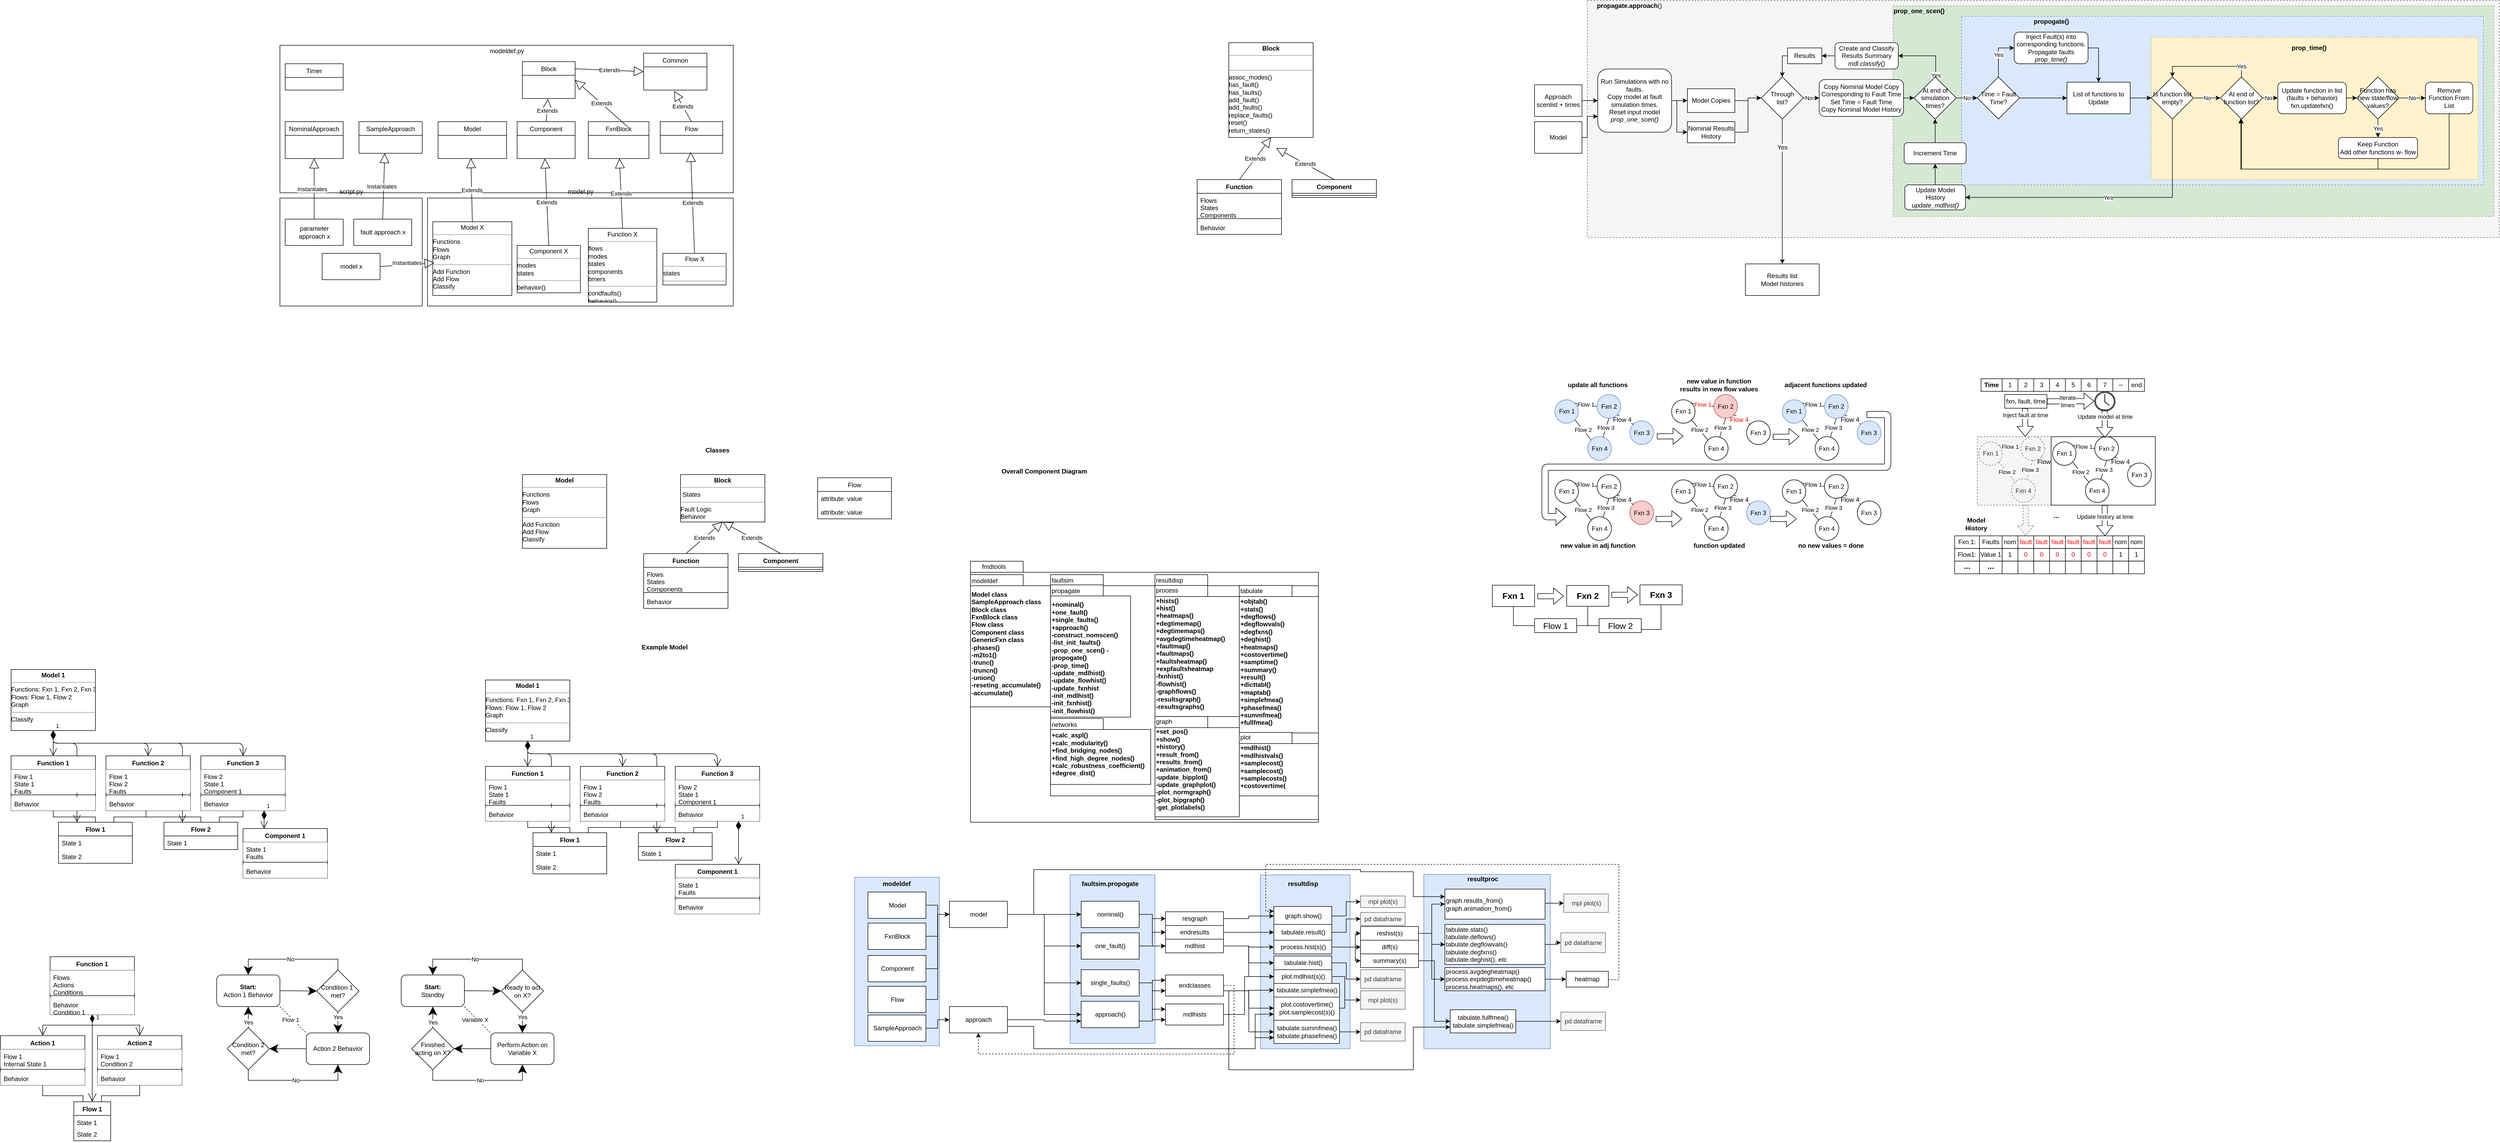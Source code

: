 <mxfile version="14.5.1" type="device"><diagram id="C5RBs43oDa-KdzZeNtuy" name="Page-1"><mxGraphModel dx="3567" dy="1975" grid="1" gridSize="10" guides="1" tooltips="1" connect="1" arrows="1" fold="1" page="1" pageScale="1" pageWidth="827" pageHeight="1169" math="0" shadow="0"><root><mxCell id="WIyWlLk6GJQsqaUBKTNV-0"/><mxCell id="WIyWlLk6GJQsqaUBKTNV-1" parent="WIyWlLk6GJQsqaUBKTNV-0"/><mxCell id="g0rZIJqwqVBk5qAOJ_Wt-179" value="" style="rounded=0;whiteSpace=wrap;html=1;fontColor=#333333;fillColor=#f5f5f5;strokeColor=#666666;dashed=1;" parent="WIyWlLk6GJQsqaUBKTNV-1" vertex="1"><mxGeometry x="2020" y="-122" width="197.5" height="130" as="geometry"/></mxCell><mxCell id="g0rZIJqwqVBk5qAOJ_Wt-180" value="Flow 2" style="rounded=0;orthogonalLoop=1;jettySize=auto;html=1;exitX=1;exitY=1;exitDx=0;exitDy=0;entryX=0;entryY=0;entryDx=0;entryDy=0;endArrow=none;endFill=0;fillColor=#f5f5f5;strokeColor=#666666;dashed=1;" parent="WIyWlLk6GJQsqaUBKTNV-1" source="g0rZIJqwqVBk5qAOJ_Wt-182" target="g0rZIJqwqVBk5qAOJ_Wt-183" edge="1"><mxGeometry relative="1" as="geometry"/></mxCell><mxCell id="g0rZIJqwqVBk5qAOJ_Wt-181" value="Flow 1" style="edgeStyle=none;rounded=0;orthogonalLoop=1;jettySize=auto;html=1;exitX=1;exitY=0;exitDx=0;exitDy=0;entryX=0;entryY=0.5;entryDx=0;entryDy=0;endArrow=none;endFill=0;fillColor=#f5f5f5;strokeColor=#666666;dashed=1;" parent="WIyWlLk6GJQsqaUBKTNV-1" source="g0rZIJqwqVBk5qAOJ_Wt-182" target="g0rZIJqwqVBk5qAOJ_Wt-188" edge="1"><mxGeometry relative="1" as="geometry"/></mxCell><mxCell id="g0rZIJqwqVBk5qAOJ_Wt-182" value="Fxn 1" style="ellipse;whiteSpace=wrap;html=1;aspect=fixed;fillColor=#f5f5f5;strokeColor=#666666;fontColor=#333333;dashed=1;" parent="WIyWlLk6GJQsqaUBKTNV-1" vertex="1"><mxGeometry x="2022.75" y="-112" width="44.5" height="44.5" as="geometry"/></mxCell><mxCell id="g0rZIJqwqVBk5qAOJ_Wt-183" value="Fxn 4" style="ellipse;whiteSpace=wrap;html=1;aspect=fixed;fillColor=#f5f5f5;strokeColor=#666666;fontColor=#333333;dashed=1;" parent="WIyWlLk6GJQsqaUBKTNV-1" vertex="1"><mxGeometry x="2085" y="-42" width="45" height="45" as="geometry"/></mxCell><mxCell id="g0rZIJqwqVBk5qAOJ_Wt-184" value="Fxn 3" style="ellipse;whiteSpace=wrap;html=1;aspect=fixed;fillColor=#f5f5f5;strokeColor=#666666;fontColor=#333333;dashed=1;" parent="WIyWlLk6GJQsqaUBKTNV-1" vertex="1"><mxGeometry x="2165" y="-72" width="45" height="45" as="geometry"/></mxCell><mxCell id="g0rZIJqwqVBk5qAOJ_Wt-185" style="edgeStyle=none;rounded=0;orthogonalLoop=1;jettySize=auto;html=1;exitX=1;exitY=1;exitDx=0;exitDy=0;entryX=0;entryY=0;entryDx=0;entryDy=0;endArrow=none;endFill=0;fillColor=#f5f5f5;strokeColor=#666666;dashed=1;" parent="WIyWlLk6GJQsqaUBKTNV-1" source="g0rZIJqwqVBk5qAOJ_Wt-188" target="g0rZIJqwqVBk5qAOJ_Wt-184" edge="1"><mxGeometry relative="1" as="geometry"/></mxCell><mxCell id="g0rZIJqwqVBk5qAOJ_Wt-186" value="Flow 4" style="text;html=1;align=center;verticalAlign=middle;resizable=0;points=[];labelBackgroundColor=#ffffff;" parent="g0rZIJqwqVBk5qAOJ_Wt-185" vertex="1" connectable="0"><mxGeometry x="-0.288" y="-3" relative="1" as="geometry"><mxPoint as="offset"/></mxGeometry></mxCell><mxCell id="g0rZIJqwqVBk5qAOJ_Wt-187" value="Flow 3" style="edgeStyle=none;rounded=0;orthogonalLoop=1;jettySize=auto;html=1;exitX=0.5;exitY=1;exitDx=0;exitDy=0;endArrow=none;endFill=0;fillColor=#f5f5f5;strokeColor=#666666;dashed=1;" parent="WIyWlLk6GJQsqaUBKTNV-1" source="g0rZIJqwqVBk5qAOJ_Wt-188" target="g0rZIJqwqVBk5qAOJ_Wt-183" edge="1"><mxGeometry relative="1" as="geometry"/></mxCell><mxCell id="g0rZIJqwqVBk5qAOJ_Wt-188" value="Fxn 2" style="ellipse;whiteSpace=wrap;html=1;aspect=fixed;fillColor=#f5f5f5;strokeColor=#666666;fontColor=#333333;dashed=1;" parent="WIyWlLk6GJQsqaUBKTNV-1" vertex="1"><mxGeometry x="2102.75" y="-122" width="45" height="45" as="geometry"/></mxCell><mxCell id="g0rZIJqwqVBk5qAOJ_Wt-57" value="" style="rounded=0;whiteSpace=wrap;html=1;fontColor=#FF0000;" parent="WIyWlLk6GJQsqaUBKTNV-1" vertex="1"><mxGeometry x="2160" y="-122" width="197.5" height="130" as="geometry"/></mxCell><mxCell id="JTReBryYe0rahvM_aWxI-82" value="" style="rounded=0;whiteSpace=wrap;html=1;fillColor=#f5f5f5;strokeColor=#666666;fontColor=#333333;dashed=1;" parent="WIyWlLk6GJQsqaUBKTNV-1" vertex="1"><mxGeometry x="1280" y="-950" width="1730" height="450" as="geometry"/></mxCell><mxCell id="JTReBryYe0rahvM_aWxI-78" value="" style="rounded=0;whiteSpace=wrap;html=1;fillColor=#d5e8d4;strokeColor=#82b366;dashed=1;" parent="WIyWlLk6GJQsqaUBKTNV-1" vertex="1"><mxGeometry x="1860" y="-940" width="1140" height="400" as="geometry"/></mxCell><mxCell id="JTReBryYe0rahvM_aWxI-74" value="" style="rounded=0;whiteSpace=wrap;html=1;fillColor=#dae8fc;strokeColor=#6c8ebf;dashed=1;" parent="WIyWlLk6GJQsqaUBKTNV-1" vertex="1"><mxGeometry x="1990" y="-920" width="990" height="320" as="geometry"/></mxCell><mxCell id="JTReBryYe0rahvM_aWxI-72" value="" style="rounded=0;whiteSpace=wrap;html=1;fillColor=#fff2cc;strokeColor=#d6b656;dashed=1;" parent="WIyWlLk6GJQsqaUBKTNV-1" vertex="1"><mxGeometry x="2350" y="-880" width="620" height="270" as="geometry"/></mxCell><mxCell id="KKMj-e-TVHIC8S9t42pr-160" value="" style="rounded=0;whiteSpace=wrap;html=1;fillColor=#dae8fc;strokeColor=#6c8ebf;" parent="WIyWlLk6GJQsqaUBKTNV-1" vertex="1"><mxGeometry x="970" y="709" width="240" height="331" as="geometry"/></mxCell><mxCell id="KKMj-e-TVHIC8S9t42pr-126" value="" style="rounded=0;whiteSpace=wrap;html=1;fillColor=#dae8fc;strokeColor=#6c8ebf;" parent="WIyWlLk6GJQsqaUBKTNV-1" vertex="1"><mxGeometry x="660" y="710" width="170" height="330" as="geometry"/></mxCell><mxCell id="KKMj-e-TVHIC8S9t42pr-96" value="" style="rounded=0;whiteSpace=wrap;html=1;fillColor=#dae8fc;strokeColor=#6c8ebf;" parent="WIyWlLk6GJQsqaUBKTNV-1" vertex="1"><mxGeometry x="299" y="710" width="161" height="320" as="geometry"/></mxCell><mxCell id="KKMj-e-TVHIC8S9t42pr-13" value="1" style="endArrow=open;html=1;endSize=12;startArrow=diamondThin;startSize=14;startFill=1;edgeStyle=orthogonalEdgeStyle;align=left;verticalAlign=bottom;strokeColor=#000000;exitX=0.5;exitY=1;exitDx=0;exitDy=0;entryX=0.25;entryY=0;entryDx=0;entryDy=0;" parent="WIyWlLk6GJQsqaUBKTNV-1" source="dVzayVj5xU6MvuxrRmlc-52" target="dVzayVj5xU6MvuxrRmlc-8" edge="1"><mxGeometry x="-1" y="3" relative="1" as="geometry"><mxPoint x="-720" y="444" as="sourcePoint"/><mxPoint x="-360" y="514" as="targetPoint"/><Array as="points"><mxPoint x="-730" y="480"/><mxPoint x="-685" y="480"/></Array></mxGeometry></mxCell><mxCell id="dVzayVj5xU6MvuxrRmlc-54" value="1" style="endArrow=open;html=1;endSize=12;startArrow=diamondThin;startSize=14;startFill=1;edgeStyle=orthogonalEdgeStyle;align=left;verticalAlign=bottom;strokeColor=#000000;exitX=0.5;exitY=1;exitDx=0;exitDy=0;entryX=0.25;entryY=0;entryDx=0;entryDy=0;" parent="WIyWlLk6GJQsqaUBKTNV-1" source="dVzayVj5xU6MvuxrRmlc-52" target="dVzayVj5xU6MvuxrRmlc-33" edge="1"><mxGeometry x="-1" y="3" relative="1" as="geometry"><mxPoint x="-543" y="370" as="sourcePoint"/><mxPoint x="-383" y="370" as="targetPoint"/><Array as="points"><mxPoint x="-730" y="480"/><mxPoint x="-485" y="480"/></Array></mxGeometry></mxCell><mxCell id="dVzayVj5xU6MvuxrRmlc-0" value="Function" style="swimlane;fontStyle=1;align=center;verticalAlign=top;childLayout=stackLayout;horizontal=1;startSize=26;horizontalStack=0;resizeParent=1;resizeParentMax=0;resizeLast=0;collapsible=1;marginBottom=0;" parent="WIyWlLk6GJQsqaUBKTNV-1" vertex="1"><mxGeometry x="-510" y="100" width="160" height="104" as="geometry"/></mxCell><mxCell id="dVzayVj5xU6MvuxrRmlc-1" value="Flows&#10;States&#10;Components&#10;&#10;" style="text;strokeColor=none;fillColor=none;align=left;verticalAlign=top;spacingLeft=4;spacingRight=4;overflow=hidden;rotatable=0;points=[[0,0.5],[1,0.5]];portConstraint=eastwest;" parent="dVzayVj5xU6MvuxrRmlc-0" vertex="1"><mxGeometry y="26" width="160" height="44" as="geometry"/></mxCell><mxCell id="dVzayVj5xU6MvuxrRmlc-2" value="" style="line;strokeWidth=1;fillColor=none;align=left;verticalAlign=middle;spacingTop=-1;spacingLeft=3;spacingRight=3;rotatable=0;labelPosition=right;points=[];portConstraint=eastwest;" parent="dVzayVj5xU6MvuxrRmlc-0" vertex="1"><mxGeometry y="70" width="160" height="8" as="geometry"/></mxCell><mxCell id="dVzayVj5xU6MvuxrRmlc-3" value="Behavior" style="text;strokeColor=none;fillColor=none;align=left;verticalAlign=top;spacingLeft=4;spacingRight=4;overflow=hidden;rotatable=0;points=[[0,0.5],[1,0.5]];portConstraint=eastwest;" parent="dVzayVj5xU6MvuxrRmlc-0" vertex="1"><mxGeometry y="78" width="160" height="26" as="geometry"/></mxCell><mxCell id="dVzayVj5xU6MvuxrRmlc-46" style="edgeStyle=orthogonalEdgeStyle;rounded=0;orthogonalLoop=1;jettySize=auto;html=1;exitX=0.5;exitY=0;exitDx=0;exitDy=0;strokeColor=#000000;endArrow=none;endFill=0;" parent="WIyWlLk6GJQsqaUBKTNV-1" source="dVzayVj5xU6MvuxrRmlc-8" edge="1"><mxGeometry relative="1" as="geometry"><mxPoint x="-730" y="584" as="targetPoint"/><Array as="points"><mxPoint x="-650" y="620"/><mxPoint x="-730" y="620"/></Array></mxGeometry></mxCell><mxCell id="dVzayVj5xU6MvuxrRmlc-47" style="edgeStyle=orthogonalEdgeStyle;rounded=0;orthogonalLoop=1;jettySize=auto;html=1;exitX=0.75;exitY=0;exitDx=0;exitDy=0;entryX=0.5;entryY=1;entryDx=0;entryDy=0;endArrow=none;endFill=0;strokeColor=#000000;" parent="WIyWlLk6GJQsqaUBKTNV-1" source="dVzayVj5xU6MvuxrRmlc-8" edge="1"><mxGeometry relative="1" as="geometry"><mxPoint x="-554" y="584" as="targetPoint"/><Array as="points"><mxPoint x="-615" y="620"/><mxPoint x="-554" y="620"/></Array></mxGeometry></mxCell><mxCell id="dVzayVj5xU6MvuxrRmlc-8" value="Flow 1" style="swimlane;fontStyle=1;childLayout=stackLayout;horizontal=1;startSize=26;fillColor=none;horizontalStack=0;resizeParent=1;resizeParentMax=0;resizeLast=0;collapsible=1;marginBottom=0;" parent="WIyWlLk6GJQsqaUBKTNV-1" vertex="1"><mxGeometry x="-720" y="630" width="140" height="78" as="geometry"/></mxCell><mxCell id="dVzayVj5xU6MvuxrRmlc-9" value="State 1" style="text;strokeColor=none;fillColor=none;align=left;verticalAlign=top;spacingLeft=4;spacingRight=4;overflow=hidden;rotatable=0;points=[[0,0.5],[1,0.5]];portConstraint=eastwest;" parent="dVzayVj5xU6MvuxrRmlc-8" vertex="1"><mxGeometry y="26" width="140" height="26" as="geometry"/></mxCell><mxCell id="dVzayVj5xU6MvuxrRmlc-10" value="State 2" style="text;strokeColor=none;fillColor=none;align=left;verticalAlign=top;spacingLeft=4;spacingRight=4;overflow=hidden;rotatable=0;points=[[0,0.5],[1,0.5]];portConstraint=eastwest;" parent="dVzayVj5xU6MvuxrRmlc-8" vertex="1"><mxGeometry y="52" width="140" height="26" as="geometry"/></mxCell><mxCell id="dVzayVj5xU6MvuxrRmlc-18" value="Component" style="swimlane;fontStyle=1;align=center;verticalAlign=top;childLayout=stackLayout;horizontal=1;startSize=26;horizontalStack=0;resizeParent=1;resizeParentMax=0;resizeLast=0;collapsible=1;marginBottom=0;" parent="WIyWlLk6GJQsqaUBKTNV-1" vertex="1"><mxGeometry x="-330" y="100" width="160" height="34" as="geometry"/></mxCell><mxCell id="dVzayVj5xU6MvuxrRmlc-20" value="" style="line;strokeWidth=1;fillColor=none;align=left;verticalAlign=middle;spacingTop=-1;spacingLeft=3;spacingRight=3;rotatable=0;labelPosition=right;points=[];portConstraint=eastwest;" parent="dVzayVj5xU6MvuxrRmlc-18" vertex="1"><mxGeometry y="26" width="160" height="8" as="geometry"/></mxCell><mxCell id="dVzayVj5xU6MvuxrRmlc-22" value="&lt;p style=&quot;margin: 0px ; margin-top: 4px ; text-align: center&quot;&gt;&lt;b&gt;Block&lt;/b&gt;&lt;/p&gt;&lt;hr size=&quot;1&quot;&gt;&lt;p style=&quot;margin: 0px ; margin-left: 4px&quot;&gt;States&lt;/p&gt;&lt;hr size=&quot;1&quot;&gt;&lt;div&gt;Fault Logic&lt;/div&gt;&lt;div&gt;Behavior&lt;br&gt;&lt;/div&gt;" style="verticalAlign=top;align=left;overflow=fill;fontSize=12;fontFamily=Helvetica;html=1;" parent="WIyWlLk6GJQsqaUBKTNV-1" vertex="1"><mxGeometry x="-440" y="-50" width="160" height="90" as="geometry"/></mxCell><mxCell id="dVzayVj5xU6MvuxrRmlc-23" value="Extends" style="endArrow=block;endSize=16;endFill=0;html=1;entryX=0.5;entryY=1;entryDx=0;entryDy=0;exitX=0.5;exitY=0;exitDx=0;exitDy=0;" parent="WIyWlLk6GJQsqaUBKTNV-1" source="dVzayVj5xU6MvuxrRmlc-0" target="dVzayVj5xU6MvuxrRmlc-22" edge="1"><mxGeometry width="160" relative="1" as="geometry"><mxPoint x="-720" y="260" as="sourcePoint"/><mxPoint x="-560" y="260" as="targetPoint"/></mxGeometry></mxCell><mxCell id="dVzayVj5xU6MvuxrRmlc-24" value="Extends" style="endArrow=block;endSize=16;endFill=0;html=1;exitX=0.5;exitY=0;exitDx=0;exitDy=0;" parent="WIyWlLk6GJQsqaUBKTNV-1" source="dVzayVj5xU6MvuxrRmlc-18" edge="1"><mxGeometry width="160" relative="1" as="geometry"><mxPoint x="-270" y="230" as="sourcePoint"/><mxPoint x="-360" y="40" as="targetPoint"/></mxGeometry></mxCell><mxCell id="dVzayVj5xU6MvuxrRmlc-48" style="edgeStyle=orthogonalEdgeStyle;rounded=0;orthogonalLoop=1;jettySize=auto;html=1;exitX=0.5;exitY=0;exitDx=0;exitDy=0;endArrow=none;endFill=0;strokeColor=#000000;" parent="WIyWlLk6GJQsqaUBKTNV-1" source="dVzayVj5xU6MvuxrRmlc-33" edge="1"><mxGeometry relative="1" as="geometry"><mxPoint x="-554" y="584" as="targetPoint"/><Array as="points"><mxPoint x="-450" y="620"/><mxPoint x="-554" y="620"/></Array></mxGeometry></mxCell><mxCell id="dVzayVj5xU6MvuxrRmlc-49" style="edgeStyle=orthogonalEdgeStyle;rounded=0;orthogonalLoop=1;jettySize=auto;html=1;exitX=0.75;exitY=0;exitDx=0;exitDy=0;endArrow=none;endFill=0;strokeColor=#000000;" parent="WIyWlLk6GJQsqaUBKTNV-1" source="dVzayVj5xU6MvuxrRmlc-33" edge="1"><mxGeometry relative="1" as="geometry"><mxPoint x="-370" y="584" as="targetPoint"/><Array as="points"><mxPoint x="-415" y="620"/><mxPoint x="-370" y="620"/></Array></mxGeometry></mxCell><mxCell id="dVzayVj5xU6MvuxrRmlc-33" value="Flow 2" style="swimlane;fontStyle=1;childLayout=stackLayout;horizontal=1;startSize=26;fillColor=none;horizontalStack=0;resizeParent=1;resizeParentMax=0;resizeLast=0;collapsible=1;marginBottom=0;" parent="WIyWlLk6GJQsqaUBKTNV-1" vertex="1"><mxGeometry x="-520" y="630" width="140" height="52" as="geometry"/></mxCell><mxCell id="dVzayVj5xU6MvuxrRmlc-34" value="State 1" style="text;strokeColor=none;fillColor=none;align=left;verticalAlign=top;spacingLeft=4;spacingRight=4;overflow=hidden;rotatable=0;points=[[0,0.5],[1,0.5]];portConstraint=eastwest;" parent="dVzayVj5xU6MvuxrRmlc-33" vertex="1"><mxGeometry y="26" width="140" height="26" as="geometry"/></mxCell><mxCell id="dVzayVj5xU6MvuxrRmlc-36" value="Flow" style="swimlane;fontStyle=0;childLayout=stackLayout;horizontal=1;startSize=26;fillColor=none;horizontalStack=0;resizeParent=1;resizeParentMax=0;resizeLast=0;collapsible=1;marginBottom=0;" parent="WIyWlLk6GJQsqaUBKTNV-1" vertex="1"><mxGeometry x="-180" y="-44" width="140" height="78" as="geometry"/></mxCell><mxCell id="dVzayVj5xU6MvuxrRmlc-37" value="attribute: value" style="text;strokeColor=none;fillColor=none;align=left;verticalAlign=top;spacingLeft=4;spacingRight=4;overflow=hidden;rotatable=0;points=[[0,0.5],[1,0.5]];portConstraint=eastwest;" parent="dVzayVj5xU6MvuxrRmlc-36" vertex="1"><mxGeometry y="26" width="140" height="26" as="geometry"/></mxCell><mxCell id="dVzayVj5xU6MvuxrRmlc-38" value="attribute: value" style="text;strokeColor=none;fillColor=none;align=left;verticalAlign=top;spacingLeft=4;spacingRight=4;overflow=hidden;rotatable=0;points=[[0,0.5],[1,0.5]];portConstraint=eastwest;" parent="dVzayVj5xU6MvuxrRmlc-36" vertex="1"><mxGeometry y="52" width="140" height="26" as="geometry"/></mxCell><mxCell id="dVzayVj5xU6MvuxrRmlc-51" value="&lt;p style=&quot;margin: 0px ; margin-top: 4px ; text-align: center&quot;&gt;&lt;b&gt;Model&lt;/b&gt;&lt;/p&gt;&lt;hr size=&quot;1&quot;&gt;&lt;div&gt;Functions&lt;/div&gt;&lt;div&gt;Flows&lt;/div&gt;&lt;div&gt;Graph&lt;br&gt;&lt;/div&gt;&lt;hr size=&quot;1&quot;&gt;&lt;div&gt;Add Function&lt;/div&gt;&lt;div&gt;Add Flow&lt;/div&gt;&lt;div&gt;Classify&lt;/div&gt;" style="verticalAlign=top;align=left;overflow=fill;fontSize=12;fontFamily=Helvetica;html=1;" parent="WIyWlLk6GJQsqaUBKTNV-1" vertex="1"><mxGeometry x="-740" y="-50" width="160" height="140" as="geometry"/></mxCell><mxCell id="dVzayVj5xU6MvuxrRmlc-52" value="&lt;p style=&quot;margin: 0px ; margin-top: 4px ; text-align: center&quot;&gt;&lt;b&gt;Model 1&lt;br&gt;&lt;/b&gt;&lt;/p&gt;&lt;hr size=&quot;1&quot;&gt;&lt;div&gt;Functions: Fxn 1, Fxn 2, Fxn 3&lt;br&gt;&lt;/div&gt;&lt;div&gt;Flows: Flow 1, Flow 2&lt;br&gt;&lt;/div&gt;&lt;div&gt;Graph&lt;br&gt;&lt;/div&gt;&lt;hr size=&quot;1&quot;&gt;Classify" style="verticalAlign=top;align=left;overflow=fill;fontSize=12;fontFamily=Helvetica;html=1;" parent="WIyWlLk6GJQsqaUBKTNV-1" vertex="1"><mxGeometry x="-810" y="340" width="160" height="116" as="geometry"/></mxCell><mxCell id="dVzayVj5xU6MvuxrRmlc-53" value="1" style="endArrow=open;html=1;endSize=12;startArrow=diamondThin;startSize=14;startFill=1;edgeStyle=orthogonalEdgeStyle;align=left;verticalAlign=bottom;strokeColor=#000000;exitX=0.5;exitY=1;exitDx=0;exitDy=0;entryX=0.5;entryY=0;entryDx=0;entryDy=0;" parent="WIyWlLk6GJQsqaUBKTNV-1" source="dVzayVj5xU6MvuxrRmlc-52" edge="1"><mxGeometry x="-1" y="3" relative="1" as="geometry"><mxPoint x="-830" y="484" as="sourcePoint"/><mxPoint x="-730" y="504" as="targetPoint"/></mxGeometry></mxCell><mxCell id="dVzayVj5xU6MvuxrRmlc-56" value="1" style="endArrow=open;html=1;endSize=12;startArrow=diamondThin;startSize=14;startFill=1;edgeStyle=orthogonalEdgeStyle;align=left;verticalAlign=bottom;strokeColor=#000000;exitX=0.5;exitY=1;exitDx=0;exitDy=0;entryX=0.5;entryY=0;entryDx=0;entryDy=0;" parent="WIyWlLk6GJQsqaUBKTNV-1" source="dVzayVj5xU6MvuxrRmlc-52" target="KKMj-e-TVHIC8S9t42pr-14" edge="1"><mxGeometry x="-1" y="3" relative="1" as="geometry"><mxPoint x="-523" y="390" as="sourcePoint"/><mxPoint x="-370" y="504" as="targetPoint"/></mxGeometry></mxCell><mxCell id="dVzayVj5xU6MvuxrRmlc-57" value="1" style="endArrow=open;html=1;endSize=12;startArrow=diamondThin;startSize=14;startFill=1;edgeStyle=orthogonalEdgeStyle;align=left;verticalAlign=bottom;strokeColor=#000000;exitX=0.5;exitY=1;exitDx=0;exitDy=0;entryX=0.5;entryY=0;entryDx=0;entryDy=0;" parent="WIyWlLk6GJQsqaUBKTNV-1" source="dVzayVj5xU6MvuxrRmlc-52" target="KKMj-e-TVHIC8S9t42pr-7" edge="1"><mxGeometry x="-1" y="3" relative="1" as="geometry"><mxPoint x="-553" y="434" as="sourcePoint"/><mxPoint x="-554" y="504" as="targetPoint"/></mxGeometry></mxCell><mxCell id="dVzayVj5xU6MvuxrRmlc-59" value="Classes" style="text;align=center;fontStyle=1;verticalAlign=middle;spacingLeft=3;spacingRight=3;strokeColor=none;rotatable=0;points=[[0,0.5],[1,0.5]];portConstraint=eastwest;" parent="WIyWlLk6GJQsqaUBKTNV-1" vertex="1"><mxGeometry x="-410" y="-110" width="80" height="26" as="geometry"/></mxCell><mxCell id="dVzayVj5xU6MvuxrRmlc-60" value="Overall Component Diagram" style="text;align=center;fontStyle=1;verticalAlign=middle;spacingLeft=3;spacingRight=3;strokeColor=none;rotatable=0;points=[[0,0.5],[1,0.5]];portConstraint=eastwest;" parent="WIyWlLk6GJQsqaUBKTNV-1" vertex="1"><mxGeometry x="210" y="-70" width="80" height="26" as="geometry"/></mxCell><mxCell id="dVzayVj5xU6MvuxrRmlc-61" value="Example Model" style="text;align=center;fontStyle=1;verticalAlign=middle;spacingLeft=3;spacingRight=3;strokeColor=none;rotatable=0;points=[[0,0.5],[1,0.5]];portConstraint=eastwest;" parent="WIyWlLk6GJQsqaUBKTNV-1" vertex="1"><mxGeometry x="-510" y="264" width="80" height="26" as="geometry"/></mxCell><mxCell id="KKMj-e-TVHIC8S9t42pr-7" value="Function 2" style="swimlane;fontStyle=1;align=center;verticalAlign=top;childLayout=stackLayout;horizontal=1;startSize=26;horizontalStack=0;resizeParent=1;resizeParentMax=0;resizeLast=0;collapsible=1;marginBottom=0;" parent="WIyWlLk6GJQsqaUBKTNV-1" vertex="1"><mxGeometry x="-630" y="504" width="160" height="104" as="geometry"/></mxCell><mxCell id="KKMj-e-TVHIC8S9t42pr-8" value="Flow 1&#10;Flow 2&#10;Faults&#10;&#10;" style="text;strokeColor=none;fillColor=#ffffff;align=left;verticalAlign=top;spacingLeft=4;spacingRight=4;overflow=hidden;rotatable=0;points=[[0,0.5],[1,0.5]];portConstraint=eastwest;" parent="KKMj-e-TVHIC8S9t42pr-7" vertex="1"><mxGeometry y="26" width="160" height="44" as="geometry"/></mxCell><mxCell id="KKMj-e-TVHIC8S9t42pr-9" value="" style="line;strokeWidth=1;fillColor=none;align=left;verticalAlign=middle;spacingTop=-1;spacingLeft=3;spacingRight=3;rotatable=0;labelPosition=right;points=[];portConstraint=eastwest;" parent="KKMj-e-TVHIC8S9t42pr-7" vertex="1"><mxGeometry y="70" width="160" height="8" as="geometry"/></mxCell><mxCell id="KKMj-e-TVHIC8S9t42pr-10" value="Behavior" style="text;strokeColor=none;fillColor=#ffffff;align=left;verticalAlign=top;spacingLeft=4;spacingRight=4;overflow=hidden;rotatable=0;points=[[0,0.5],[1,0.5]];portConstraint=eastwest;" parent="KKMj-e-TVHIC8S9t42pr-7" vertex="1"><mxGeometry y="78" width="160" height="26" as="geometry"/></mxCell><mxCell id="KKMj-e-TVHIC8S9t42pr-2" value="Function 1" style="swimlane;fontStyle=1;align=center;verticalAlign=top;childLayout=stackLayout;horizontal=1;startSize=26;horizontalStack=0;resizeParent=1;resizeParentMax=0;resizeLast=0;collapsible=1;marginBottom=0;" parent="WIyWlLk6GJQsqaUBKTNV-1" vertex="1"><mxGeometry x="-810" y="504" width="160" height="104" as="geometry"/></mxCell><mxCell id="KKMj-e-TVHIC8S9t42pr-3" value="Flow 1&#10;State 1&#10;Faults&#10;&#10;&#10;" style="text;strokeColor=none;fillColor=#ffffff;align=left;verticalAlign=top;spacingLeft=4;spacingRight=4;overflow=hidden;rotatable=0;points=[[0,0.5],[1,0.5]];portConstraint=eastwest;" parent="KKMj-e-TVHIC8S9t42pr-2" vertex="1"><mxGeometry y="26" width="160" height="44" as="geometry"/></mxCell><mxCell id="KKMj-e-TVHIC8S9t42pr-4" value="" style="line;strokeWidth=1;fillColor=none;align=left;verticalAlign=middle;spacingTop=-1;spacingLeft=3;spacingRight=3;rotatable=0;labelPosition=right;points=[];portConstraint=eastwest;" parent="KKMj-e-TVHIC8S9t42pr-2" vertex="1"><mxGeometry y="70" width="160" height="8" as="geometry"/></mxCell><mxCell id="KKMj-e-TVHIC8S9t42pr-5" value="Behavior" style="text;strokeColor=none;fillColor=#ffffff;align=left;verticalAlign=top;spacingLeft=4;spacingRight=4;overflow=hidden;rotatable=0;points=[[0,0.5],[1,0.5]];portConstraint=eastwest;" parent="KKMj-e-TVHIC8S9t42pr-2" vertex="1"><mxGeometry y="78" width="160" height="26" as="geometry"/></mxCell><mxCell id="KKMj-e-TVHIC8S9t42pr-14" value="Function 3" style="swimlane;fontStyle=1;align=center;verticalAlign=top;childLayout=stackLayout;horizontal=1;startSize=26;horizontalStack=0;resizeParent=1;resizeParentMax=0;resizeLast=0;collapsible=1;marginBottom=0;" parent="WIyWlLk6GJQsqaUBKTNV-1" vertex="1"><mxGeometry x="-450" y="504" width="160" height="104" as="geometry"/></mxCell><mxCell id="KKMj-e-TVHIC8S9t42pr-15" value="Flow 2&#10;State 1&#10;Component 1&#10;&#10;&#10;" style="text;strokeColor=none;fillColor=#ffffff;align=left;verticalAlign=top;spacingLeft=4;spacingRight=4;overflow=hidden;rotatable=0;points=[[0,0.5],[1,0.5]];portConstraint=eastwest;" parent="KKMj-e-TVHIC8S9t42pr-14" vertex="1"><mxGeometry y="26" width="160" height="44" as="geometry"/></mxCell><mxCell id="KKMj-e-TVHIC8S9t42pr-16" value="" style="line;strokeWidth=1;fillColor=none;align=left;verticalAlign=middle;spacingTop=-1;spacingLeft=3;spacingRight=3;rotatable=0;labelPosition=right;points=[];portConstraint=eastwest;" parent="KKMj-e-TVHIC8S9t42pr-14" vertex="1"><mxGeometry y="70" width="160" height="8" as="geometry"/></mxCell><mxCell id="KKMj-e-TVHIC8S9t42pr-17" value="Behavior" style="text;strokeColor=none;fillColor=#ffffff;align=left;verticalAlign=top;spacingLeft=4;spacingRight=4;overflow=hidden;rotatable=0;points=[[0,0.5],[1,0.5]];portConstraint=eastwest;" parent="KKMj-e-TVHIC8S9t42pr-14" vertex="1"><mxGeometry y="78" width="160" height="26" as="geometry"/></mxCell><mxCell id="KKMj-e-TVHIC8S9t42pr-18" value="Component 1" style="swimlane;fontStyle=1;align=center;verticalAlign=top;childLayout=stackLayout;horizontal=1;startSize=26;horizontalStack=0;resizeParent=1;resizeParentMax=0;resizeLast=0;collapsible=1;marginBottom=0;" parent="WIyWlLk6GJQsqaUBKTNV-1" vertex="1"><mxGeometry x="-450" y="690" width="160" height="94" as="geometry"/></mxCell><mxCell id="KKMj-e-TVHIC8S9t42pr-19" value="State 1&#10;Faults&#10;" style="text;strokeColor=none;fillColor=#ffffff;align=left;verticalAlign=top;spacingLeft=4;spacingRight=4;overflow=hidden;rotatable=0;points=[[0,0.5],[1,0.5]];portConstraint=eastwest;" parent="KKMj-e-TVHIC8S9t42pr-18" vertex="1"><mxGeometry y="26" width="160" height="34" as="geometry"/></mxCell><mxCell id="KKMj-e-TVHIC8S9t42pr-20" value="" style="line;strokeWidth=1;fillColor=none;align=left;verticalAlign=middle;spacingTop=-1;spacingLeft=3;spacingRight=3;rotatable=0;labelPosition=right;points=[];portConstraint=eastwest;" parent="KKMj-e-TVHIC8S9t42pr-18" vertex="1"><mxGeometry y="60" width="160" height="8" as="geometry"/></mxCell><mxCell id="KKMj-e-TVHIC8S9t42pr-21" value="Behavior" style="text;strokeColor=none;fillColor=#ffffff;align=left;verticalAlign=top;spacingLeft=4;spacingRight=4;overflow=hidden;rotatable=0;points=[[0,0.5],[1,0.5]];portConstraint=eastwest;" parent="KKMj-e-TVHIC8S9t42pr-18" vertex="1"><mxGeometry y="68" width="160" height="26" as="geometry"/></mxCell><mxCell id="KKMj-e-TVHIC8S9t42pr-23" value="1" style="endArrow=open;html=1;endSize=12;startArrow=diamondThin;startSize=14;startFill=1;edgeStyle=orthogonalEdgeStyle;align=left;verticalAlign=bottom;strokeColor=#000000;exitX=0.75;exitY=1;exitDx=0;exitDy=0;entryX=0.75;entryY=0;entryDx=0;entryDy=0;" parent="WIyWlLk6GJQsqaUBKTNV-1" source="KKMj-e-TVHIC8S9t42pr-14" target="KKMj-e-TVHIC8S9t42pr-18" edge="1"><mxGeometry x="-1" y="3" relative="1" as="geometry"><mxPoint x="-180" y="610" as="sourcePoint"/><mxPoint x="180" y="658" as="targetPoint"/></mxGeometry></mxCell><mxCell id="KKMj-e-TVHIC8S9t42pr-25" value="&lt;div&gt;modeldef.py&lt;/div&gt;&lt;div&gt;&lt;br&gt;&lt;/div&gt;&lt;div&gt;&lt;br&gt;&lt;/div&gt;&lt;div&gt;&lt;br&gt;&lt;/div&gt;&lt;div&gt;&lt;br&gt;&lt;/div&gt;&lt;div&gt;&lt;br&gt;&lt;/div&gt;&lt;div&gt;&lt;br&gt;&lt;/div&gt;&lt;div&gt;&lt;br&gt;&lt;/div&gt;&lt;div&gt;&lt;br&gt;&lt;/div&gt;&lt;div&gt;&lt;br&gt;&lt;/div&gt;&lt;div&gt;&lt;br&gt;&lt;/div&gt;&lt;div&gt;&lt;br&gt;&lt;/div&gt;&lt;div&gt;&lt;br&gt;&lt;/div&gt;&lt;div&gt;&lt;br&gt;&lt;/div&gt;&lt;div&gt;&lt;br&gt;&lt;/div&gt;&lt;div&gt;&lt;br&gt;&lt;/div&gt;&lt;div&gt;&lt;br&gt;&lt;/div&gt;&lt;div&gt;&lt;br&gt;&lt;/div&gt;&lt;div&gt;&lt;br&gt;&lt;/div&gt;" style="html=1;fillColor=#ffffff;" parent="WIyWlLk6GJQsqaUBKTNV-1" vertex="1"><mxGeometry x="-1200" y="-865" width="860" height="280" as="geometry"/></mxCell><mxCell id="KKMj-e-TVHIC8S9t42pr-26" value="&lt;div&gt;model.py&lt;/div&gt;&lt;div&gt;&lt;br&gt;&lt;/div&gt;&lt;div&gt;&lt;br&gt;&lt;/div&gt;&lt;div&gt;&lt;br&gt;&lt;/div&gt;&lt;div&gt;&lt;br&gt;&lt;/div&gt;&lt;div&gt;&lt;br&gt;&lt;/div&gt;&lt;div&gt;&lt;br&gt;&lt;/div&gt;&lt;div&gt;&lt;br&gt;&lt;/div&gt;&lt;div&gt;&lt;br&gt;&lt;/div&gt;&lt;div&gt;&lt;br&gt;&lt;/div&gt;&lt;div&gt;&lt;br&gt;&lt;/div&gt;&lt;div&gt;&lt;br&gt;&lt;/div&gt;&lt;div&gt;&lt;br&gt;&lt;/div&gt;&lt;div&gt;&lt;br&gt;&lt;/div&gt;&lt;div&gt;&lt;br&gt;&lt;/div&gt;&lt;div&gt;&lt;br&gt;&lt;/div&gt;&lt;div&gt;&lt;br&gt;&lt;/div&gt;" style="html=1;fillColor=#ffffff;" parent="WIyWlLk6GJQsqaUBKTNV-1" vertex="1"><mxGeometry x="-920" y="-575" width="580" height="205" as="geometry"/></mxCell><mxCell id="KKMj-e-TVHIC8S9t42pr-27" value="&lt;div&gt;script.py&lt;/div&gt;&lt;div&gt;&lt;br&gt;&lt;/div&gt;&lt;div&gt;&lt;br&gt;&lt;/div&gt;&lt;div&gt;&lt;br&gt;&lt;/div&gt;&lt;div&gt;&lt;br&gt;&lt;/div&gt;&lt;div&gt;&lt;br&gt;&lt;/div&gt;&lt;div&gt;&lt;br&gt;&lt;/div&gt;&lt;div&gt;&lt;br&gt;&lt;/div&gt;&lt;div&gt;&lt;br&gt;&lt;/div&gt;&lt;div&gt;&lt;br&gt;&lt;/div&gt;&lt;div&gt;&lt;br&gt;&lt;/div&gt;&lt;div&gt;&lt;br&gt;&lt;/div&gt;&lt;div&gt;&lt;br&gt;&lt;/div&gt;&lt;div&gt;&lt;br&gt;&lt;/div&gt;&lt;div&gt;&lt;br&gt;&lt;/div&gt;&lt;div&gt;&lt;br&gt;&lt;/div&gt;&lt;div&gt;&lt;br&gt;&lt;/div&gt;" style="html=1;fillColor=#ffffff;" parent="WIyWlLk6GJQsqaUBKTNV-1" vertex="1"><mxGeometry x="-1200" y="-575" width="270" height="205" as="geometry"/></mxCell><mxCell id="KKMj-e-TVHIC8S9t42pr-29" value="&lt;p style=&quot;margin: 0px ; margin-top: 4px ; text-align: center&quot;&gt;Model X&lt;br&gt;&lt;/p&gt;&lt;hr size=&quot;1&quot;&gt;&lt;div&gt;Functions&lt;/div&gt;&lt;div&gt;Flows&lt;/div&gt;&lt;div&gt;Graph&lt;br&gt;&lt;/div&gt;&lt;hr size=&quot;1&quot;&gt;&lt;div&gt;Add Function&lt;/div&gt;&lt;div&gt;Add Flow&lt;/div&gt;&lt;div&gt;Classify&lt;/div&gt;" style="verticalAlign=top;align=left;overflow=fill;fontSize=12;fontFamily=Helvetica;html=1;" parent="WIyWlLk6GJQsqaUBKTNV-1" vertex="1"><mxGeometry x="-910" y="-530" width="150" height="140" as="geometry"/></mxCell><mxCell id="KKMj-e-TVHIC8S9t42pr-31" value="Function" style="swimlane;fontStyle=1;align=center;verticalAlign=top;childLayout=stackLayout;horizontal=1;startSize=26;horizontalStack=0;resizeParent=1;resizeParentMax=0;resizeLast=0;collapsible=1;marginBottom=0;" parent="WIyWlLk6GJQsqaUBKTNV-1" vertex="1"><mxGeometry x="540" y="-610" width="160" height="104" as="geometry"/></mxCell><mxCell id="KKMj-e-TVHIC8S9t42pr-32" value="Flows&#10;States&#10;Components&#10;&#10;" style="text;strokeColor=none;fillColor=none;align=left;verticalAlign=top;spacingLeft=4;spacingRight=4;overflow=hidden;rotatable=0;points=[[0,0.5],[1,0.5]];portConstraint=eastwest;" parent="KKMj-e-TVHIC8S9t42pr-31" vertex="1"><mxGeometry y="26" width="160" height="44" as="geometry"/></mxCell><mxCell id="KKMj-e-TVHIC8S9t42pr-33" value="" style="line;strokeWidth=1;fillColor=none;align=left;verticalAlign=middle;spacingTop=-1;spacingLeft=3;spacingRight=3;rotatable=0;labelPosition=right;points=[];portConstraint=eastwest;" parent="KKMj-e-TVHIC8S9t42pr-31" vertex="1"><mxGeometry y="70" width="160" height="8" as="geometry"/></mxCell><mxCell id="KKMj-e-TVHIC8S9t42pr-34" value="Behavior" style="text;strokeColor=none;fillColor=none;align=left;verticalAlign=top;spacingLeft=4;spacingRight=4;overflow=hidden;rotatable=0;points=[[0,0.5],[1,0.5]];portConstraint=eastwest;" parent="KKMj-e-TVHIC8S9t42pr-31" vertex="1"><mxGeometry y="78" width="160" height="26" as="geometry"/></mxCell><mxCell id="KKMj-e-TVHIC8S9t42pr-35" value="Component" style="swimlane;fontStyle=1;align=center;verticalAlign=top;childLayout=stackLayout;horizontal=1;startSize=26;horizontalStack=0;resizeParent=1;resizeParentMax=0;resizeLast=0;collapsible=1;marginBottom=0;" parent="WIyWlLk6GJQsqaUBKTNV-1" vertex="1"><mxGeometry x="720" y="-610" width="160" height="34" as="geometry"/></mxCell><mxCell id="KKMj-e-TVHIC8S9t42pr-36" value="" style="line;strokeWidth=1;fillColor=none;align=left;verticalAlign=middle;spacingTop=-1;spacingLeft=3;spacingRight=3;rotatable=0;labelPosition=right;points=[];portConstraint=eastwest;" parent="KKMj-e-TVHIC8S9t42pr-35" vertex="1"><mxGeometry y="26" width="160" height="8" as="geometry"/></mxCell><mxCell id="KKMj-e-TVHIC8S9t42pr-37" value="&lt;p style=&quot;margin: 0px ; margin-top: 4px ; text-align: center&quot;&gt;&lt;b&gt;Block&lt;/b&gt;&lt;/p&gt;&lt;hr size=&quot;1&quot;&gt;&lt;p style=&quot;margin: 0px ; margin-left: 4px&quot;&gt;&lt;br&gt;&lt;/p&gt;&lt;hr size=&quot;1&quot;&gt;&lt;div&gt;assoc_modes()&lt;/div&gt;&lt;div&gt;has_fault()&lt;/div&gt;&lt;div&gt;has_faults()&lt;/div&gt;&lt;div&gt;add_fault()&lt;/div&gt;&lt;div&gt;add_faults()&lt;/div&gt;&lt;div&gt;replace_faults()&lt;/div&gt;&lt;div&gt;reset()&lt;/div&gt;&lt;div&gt;return_states()&lt;br&gt;&lt;/div&gt;" style="verticalAlign=top;align=left;overflow=fill;fontSize=12;fontFamily=Helvetica;html=1;" parent="WIyWlLk6GJQsqaUBKTNV-1" vertex="1"><mxGeometry x="600" y="-870" width="160" height="180" as="geometry"/></mxCell><mxCell id="KKMj-e-TVHIC8S9t42pr-38" value="Extends" style="endArrow=block;endSize=16;endFill=0;html=1;entryX=0.5;entryY=1;entryDx=0;entryDy=0;exitX=0.5;exitY=0;exitDx=0;exitDy=0;" parent="WIyWlLk6GJQsqaUBKTNV-1" source="KKMj-e-TVHIC8S9t42pr-31" target="KKMj-e-TVHIC8S9t42pr-37" edge="1"><mxGeometry width="160" relative="1" as="geometry"><mxPoint x="330" y="-450" as="sourcePoint"/><mxPoint x="490" y="-450" as="targetPoint"/></mxGeometry></mxCell><mxCell id="KKMj-e-TVHIC8S9t42pr-39" value="Extends" style="endArrow=block;endSize=16;endFill=0;html=1;exitX=0.5;exitY=0;exitDx=0;exitDy=0;" parent="WIyWlLk6GJQsqaUBKTNV-1" source="KKMj-e-TVHIC8S9t42pr-35" edge="1"><mxGeometry width="160" relative="1" as="geometry"><mxPoint x="780" y="-480" as="sourcePoint"/><mxPoint x="690" y="-670" as="targetPoint"/></mxGeometry></mxCell><mxCell id="KKMj-e-TVHIC8S9t42pr-40" value="Model" style="swimlane;fontStyle=0;childLayout=stackLayout;horizontal=1;startSize=26;fillColor=none;horizontalStack=0;resizeParent=1;resizeParentMax=0;resizeLast=0;collapsible=1;marginBottom=0;" parent="WIyWlLk6GJQsqaUBKTNV-1" vertex="1" collapsed="1"><mxGeometry x="-900" y="-720" width="130" height="70" as="geometry"><mxRectangle x="-910" y="-840" width="150" height="180" as="alternateBounds"/></mxGeometry></mxCell><mxCell id="KKMj-e-TVHIC8S9t42pr-41" value="add_flow()&#10;add_fxn()&#10;get_flows()&#10;construct_graph()&#10;return_componentgraph()&#10;return_stategraph()&#10;return_faultmodes()&#10;copy()&#10;reset()&#10;..." style="text;strokeColor=none;fillColor=none;align=left;verticalAlign=top;spacingLeft=4;spacingRight=4;overflow=hidden;rotatable=0;points=[[0,0.5],[1,0.5]];portConstraint=eastwest;" parent="KKMj-e-TVHIC8S9t42pr-40" vertex="1"><mxGeometry y="26" width="130" height="154" as="geometry"/></mxCell><mxCell id="KKMj-e-TVHIC8S9t42pr-44" value="Block" style="swimlane;fontStyle=0;childLayout=stackLayout;horizontal=1;startSize=26;fillColor=none;horizontalStack=0;resizeParent=1;resizeParentMax=0;resizeLast=0;collapsible=1;marginBottom=0;" parent="WIyWlLk6GJQsqaUBKTNV-1" vertex="1" collapsed="1"><mxGeometry x="-740" y="-834" width="100" height="70" as="geometry"><mxRectangle x="-750" y="-840" width="120" height="150" as="alternateBounds"/></mxGeometry></mxCell><mxCell id="KKMj-e-TVHIC8S9t42pr-45" value="assoc_modes()&#10;has_fault()&#10;add_fault()&#10;replace_faults()&#10;reset()&#10;return_states()&#10;..." style="text;strokeColor=none;fillColor=none;align=left;verticalAlign=top;spacingLeft=4;spacingRight=4;overflow=hidden;rotatable=0;points=[[0,0.5],[1,0.5]];portConstraint=eastwest;" parent="KKMj-e-TVHIC8S9t42pr-44" vertex="1"><mxGeometry y="26" width="100" height="124" as="geometry"/></mxCell><mxCell id="KKMj-e-TVHIC8S9t42pr-46" value="FxnBlock" style="swimlane;fontStyle=0;childLayout=stackLayout;horizontal=1;startSize=26;fillColor=none;horizontalStack=0;resizeParent=1;resizeParentMax=0;resizeLast=0;collapsible=1;marginBottom=0;" parent="WIyWlLk6GJQsqaUBKTNV-1" vertex="1" collapsed="1"><mxGeometry x="-615" y="-720" width="115" height="70" as="geometry"><mxRectangle x="-615" y="-720" width="130" height="110" as="alternateBounds"/></mxGeometry></mxCell><mxCell id="KKMj-e-TVHIC8S9t42pr-47" value="make_flowdict()&#10;reset()&#10;copy()&#10;updatefxn()&#10;..." style="text;strokeColor=none;fillColor=none;align=left;verticalAlign=top;spacingLeft=4;spacingRight=4;overflow=hidden;rotatable=0;points=[[0,0.5],[1,0.5]];portConstraint=eastwest;" parent="KKMj-e-TVHIC8S9t42pr-46" vertex="1"><mxGeometry y="26" width="115" height="84" as="geometry"/></mxCell><mxCell id="KKMj-e-TVHIC8S9t42pr-48" value="Component" style="swimlane;fontStyle=0;childLayout=stackLayout;horizontal=1;startSize=26;fillColor=none;horizontalStack=0;resizeParent=1;resizeParentMax=0;resizeLast=0;collapsible=1;marginBottom=0;" parent="WIyWlLk6GJQsqaUBKTNV-1" vertex="1" collapsed="1"><mxGeometry x="-750" y="-720" width="110" height="70" as="geometry"><mxRectangle x="-750" y="-720" width="120" height="50" as="alternateBounds"/></mxGeometry></mxCell><mxCell id="KKMj-e-TVHIC8S9t42pr-49" value="behavior()" style="text;strokeColor=none;fillColor=none;align=left;verticalAlign=top;spacingLeft=4;spacingRight=4;overflow=hidden;rotatable=0;points=[[0,0.5],[1,0.5]];portConstraint=eastwest;" parent="KKMj-e-TVHIC8S9t42pr-48" vertex="1"><mxGeometry y="26" width="110" height="24" as="geometry"/></mxCell><mxCell id="KKMj-e-TVHIC8S9t42pr-50" value="Extends" style="endArrow=block;endSize=16;endFill=0;html=1;entryX=0.486;entryY=1.016;entryDx=0;entryDy=0;exitX=0.5;exitY=0;exitDx=0;exitDy=0;entryPerimeter=0;" parent="WIyWlLk6GJQsqaUBKTNV-1" source="KKMj-e-TVHIC8S9t42pr-48" target="KKMj-e-TVHIC8S9t42pr-45" edge="1"><mxGeometry width="160" relative="1" as="geometry"><mxPoint x="30" y="-660" as="sourcePoint"/><mxPoint x="90" y="-740" as="targetPoint"/></mxGeometry></mxCell><mxCell id="KKMj-e-TVHIC8S9t42pr-51" value="Extends" style="endArrow=block;endSize=16;endFill=0;html=1;entryX=0;entryY=0.5;entryDx=0;entryDy=0;exitX=1;exitY=0.194;exitDx=0;exitDy=0;exitPerimeter=0;" parent="WIyWlLk6GJQsqaUBKTNV-1" source="KKMj-e-TVHIC8S9t42pr-45" target="p7w4vQQok6GVtiSRWoP2-5" edge="1"><mxGeometry width="160" relative="1" as="geometry"><mxPoint x="210" y="-660" as="sourcePoint"/><mxPoint x="100" y="-720" as="targetPoint"/></mxGeometry></mxCell><mxCell id="KKMj-e-TVHIC8S9t42pr-52" value="Extends" style="endArrow=block;endSize=16;endFill=0;html=1;entryX=0.479;entryY=0.993;entryDx=0;entryDy=0;exitX=0.5;exitY=0;exitDx=0;exitDy=0;entryPerimeter=0;" parent="WIyWlLk6GJQsqaUBKTNV-1" source="KKMj-e-TVHIC8S9t42pr-29" target="KKMj-e-TVHIC8S9t42pr-41" edge="1"><mxGeometry width="160" relative="1" as="geometry"><mxPoint x="-990" y="-556" as="sourcePoint"/><mxPoint x="-930" y="-636" as="targetPoint"/></mxGeometry></mxCell><mxCell id="KKMj-e-TVHIC8S9t42pr-53" value="&lt;p style=&quot;margin: 0px ; margin-top: 4px ; text-align: center&quot;&gt;Function X&lt;br&gt;&lt;/p&gt;&lt;hr size=&quot;1&quot;&gt;&lt;div&gt;flows&lt;/div&gt;&lt;div&gt;modes&lt;/div&gt;&lt;div&gt;states&lt;/div&gt;&lt;div&gt;components&lt;br&gt;&lt;/div&gt;&lt;div&gt;timers&lt;/div&gt;&lt;hr size=&quot;1&quot;&gt;&lt;div&gt;condfaults()&lt;/div&gt;&lt;div&gt;behavior()&lt;br&gt;&lt;/div&gt;" style="verticalAlign=top;align=left;overflow=fill;fontSize=12;fontFamily=Helvetica;html=1;" parent="WIyWlLk6GJQsqaUBKTNV-1" vertex="1"><mxGeometry x="-615" y="-517.5" width="130" height="140" as="geometry"/></mxCell><mxCell id="KKMj-e-TVHIC8S9t42pr-54" value="Flow" style="swimlane;fontStyle=0;childLayout=stackLayout;horizontal=1;startSize=26;fillColor=none;horizontalStack=0;resizeParent=1;resizeParentMax=0;resizeLast=0;collapsible=1;marginBottom=0;" parent="WIyWlLk6GJQsqaUBKTNV-1" vertex="1" collapsed="1"><mxGeometry x="-478.5" y="-720" width="118.5" height="60" as="geometry"><mxRectangle x="-468.5" y="-700" width="110" height="100" as="alternateBounds"/></mxGeometry></mxCell><mxCell id="KKMj-e-TVHIC8S9t42pr-55" value="reset()&#10;status()&#10;copy()&#10;...&#10;" style="text;strokeColor=none;fillColor=none;align=left;verticalAlign=top;spacingLeft=4;spacingRight=4;overflow=hidden;rotatable=0;points=[[0,0.5],[1,0.5]];portConstraint=eastwest;" parent="KKMj-e-TVHIC8S9t42pr-54" vertex="1"><mxGeometry y="26" width="118.5" height="74" as="geometry"/></mxCell><mxCell id="KKMj-e-TVHIC8S9t42pr-56" value="Extends" style="endArrow=block;endSize=16;endFill=0;html=1;exitX=0.5;exitY=0;exitDx=0;exitDy=0;" parent="WIyWlLk6GJQsqaUBKTNV-1" source="KKMj-e-TVHIC8S9t42pr-53" target="KKMj-e-TVHIC8S9t42pr-47" edge="1"><mxGeometry width="160" relative="1" as="geometry"><mxPoint x="-450" y="-150" as="sourcePoint"/><mxPoint x="-560" y="-210" as="targetPoint"/></mxGeometry></mxCell><mxCell id="KKMj-e-TVHIC8S9t42pr-57" value="&lt;p style=&quot;margin: 0px ; margin-top: 4px ; text-align: center&quot;&gt;Component X&lt;br&gt;&lt;/p&gt;&lt;hr size=&quot;1&quot;&gt;&lt;div&gt;modes&lt;/div&gt;&lt;div&gt;states&lt;/div&gt;&lt;hr size=&quot;1&quot;&gt;&lt;div&gt;behavior()&lt;br&gt;&lt;/div&gt;" style="verticalAlign=top;align=left;overflow=fill;fontSize=12;fontFamily=Helvetica;html=1;" parent="WIyWlLk6GJQsqaUBKTNV-1" vertex="1"><mxGeometry x="-750" y="-485" width="120" height="90" as="geometry"/></mxCell><mxCell id="KKMj-e-TVHIC8S9t42pr-58" value="Extends" style="endArrow=block;endSize=16;endFill=0;html=1;exitX=0.5;exitY=0;exitDx=0;exitDy=0;entryX=0.479;entryY=1;entryDx=0;entryDy=0;entryPerimeter=0;" parent="WIyWlLk6GJQsqaUBKTNV-1" source="KKMj-e-TVHIC8S9t42pr-57" target="KKMj-e-TVHIC8S9t42pr-49" edge="1"><mxGeometry width="160" relative="1" as="geometry"><mxPoint x="60.74" y="-402.5" as="sourcePoint"/><mxPoint x="30.002" y="-477.5" as="targetPoint"/></mxGeometry></mxCell><mxCell id="KKMj-e-TVHIC8S9t42pr-59" value="&lt;p style=&quot;margin: 0px ; margin-top: 4px ; text-align: center&quot;&gt;Flow X&lt;br&gt;&lt;/p&gt;&lt;hr size=&quot;1&quot;&gt;&lt;div&gt;states&lt;/div&gt;&lt;hr size=&quot;1&quot;&gt;" style="verticalAlign=top;align=left;overflow=fill;fontSize=12;fontFamily=Helvetica;html=1;" parent="WIyWlLk6GJQsqaUBKTNV-1" vertex="1"><mxGeometry x="-473.5" y="-470" width="120" height="60" as="geometry"/></mxCell><mxCell id="KKMj-e-TVHIC8S9t42pr-60" value="Extends" style="endArrow=block;endSize=16;endFill=0;html=1;exitX=0.5;exitY=0;exitDx=0;exitDy=0;entryX=0.486;entryY=0.963;entryDx=0;entryDy=0;entryPerimeter=0;" parent="WIyWlLk6GJQsqaUBKTNV-1" source="KKMj-e-TVHIC8S9t42pr-59" target="KKMj-e-TVHIC8S9t42pr-55" edge="1"><mxGeometry width="160" relative="1" as="geometry"><mxPoint x="-340" y="-515" as="sourcePoint"/><mxPoint x="-370.738" y="-590" as="targetPoint"/></mxGeometry></mxCell><mxCell id="KKMj-e-TVHIC8S9t42pr-61" value="SampleApproach" style="swimlane;fontStyle=0;childLayout=stackLayout;horizontal=1;startSize=26;fillColor=none;horizontalStack=0;resizeParent=1;resizeParentMax=0;resizeLast=0;collapsible=1;marginBottom=0;" parent="WIyWlLk6GJQsqaUBKTNV-1" vertex="1" collapsed="1"><mxGeometry x="-1050" y="-720" width="120" height="60" as="geometry"><mxRectangle x="-1070" y="-840" width="150" height="160" as="alternateBounds"/></mxGeometry></mxCell><mxCell id="KKMj-e-TVHIC8S9t42pr-62" value="init_modelist()&#10;init_rates()&#10;create_sampletimes()&#10;select_points()&#10;create_nomscen()&#10;create_scenarios()&#10;prune_scenarios()&#10;list_modes()&#10;list_moderates()&#10;&#10;" style="text;strokeColor=none;fillColor=none;align=left;verticalAlign=top;spacingLeft=4;spacingRight=4;overflow=hidden;rotatable=0;points=[[0,0.5],[1,0.5]];portConstraint=eastwest;" parent="KKMj-e-TVHIC8S9t42pr-61" vertex="1"><mxGeometry y="26" width="120" height="134" as="geometry"/></mxCell><mxCell id="KKMj-e-TVHIC8S9t42pr-64" value="Instantiates" style="endArrow=block;endSize=16;endFill=0;html=1;entryX=0.407;entryY=1;entryDx=0;entryDy=0;exitX=0.5;exitY=0;exitDx=0;exitDy=0;entryPerimeter=0;" parent="WIyWlLk6GJQsqaUBKTNV-1" source="KKMj-e-TVHIC8S9t42pr-65" target="KKMj-e-TVHIC8S9t42pr-62" edge="1"><mxGeometry x="-0.01" y="4" width="160" relative="1" as="geometry"><mxPoint x="-1325" y="-535" as="sourcePoint"/><mxPoint x="-1360" y="-699.998" as="targetPoint"/><Array as="points"/><mxPoint as="offset"/></mxGeometry></mxCell><mxCell id="KKMj-e-TVHIC8S9t42pr-65" value="fault approach x" style="html=1;fillColor=#ffffff;" parent="WIyWlLk6GJQsqaUBKTNV-1" vertex="1"><mxGeometry x="-1060" y="-535" width="110" height="50" as="geometry"/></mxCell><mxCell id="KKMj-e-TVHIC8S9t42pr-66" value="model x" style="html=1;fillColor=#ffffff;" parent="WIyWlLk6GJQsqaUBKTNV-1" vertex="1"><mxGeometry x="-1120" y="-470" width="110" height="50" as="geometry"/></mxCell><mxCell id="KKMj-e-TVHIC8S9t42pr-67" value="Instantiates" style="endArrow=block;endSize=16;endFill=0;html=1;entryX=0.02;entryY=0.557;entryDx=0;entryDy=0;exitX=1;exitY=0.5;exitDx=0;exitDy=0;entryPerimeter=0;" parent="WIyWlLk6GJQsqaUBKTNV-1" source="KKMj-e-TVHIC8S9t42pr-66" target="KKMj-e-TVHIC8S9t42pr-29" edge="1"><mxGeometry x="-0.01" y="4" width="160" relative="1" as="geometry"><mxPoint x="-1115" y="-520" as="sourcePoint"/><mxPoint x="-1018.95" y="-670" as="targetPoint"/><Array as="points"/><mxPoint as="offset"/></mxGeometry></mxCell><mxCell id="KKMj-e-TVHIC8S9t42pr-103" style="edgeStyle=orthogonalEdgeStyle;rounded=0;orthogonalLoop=1;jettySize=auto;html=1;exitX=1;exitY=0.5;exitDx=0;exitDy=0;entryX=0;entryY=0.5;entryDx=0;entryDy=0;endArrow=classic;endFill=1;" parent="WIyWlLk6GJQsqaUBKTNV-1" source="KKMj-e-TVHIC8S9t42pr-94" target="KKMj-e-TVHIC8S9t42pr-98" edge="1"><mxGeometry relative="1" as="geometry"/></mxCell><mxCell id="KKMj-e-TVHIC8S9t42pr-105" style="edgeStyle=orthogonalEdgeStyle;rounded=0;orthogonalLoop=1;jettySize=auto;html=1;exitX=1;exitY=0.5;exitDx=0;exitDy=0;entryX=0;entryY=0.5;entryDx=0;entryDy=0;endArrow=classic;endFill=1;" parent="WIyWlLk6GJQsqaUBKTNV-1" source="KKMj-e-TVHIC8S9t42pr-94" target="KKMj-e-TVHIC8S9t42pr-100" edge="1"><mxGeometry relative="1" as="geometry"/></mxCell><mxCell id="KKMj-e-TVHIC8S9t42pr-106" style="edgeStyle=orthogonalEdgeStyle;rounded=0;orthogonalLoop=1;jettySize=auto;html=1;exitX=1;exitY=0.5;exitDx=0;exitDy=0;entryX=0;entryY=0.5;entryDx=0;entryDy=0;endArrow=classic;endFill=1;" parent="WIyWlLk6GJQsqaUBKTNV-1" source="KKMj-e-TVHIC8S9t42pr-94" target="KKMj-e-TVHIC8S9t42pr-101" edge="1"><mxGeometry relative="1" as="geometry"/></mxCell><mxCell id="KKMj-e-TVHIC8S9t42pr-149" style="edgeStyle=orthogonalEdgeStyle;rounded=0;orthogonalLoop=1;jettySize=auto;html=1;exitX=1;exitY=0.5;exitDx=0;exitDy=0;entryX=0;entryY=0.25;entryDx=0;entryDy=0;endArrow=classic;endFill=1;" parent="WIyWlLk6GJQsqaUBKTNV-1" source="KKMj-e-TVHIC8S9t42pr-94" target="KKMj-e-TVHIC8S9t42pr-147" edge="1"><mxGeometry relative="1" as="geometry"><Array as="points"><mxPoint x="230" y="785"/><mxPoint x="230" y="700"/><mxPoint x="850" y="700"/><mxPoint x="850" y="704"/><mxPoint x="950" y="704"/><mxPoint x="950" y="751"/></Array></mxGeometry></mxCell><mxCell id="KKMj-e-TVHIC8S9t42pr-94" value="model" style="html=1;fillColor=#ffffff;" parent="WIyWlLk6GJQsqaUBKTNV-1" vertex="1"><mxGeometry x="70" y="760" width="110" height="50" as="geometry"/></mxCell><mxCell id="KKMj-e-TVHIC8S9t42pr-107" style="edgeStyle=orthogonalEdgeStyle;rounded=0;orthogonalLoop=1;jettySize=auto;html=1;exitX=1;exitY=0.5;exitDx=0;exitDy=0;endArrow=classic;endFill=1;entryX=0;entryY=0.75;entryDx=0;entryDy=0;" parent="WIyWlLk6GJQsqaUBKTNV-1" source="KKMj-e-TVHIC8S9t42pr-95" target="KKMj-e-TVHIC8S9t42pr-101" edge="1"><mxGeometry relative="1" as="geometry"><mxPoint x="240" y="1100" as="targetPoint"/></mxGeometry></mxCell><mxCell id="KKMj-e-TVHIC8S9t42pr-156" style="edgeStyle=orthogonalEdgeStyle;rounded=0;orthogonalLoop=1;jettySize=auto;html=1;exitX=1;exitY=0.75;exitDx=0;exitDy=0;entryX=0;entryY=0.75;entryDx=0;entryDy=0;endArrow=classic;endFill=1;" parent="WIyWlLk6GJQsqaUBKTNV-1" source="KKMj-e-TVHIC8S9t42pr-95" target="KKMj-e-TVHIC8S9t42pr-152" edge="1"><mxGeometry relative="1" as="geometry"><Array as="points"><mxPoint x="230" y="997"/><mxPoint x="230" y="1040"/><mxPoint x="650" y="1040"/><mxPoint x="650" y="1019"/></Array></mxGeometry></mxCell><mxCell id="KKMj-e-TVHIC8S9t42pr-158" style="edgeStyle=orthogonalEdgeStyle;rounded=0;orthogonalLoop=1;jettySize=auto;html=1;endArrow=classic;endFill=1;entryX=0;entryY=0.75;entryDx=0;entryDy=0;exitX=1;exitY=0.75;exitDx=0;exitDy=0;" parent="WIyWlLk6GJQsqaUBKTNV-1" source="KKMj-e-TVHIC8S9t42pr-95" target="KKMj-e-TVHIC8S9t42pr-150" edge="1"><mxGeometry relative="1" as="geometry"><mxPoint x="230" y="1120" as="targetPoint"/><mxPoint x="200" y="1000" as="sourcePoint"/><Array as="points"><mxPoint x="230" y="998"/><mxPoint x="230" y="1040"/><mxPoint x="650" y="1040"/><mxPoint x="650" y="975"/></Array></mxGeometry></mxCell><mxCell id="KKMj-e-TVHIC8S9t42pr-95" value="approach" style="html=1;fillColor=#ffffff;" parent="WIyWlLk6GJQsqaUBKTNV-1" vertex="1"><mxGeometry x="70" y="960" width="110" height="50" as="geometry"/></mxCell><mxCell id="KKMj-e-TVHIC8S9t42pr-112" style="edgeStyle=orthogonalEdgeStyle;rounded=0;orthogonalLoop=1;jettySize=auto;html=1;exitX=1;exitY=0.5;exitDx=0;exitDy=0;endArrow=classic;endFill=1;" parent="WIyWlLk6GJQsqaUBKTNV-1" source="KKMj-e-TVHIC8S9t42pr-97" target="KKMj-e-TVHIC8S9t42pr-109" edge="1"><mxGeometry relative="1" as="geometry"/></mxCell><mxCell id="KKMj-e-TVHIC8S9t42pr-113" style="edgeStyle=orthogonalEdgeStyle;rounded=0;orthogonalLoop=1;jettySize=auto;html=1;exitX=1;exitY=0.5;exitDx=0;exitDy=0;entryX=0;entryY=0.5;entryDx=0;entryDy=0;endArrow=classic;endFill=1;" parent="WIyWlLk6GJQsqaUBKTNV-1" source="KKMj-e-TVHIC8S9t42pr-97" target="KKMj-e-TVHIC8S9t42pr-110" edge="1"><mxGeometry relative="1" as="geometry"/></mxCell><mxCell id="KKMj-e-TVHIC8S9t42pr-114" style="edgeStyle=orthogonalEdgeStyle;rounded=0;orthogonalLoop=1;jettySize=auto;html=1;exitX=1;exitY=0.5;exitDx=0;exitDy=0;entryX=0;entryY=0.5;entryDx=0;entryDy=0;endArrow=classic;endFill=1;" parent="WIyWlLk6GJQsqaUBKTNV-1" source="KKMj-e-TVHIC8S9t42pr-97" target="KKMj-e-TVHIC8S9t42pr-111" edge="1"><mxGeometry relative="1" as="geometry"/></mxCell><mxCell id="KKMj-e-TVHIC8S9t42pr-97" value="nominal()" style="html=1;fillColor=#ffffff;" parent="WIyWlLk6GJQsqaUBKTNV-1" vertex="1"><mxGeometry x="320" y="760" width="110" height="50" as="geometry"/></mxCell><mxCell id="KKMj-e-TVHIC8S9t42pr-115" style="edgeStyle=orthogonalEdgeStyle;rounded=0;orthogonalLoop=1;jettySize=auto;html=1;exitX=1;exitY=0.5;exitDx=0;exitDy=0;entryX=0;entryY=0.5;entryDx=0;entryDy=0;endArrow=classic;endFill=1;" parent="WIyWlLk6GJQsqaUBKTNV-1" source="KKMj-e-TVHIC8S9t42pr-98" target="KKMj-e-TVHIC8S9t42pr-109" edge="1"><mxGeometry relative="1" as="geometry"/></mxCell><mxCell id="KKMj-e-TVHIC8S9t42pr-116" style="edgeStyle=orthogonalEdgeStyle;rounded=0;orthogonalLoop=1;jettySize=auto;html=1;exitX=1;exitY=0.5;exitDx=0;exitDy=0;endArrow=classic;endFill=1;" parent="WIyWlLk6GJQsqaUBKTNV-1" source="KKMj-e-TVHIC8S9t42pr-98" target="KKMj-e-TVHIC8S9t42pr-110" edge="1"><mxGeometry relative="1" as="geometry"/></mxCell><mxCell id="KKMj-e-TVHIC8S9t42pr-117" style="edgeStyle=orthogonalEdgeStyle;rounded=0;orthogonalLoop=1;jettySize=auto;html=1;exitX=1;exitY=0.5;exitDx=0;exitDy=0;entryX=0;entryY=0.5;entryDx=0;entryDy=0;endArrow=classic;endFill=1;" parent="WIyWlLk6GJQsqaUBKTNV-1" source="KKMj-e-TVHIC8S9t42pr-98" target="KKMj-e-TVHIC8S9t42pr-111" edge="1"><mxGeometry relative="1" as="geometry"/></mxCell><mxCell id="KKMj-e-TVHIC8S9t42pr-98" value="one_fault()" style="html=1;fillColor=#ffffff;" parent="WIyWlLk6GJQsqaUBKTNV-1" vertex="1"><mxGeometry x="320" y="820" width="110" height="50" as="geometry"/></mxCell><mxCell id="KKMj-e-TVHIC8S9t42pr-121" style="edgeStyle=orthogonalEdgeStyle;rounded=0;orthogonalLoop=1;jettySize=auto;html=1;exitX=1;exitY=0.5;exitDx=0;exitDy=0;entryX=0;entryY=0.25;entryDx=0;entryDy=0;endArrow=classic;endFill=1;" parent="WIyWlLk6GJQsqaUBKTNV-1" source="KKMj-e-TVHIC8S9t42pr-100" target="KKMj-e-TVHIC8S9t42pr-118" edge="1"><mxGeometry relative="1" as="geometry"/></mxCell><mxCell id="KKMj-e-TVHIC8S9t42pr-122" style="edgeStyle=orthogonalEdgeStyle;rounded=0;orthogonalLoop=1;jettySize=auto;html=1;exitX=1;exitY=0.5;exitDx=0;exitDy=0;entryX=0;entryY=0.25;entryDx=0;entryDy=0;endArrow=classic;endFill=1;" parent="WIyWlLk6GJQsqaUBKTNV-1" source="KKMj-e-TVHIC8S9t42pr-100" target="KKMj-e-TVHIC8S9t42pr-119" edge="1"><mxGeometry relative="1" as="geometry"/></mxCell><mxCell id="KKMj-e-TVHIC8S9t42pr-100" value="single_faults()" style="html=1;fillColor=#ffffff;" parent="WIyWlLk6GJQsqaUBKTNV-1" vertex="1"><mxGeometry x="320" y="890" width="110" height="50" as="geometry"/></mxCell><mxCell id="KKMj-e-TVHIC8S9t42pr-123" style="edgeStyle=orthogonalEdgeStyle;rounded=0;orthogonalLoop=1;jettySize=auto;html=1;exitX=1;exitY=0.75;exitDx=0;exitDy=0;entryX=0;entryY=0.75;entryDx=0;entryDy=0;endArrow=classic;endFill=1;" parent="WIyWlLk6GJQsqaUBKTNV-1" source="KKMj-e-TVHIC8S9t42pr-101" target="KKMj-e-TVHIC8S9t42pr-119" edge="1"><mxGeometry relative="1" as="geometry"/></mxCell><mxCell id="KKMj-e-TVHIC8S9t42pr-124" style="edgeStyle=orthogonalEdgeStyle;rounded=0;orthogonalLoop=1;jettySize=auto;html=1;exitX=1;exitY=0.75;exitDx=0;exitDy=0;entryX=0;entryY=0.75;entryDx=0;entryDy=0;endArrow=classic;endFill=1;" parent="WIyWlLk6GJQsqaUBKTNV-1" source="KKMj-e-TVHIC8S9t42pr-101" target="KKMj-e-TVHIC8S9t42pr-118" edge="1"><mxGeometry relative="1" as="geometry"/></mxCell><mxCell id="KKMj-e-TVHIC8S9t42pr-101" value="approach()" style="html=1;fillColor=#ffffff;" parent="WIyWlLk6GJQsqaUBKTNV-1" vertex="1"><mxGeometry x="320" y="950" width="110" height="50" as="geometry"/></mxCell><mxCell id="KKMj-e-TVHIC8S9t42pr-102" style="edgeStyle=orthogonalEdgeStyle;rounded=0;orthogonalLoop=1;jettySize=auto;html=1;exitX=1;exitY=0.5;exitDx=0;exitDy=0;entryX=0;entryY=0.5;entryDx=0;entryDy=0;endArrow=classic;endFill=1;" parent="WIyWlLk6GJQsqaUBKTNV-1" source="KKMj-e-TVHIC8S9t42pr-94" target="KKMj-e-TVHIC8S9t42pr-97" edge="1"><mxGeometry relative="1" as="geometry"/></mxCell><mxCell id="KKMj-e-TVHIC8S9t42pr-129" style="edgeStyle=orthogonalEdgeStyle;rounded=0;orthogonalLoop=1;jettySize=auto;html=1;exitX=1;exitY=0.5;exitDx=0;exitDy=0;entryX=0;entryY=0.5;entryDx=0;entryDy=0;endArrow=classic;endFill=1;" parent="WIyWlLk6GJQsqaUBKTNV-1" source="KKMj-e-TVHIC8S9t42pr-109" target="KKMj-e-TVHIC8S9t42pr-128" edge="1"><mxGeometry relative="1" as="geometry"/></mxCell><mxCell id="KKMj-e-TVHIC8S9t42pr-109" value="resgraph" style="html=1;fillColor=#ffffff;" parent="WIyWlLk6GJQsqaUBKTNV-1" vertex="1"><mxGeometry x="480" y="780" width="110" height="26" as="geometry"/></mxCell><mxCell id="KKMj-e-TVHIC8S9t42pr-131" style="edgeStyle=orthogonalEdgeStyle;rounded=0;orthogonalLoop=1;jettySize=auto;html=1;exitX=1;exitY=0.5;exitDx=0;exitDy=0;entryX=0;entryY=0.5;entryDx=0;entryDy=0;endArrow=classic;endFill=1;" parent="WIyWlLk6GJQsqaUBKTNV-1" source="KKMj-e-TVHIC8S9t42pr-110" target="KKMj-e-TVHIC8S9t42pr-130" edge="1"><mxGeometry relative="1" as="geometry"/></mxCell><mxCell id="KKMj-e-TVHIC8S9t42pr-110" value="endresults" style="html=1;fillColor=#ffffff;" parent="WIyWlLk6GJQsqaUBKTNV-1" vertex="1"><mxGeometry x="480" y="806" width="110" height="26" as="geometry"/></mxCell><mxCell id="KKMj-e-TVHIC8S9t42pr-133" style="edgeStyle=orthogonalEdgeStyle;rounded=0;orthogonalLoop=1;jettySize=auto;html=1;exitX=1;exitY=0.5;exitDx=0;exitDy=0;entryX=0;entryY=0.5;entryDx=0;entryDy=0;endArrow=classic;endFill=1;" parent="WIyWlLk6GJQsqaUBKTNV-1" source="KKMj-e-TVHIC8S9t42pr-111" target="KKMj-e-TVHIC8S9t42pr-132" edge="1"><mxGeometry relative="1" as="geometry"/></mxCell><mxCell id="KKMj-e-TVHIC8S9t42pr-135" style="edgeStyle=orthogonalEdgeStyle;rounded=0;orthogonalLoop=1;jettySize=auto;html=1;exitX=1;exitY=0.5;exitDx=0;exitDy=0;entryX=0;entryY=0.5;entryDx=0;entryDy=0;endArrow=classic;endFill=1;" parent="WIyWlLk6GJQsqaUBKTNV-1" source="KKMj-e-TVHIC8S9t42pr-111" target="KKMj-e-TVHIC8S9t42pr-134" edge="1"><mxGeometry relative="1" as="geometry"/></mxCell><mxCell id="KKMj-e-TVHIC8S9t42pr-137" style="edgeStyle=orthogonalEdgeStyle;rounded=0;orthogonalLoop=1;jettySize=auto;html=1;exitX=1;exitY=0.5;exitDx=0;exitDy=0;entryX=0;entryY=0.5;entryDx=0;entryDy=0;endArrow=classic;endFill=1;" parent="WIyWlLk6GJQsqaUBKTNV-1" source="KKMj-e-TVHIC8S9t42pr-111" target="KKMj-e-TVHIC8S9t42pr-136" edge="1"><mxGeometry relative="1" as="geometry"/></mxCell><mxCell id="KKMj-e-TVHIC8S9t42pr-111" value="mdlhist" style="html=1;fillColor=#ffffff;" parent="WIyWlLk6GJQsqaUBKTNV-1" vertex="1"><mxGeometry x="480" y="832" width="110" height="26" as="geometry"/></mxCell><mxCell id="KKMj-e-TVHIC8S9t42pr-125" style="edgeStyle=orthogonalEdgeStyle;rounded=0;orthogonalLoop=1;jettySize=auto;html=1;exitX=1;exitY=0.5;exitDx=0;exitDy=0;entryX=0.5;entryY=1;entryDx=0;entryDy=0;endArrow=classic;endFill=1;dashed=1;" parent="WIyWlLk6GJQsqaUBKTNV-1" source="KKMj-e-TVHIC8S9t42pr-118" target="KKMj-e-TVHIC8S9t42pr-95" edge="1"><mxGeometry relative="1" as="geometry"><Array as="points"><mxPoint x="610" y="920"/><mxPoint x="610" y="1050"/><mxPoint x="125" y="1050"/></Array></mxGeometry></mxCell><mxCell id="KKMj-e-TVHIC8S9t42pr-153" style="edgeStyle=orthogonalEdgeStyle;rounded=0;orthogonalLoop=1;jettySize=auto;html=1;exitX=1;exitY=0.75;exitDx=0;exitDy=0;entryX=0;entryY=0.5;entryDx=0;entryDy=0;endArrow=classic;endFill=1;" parent="WIyWlLk6GJQsqaUBKTNV-1" source="KKMj-e-TVHIC8S9t42pr-118" target="KKMj-e-TVHIC8S9t42pr-150" edge="1"><mxGeometry relative="1" as="geometry"/></mxCell><mxCell id="KKMj-e-TVHIC8S9t42pr-154" style="edgeStyle=orthogonalEdgeStyle;rounded=0;orthogonalLoop=1;jettySize=auto;html=1;exitX=1;exitY=0.75;exitDx=0;exitDy=0;entryX=0;entryY=0.5;entryDx=0;entryDy=0;endArrow=classic;endFill=1;" parent="WIyWlLk6GJQsqaUBKTNV-1" source="KKMj-e-TVHIC8S9t42pr-118" target="KKMj-e-TVHIC8S9t42pr-152" edge="1"><mxGeometry relative="1" as="geometry"><Array as="points"><mxPoint x="638" y="930"/><mxPoint x="638" y="1008"/></Array></mxGeometry></mxCell><mxCell id="GGU_6sKRiFsJ1f9FrwIg-13" style="edgeStyle=orthogonalEdgeStyle;rounded=0;orthogonalLoop=1;jettySize=auto;html=1;exitX=1;exitY=0.75;exitDx=0;exitDy=0;entryX=0;entryY=0.75;entryDx=0;entryDy=0;" parent="WIyWlLk6GJQsqaUBKTNV-1" source="KKMj-e-TVHIC8S9t42pr-118" target="GGU_6sKRiFsJ1f9FrwIg-1" edge="1"><mxGeometry relative="1" as="geometry"><Array as="points"><mxPoint x="600" y="930"/><mxPoint x="600" y="1080"/><mxPoint x="950" y="1080"/><mxPoint x="950" y="999"/></Array></mxGeometry></mxCell><mxCell id="GGU_6sKRiFsJ1f9FrwIg-15" style="edgeStyle=orthogonalEdgeStyle;rounded=0;orthogonalLoop=1;jettySize=auto;html=1;exitX=1;exitY=0.75;exitDx=0;exitDy=0;entryX=0;entryY=0.5;entryDx=0;entryDy=0;" parent="WIyWlLk6GJQsqaUBKTNV-1" source="KKMj-e-TVHIC8S9t42pr-118" target="GGU_6sKRiFsJ1f9FrwIg-14" edge="1"><mxGeometry relative="1" as="geometry"/></mxCell><mxCell id="KKMj-e-TVHIC8S9t42pr-118" value="endclasses" style="html=1;fillColor=#ffffff;" parent="WIyWlLk6GJQsqaUBKTNV-1" vertex="1"><mxGeometry x="480" y="900" width="110" height="40" as="geometry"/></mxCell><mxCell id="KKMj-e-TVHIC8S9t42pr-138" style="edgeStyle=orthogonalEdgeStyle;rounded=0;orthogonalLoop=1;jettySize=auto;html=1;exitX=1;exitY=0.5;exitDx=0;exitDy=0;endArrow=classic;endFill=1;entryX=0;entryY=0.5;entryDx=0;entryDy=0;" parent="WIyWlLk6GJQsqaUBKTNV-1" source="KKMj-e-TVHIC8S9t42pr-119" target="KKMj-e-TVHIC8S9t42pr-136" edge="1"><mxGeometry relative="1" as="geometry"><mxPoint x="680" y="900" as="targetPoint"/><Array as="points"><mxPoint x="630" y="975"/><mxPoint x="630" y="903"/></Array></mxGeometry></mxCell><mxCell id="KKMj-e-TVHIC8S9t42pr-119" value="mdlhists" style="html=1;fillColor=#ffffff;" parent="WIyWlLk6GJQsqaUBKTNV-1" vertex="1"><mxGeometry x="480" y="955" width="110" height="40" as="geometry"/></mxCell><mxCell id="KKMj-e-TVHIC8S9t42pr-127" value="&lt;b&gt;faultsim.propogate&lt;/b&gt;" style="text;html=1;strokeColor=none;fillColor=none;align=center;verticalAlign=middle;whiteSpace=wrap;rounded=0;" parent="WIyWlLk6GJQsqaUBKTNV-1" vertex="1"><mxGeometry x="345" y="717" width="60" height="20" as="geometry"/></mxCell><mxCell id="KKMj-e-TVHIC8S9t42pr-108" value="&lt;b&gt;resultdisp&lt;/b&gt;" style="text;html=1;strokeColor=none;fillColor=none;align=center;verticalAlign=middle;whiteSpace=wrap;rounded=0;" parent="WIyWlLk6GJQsqaUBKTNV-1" vertex="1"><mxGeometry x="710.5" y="717" width="60" height="20" as="geometry"/></mxCell><mxCell id="GGU_6sKRiFsJ1f9FrwIg-17" style="edgeStyle=orthogonalEdgeStyle;rounded=0;orthogonalLoop=1;jettySize=auto;html=1;exitX=1;exitY=0.5;exitDx=0;exitDy=0;" parent="WIyWlLk6GJQsqaUBKTNV-1" source="KKMj-e-TVHIC8S9t42pr-128" target="GGU_6sKRiFsJ1f9FrwIg-16" edge="1"><mxGeometry relative="1" as="geometry"/></mxCell><mxCell id="KKMj-e-TVHIC8S9t42pr-128" value="&lt;div&gt;graph.show()&lt;br&gt;&lt;/div&gt;" style="html=1;fillColor=#ffffff;" parent="WIyWlLk6GJQsqaUBKTNV-1" vertex="1"><mxGeometry x="685.5" y="770" width="110" height="36" as="geometry"/></mxCell><mxCell id="GGU_6sKRiFsJ1f9FrwIg-28" style="edgeStyle=orthogonalEdgeStyle;rounded=0;orthogonalLoop=1;jettySize=auto;html=1;exitX=1;exitY=0.5;exitDx=0;exitDy=0;entryX=0;entryY=0.5;entryDx=0;entryDy=0;" parent="WIyWlLk6GJQsqaUBKTNV-1" source="KKMj-e-TVHIC8S9t42pr-130" target="GGU_6sKRiFsJ1f9FrwIg-27" edge="1"><mxGeometry relative="1" as="geometry"/></mxCell><mxCell id="KKMj-e-TVHIC8S9t42pr-130" value="tabulate.result()" style="html=1;fillColor=#ffffff;" parent="WIyWlLk6GJQsqaUBKTNV-1" vertex="1"><mxGeometry x="685.5" y="804" width="110" height="30" as="geometry"/></mxCell><mxCell id="KKMj-e-TVHIC8S9t42pr-142" style="edgeStyle=orthogonalEdgeStyle;rounded=0;orthogonalLoop=1;jettySize=auto;html=1;exitX=1;exitY=0.5;exitDx=0;exitDy=0;endArrow=classic;endFill=1;" parent="WIyWlLk6GJQsqaUBKTNV-1" source="KKMj-e-TVHIC8S9t42pr-132" target="KKMj-e-TVHIC8S9t42pr-140" edge="1"><mxGeometry relative="1" as="geometry"><Array as="points"><mxPoint x="840" y="847"/><mxPoint x="840" y="821"/></Array></mxGeometry></mxCell><mxCell id="KKMj-e-TVHIC8S9t42pr-143" style="edgeStyle=orthogonalEdgeStyle;rounded=0;orthogonalLoop=1;jettySize=auto;html=1;exitX=1;exitY=0.5;exitDx=0;exitDy=0;entryX=0;entryY=0.5;entryDx=0;entryDy=0;endArrow=classic;endFill=1;" parent="WIyWlLk6GJQsqaUBKTNV-1" source="KKMj-e-TVHIC8S9t42pr-132" target="KKMj-e-TVHIC8S9t42pr-139" edge="1"><mxGeometry relative="1" as="geometry"/></mxCell><mxCell id="KKMj-e-TVHIC8S9t42pr-144" style="edgeStyle=orthogonalEdgeStyle;rounded=0;orthogonalLoop=1;jettySize=auto;html=1;exitX=1;exitY=0.5;exitDx=0;exitDy=0;entryX=0;entryY=0.5;entryDx=0;entryDy=0;endArrow=classic;endFill=1;" parent="WIyWlLk6GJQsqaUBKTNV-1" source="KKMj-e-TVHIC8S9t42pr-132" target="KKMj-e-TVHIC8S9t42pr-141" edge="1"><mxGeometry relative="1" as="geometry"><Array as="points"><mxPoint x="840" y="847"/><mxPoint x="840" y="873"/></Array></mxGeometry></mxCell><mxCell id="KKMj-e-TVHIC8S9t42pr-132" value="process.hist(s)()" style="html=1;fillColor=#ffffff;" parent="WIyWlLk6GJQsqaUBKTNV-1" vertex="1"><mxGeometry x="685.5" y="834" width="110" height="26" as="geometry"/></mxCell><mxCell id="GGU_6sKRiFsJ1f9FrwIg-26" style="edgeStyle=orthogonalEdgeStyle;rounded=0;orthogonalLoop=1;jettySize=auto;html=1;exitX=1;exitY=0.5;exitDx=0;exitDy=0;entryX=0;entryY=0.5;entryDx=0;entryDy=0;" parent="WIyWlLk6GJQsqaUBKTNV-1" source="KKMj-e-TVHIC8S9t42pr-134" target="GGU_6sKRiFsJ1f9FrwIg-25" edge="1"><mxGeometry relative="1" as="geometry"><Array as="points"><mxPoint x="823" y="877"/><mxPoint x="823" y="908"/></Array></mxGeometry></mxCell><mxCell id="KKMj-e-TVHIC8S9t42pr-134" value="tabulate.hist()" style="html=1;fillColor=#ffffff;" parent="WIyWlLk6GJQsqaUBKTNV-1" vertex="1"><mxGeometry x="685.5" y="864" width="110" height="26" as="geometry"/></mxCell><mxCell id="GGU_6sKRiFsJ1f9FrwIg-21" style="edgeStyle=orthogonalEdgeStyle;rounded=0;orthogonalLoop=1;jettySize=auto;html=1;exitX=1;exitY=0.5;exitDx=0;exitDy=0;entryX=0;entryY=0.5;entryDx=0;entryDy=0;" parent="WIyWlLk6GJQsqaUBKTNV-1" source="KKMj-e-TVHIC8S9t42pr-136" target="GGU_6sKRiFsJ1f9FrwIg-20" edge="1"><mxGeometry relative="1" as="geometry"><Array as="points"><mxPoint x="820" y="903"/><mxPoint x="820" y="948"/></Array></mxGeometry></mxCell><mxCell id="KKMj-e-TVHIC8S9t42pr-136" value="plot.mdlhist(s)()" style="html=1;fillColor=#ffffff;" parent="WIyWlLk6GJQsqaUBKTNV-1" vertex="1"><mxGeometry x="685.5" y="890" width="110" height="26" as="geometry"/></mxCell><mxCell id="KKMj-e-TVHIC8S9t42pr-139" value="diff(s)" style="html=1;fillColor=#ffffff;" parent="WIyWlLk6GJQsqaUBKTNV-1" vertex="1"><mxGeometry x="850" y="834" width="110" height="26" as="geometry"/></mxCell><mxCell id="KKMj-e-TVHIC8S9t42pr-146" style="edgeStyle=orthogonalEdgeStyle;rounded=0;orthogonalLoop=1;jettySize=auto;html=1;exitX=1;exitY=0.5;exitDx=0;exitDy=0;endArrow=classic;endFill=1;" parent="WIyWlLk6GJQsqaUBKTNV-1" source="KKMj-e-TVHIC8S9t42pr-140" target="KKMj-e-TVHIC8S9t42pr-145" edge="1"><mxGeometry relative="1" as="geometry"/></mxCell><mxCell id="KKMj-e-TVHIC8S9t42pr-148" style="edgeStyle=orthogonalEdgeStyle;rounded=0;orthogonalLoop=1;jettySize=auto;html=1;exitX=1;exitY=0.5;exitDx=0;exitDy=0;entryX=0;entryY=0.5;entryDx=0;entryDy=0;endArrow=classic;endFill=1;" parent="WIyWlLk6GJQsqaUBKTNV-1" source="KKMj-e-TVHIC8S9t42pr-140" target="KKMj-e-TVHIC8S9t42pr-147" edge="1"><mxGeometry relative="1" as="geometry"/></mxCell><mxCell id="GGU_6sKRiFsJ1f9FrwIg-4" style="edgeStyle=orthogonalEdgeStyle;rounded=0;orthogonalLoop=1;jettySize=auto;html=1;exitX=1;exitY=0.25;exitDx=0;exitDy=0;entryX=0;entryY=0.5;entryDx=0;entryDy=0;" parent="WIyWlLk6GJQsqaUBKTNV-1" source="KKMj-e-TVHIC8S9t42pr-140" target="GGU_6sKRiFsJ1f9FrwIg-3" edge="1"><mxGeometry relative="1" as="geometry"><Array as="points"><mxPoint x="960" y="821"/><mxPoint x="985" y="821"/><mxPoint x="985" y="908"/></Array></mxGeometry></mxCell><mxCell id="KKMj-e-TVHIC8S9t42pr-140" value="reshist(s)" style="html=1;fillColor=#ffffff;" parent="WIyWlLk6GJQsqaUBKTNV-1" vertex="1"><mxGeometry x="850" y="808" width="110" height="26" as="geometry"/></mxCell><mxCell id="GGU_6sKRiFsJ1f9FrwIg-12" style="edgeStyle=orthogonalEdgeStyle;rounded=0;orthogonalLoop=1;jettySize=auto;html=1;exitX=1;exitY=0.5;exitDx=0;exitDy=0;entryX=0;entryY=0.5;entryDx=0;entryDy=0;" parent="WIyWlLk6GJQsqaUBKTNV-1" source="KKMj-e-TVHIC8S9t42pr-141" target="GGU_6sKRiFsJ1f9FrwIg-1" edge="1"><mxGeometry relative="1" as="geometry"/></mxCell><mxCell id="KKMj-e-TVHIC8S9t42pr-141" value="summary(s)" style="html=1;fillColor=#ffffff;" parent="WIyWlLk6GJQsqaUBKTNV-1" vertex="1"><mxGeometry x="850" y="860" width="110" height="26" as="geometry"/></mxCell><mxCell id="GGU_6sKRiFsJ1f9FrwIg-32" style="edgeStyle=orthogonalEdgeStyle;rounded=0;orthogonalLoop=1;jettySize=auto;html=1;exitX=1;exitY=0.5;exitDx=0;exitDy=0;" parent="WIyWlLk6GJQsqaUBKTNV-1" source="KKMj-e-TVHIC8S9t42pr-145" target="GGU_6sKRiFsJ1f9FrwIg-31" edge="1"><mxGeometry relative="1" as="geometry"/></mxCell><mxCell id="KKMj-e-TVHIC8S9t42pr-145" value="&lt;div align=&quot;left&quot;&gt;tabulate.stats()&lt;/div&gt;&lt;div align=&quot;left&quot;&gt;tabulate.deflows()&lt;/div&gt;&lt;div align=&quot;left&quot;&gt;tabulate.degflowvals()&lt;/div&gt;&lt;div align=&quot;left&quot;&gt;tabulate.degfxns()&lt;/div&gt;&lt;div align=&quot;left&quot;&gt;tabulate.deghist(), etc&lt;br&gt;&lt;/div&gt;" style="html=1;fillColor=#ffffff;align=left;" parent="WIyWlLk6GJQsqaUBKTNV-1" vertex="1"><mxGeometry x="1010" y="804" width="190" height="76" as="geometry"/></mxCell><mxCell id="GGU_6sKRiFsJ1f9FrwIg-34" style="edgeStyle=orthogonalEdgeStyle;rounded=0;orthogonalLoop=1;jettySize=auto;html=1;exitX=1;exitY=0.5;exitDx=0;exitDy=0;entryX=0;entryY=0.5;entryDx=0;entryDy=0;" parent="WIyWlLk6GJQsqaUBKTNV-1" source="KKMj-e-TVHIC8S9t42pr-147" target="GGU_6sKRiFsJ1f9FrwIg-33" edge="1"><mxGeometry relative="1" as="geometry"><Array as="points"><mxPoint x="1200" y="764"/></Array></mxGeometry></mxCell><mxCell id="KKMj-e-TVHIC8S9t42pr-147" value="&lt;div&gt;graph.results_from()&lt;/div&gt;&lt;div&gt;graph.animation_from()&lt;br&gt;&lt;/div&gt;" style="html=1;fillColor=#ffffff;align=left;" parent="WIyWlLk6GJQsqaUBKTNV-1" vertex="1"><mxGeometry x="1010" y="737" width="190" height="57" as="geometry"/></mxCell><mxCell id="GGU_6sKRiFsJ1f9FrwIg-22" style="edgeStyle=orthogonalEdgeStyle;rounded=0;orthogonalLoop=1;jettySize=auto;html=1;exitX=1;exitY=0.5;exitDx=0;exitDy=0;entryX=0;entryY=0.5;entryDx=0;entryDy=0;" parent="WIyWlLk6GJQsqaUBKTNV-1" source="KKMj-e-TVHIC8S9t42pr-150" target="GGU_6sKRiFsJ1f9FrwIg-20" edge="1"><mxGeometry relative="1" as="geometry"><Array as="points"><mxPoint x="820" y="963"/><mxPoint x="820" y="948"/></Array></mxGeometry></mxCell><mxCell id="KKMj-e-TVHIC8S9t42pr-150" value="&lt;div&gt;plot.costovertime()&lt;/div&gt;&lt;div&gt;plot.samplecost(s)()&lt;/div&gt;" style="html=1;fillColor=#ffffff;" parent="WIyWlLk6GJQsqaUBKTNV-1" vertex="1"><mxGeometry x="685.5" y="940" width="124.5" height="46" as="geometry"/></mxCell><mxCell id="GGU_6sKRiFsJ1f9FrwIg-24" style="edgeStyle=orthogonalEdgeStyle;rounded=0;orthogonalLoop=1;jettySize=auto;html=1;exitX=1;exitY=0.5;exitDx=0;exitDy=0;entryX=0;entryY=0.5;entryDx=0;entryDy=0;" parent="WIyWlLk6GJQsqaUBKTNV-1" source="KKMj-e-TVHIC8S9t42pr-152" target="GGU_6sKRiFsJ1f9FrwIg-23" edge="1"><mxGeometry relative="1" as="geometry"/></mxCell><mxCell id="KKMj-e-TVHIC8S9t42pr-152" value="&lt;div&gt;tabulate.summfmea()&lt;/div&gt;&lt;div&gt;tabulate.phasefmea()&lt;br&gt;&lt;/div&gt;" style="html=1;fillColor=#ffffff;" parent="WIyWlLk6GJQsqaUBKTNV-1" vertex="1"><mxGeometry x="685.5" y="986" width="124.5" height="44" as="geometry"/></mxCell><mxCell id="KKMj-e-TVHIC8S9t42pr-164" value="&lt;b&gt;resultproc&lt;/b&gt;" style="text;html=1;strokeColor=none;fillColor=none;align=center;verticalAlign=middle;whiteSpace=wrap;rounded=0;" parent="WIyWlLk6GJQsqaUBKTNV-1" vertex="1"><mxGeometry x="1052.25" y="708" width="60" height="20" as="geometry"/></mxCell><mxCell id="GGU_6sKRiFsJ1f9FrwIg-30" style="edgeStyle=orthogonalEdgeStyle;rounded=0;orthogonalLoop=1;jettySize=auto;html=1;exitX=1;exitY=0.5;exitDx=0;exitDy=0;entryX=0;entryY=0.5;entryDx=0;entryDy=0;" parent="WIyWlLk6GJQsqaUBKTNV-1" source="GGU_6sKRiFsJ1f9FrwIg-1" target="GGU_6sKRiFsJ1f9FrwIg-29" edge="1"><mxGeometry relative="1" as="geometry"/></mxCell><mxCell id="GGU_6sKRiFsJ1f9FrwIg-1" value="&lt;div&gt;tabulate.fullfmea()&lt;/div&gt;&lt;div&gt;tabulate.simplefmea()&lt;br&gt;&lt;/div&gt;" style="html=1;fillColor=#ffffff;" parent="WIyWlLk6GJQsqaUBKTNV-1" vertex="1"><mxGeometry x="1020" y="966" width="124.5" height="44" as="geometry"/></mxCell><mxCell id="GGU_6sKRiFsJ1f9FrwIg-8" style="edgeStyle=orthogonalEdgeStyle;rounded=0;orthogonalLoop=1;jettySize=auto;html=1;exitX=1;exitY=0.5;exitDx=0;exitDy=0;" parent="WIyWlLk6GJQsqaUBKTNV-1" source="GGU_6sKRiFsJ1f9FrwIg-3" target="GGU_6sKRiFsJ1f9FrwIg-7" edge="1"><mxGeometry relative="1" as="geometry"/></mxCell><mxCell id="GGU_6sKRiFsJ1f9FrwIg-3" value="&lt;div align=&quot;left&quot;&gt;process.avgdegheatmap()&lt;/div&gt;&lt;div align=&quot;left&quot;&gt;process.expdegtimeheatmap()&lt;/div&gt;&lt;div align=&quot;left&quot;&gt;process.heatmaps(), etc&lt;/div&gt;" style="rounded=0;whiteSpace=wrap;html=1;align=left;" parent="WIyWlLk6GJQsqaUBKTNV-1" vertex="1"><mxGeometry x="1010" y="886" width="190" height="44" as="geometry"/></mxCell><mxCell id="GGU_6sKRiFsJ1f9FrwIg-9" style="edgeStyle=orthogonalEdgeStyle;rounded=0;orthogonalLoop=1;jettySize=auto;html=1;exitX=1;exitY=0.5;exitDx=0;exitDy=0;entryX=0;entryY=0.25;entryDx=0;entryDy=0;dashed=1;" parent="WIyWlLk6GJQsqaUBKTNV-1" source="GGU_6sKRiFsJ1f9FrwIg-7" target="KKMj-e-TVHIC8S9t42pr-128" edge="1"><mxGeometry relative="1" as="geometry"><Array as="points"><mxPoint x="1320" y="909"/><mxPoint x="1340" y="909"/><mxPoint x="1340" y="690"/><mxPoint x="670" y="690"/><mxPoint x="670" y="779"/></Array></mxGeometry></mxCell><mxCell id="GGU_6sKRiFsJ1f9FrwIg-7" value="heatmap" style="rounded=0;whiteSpace=wrap;html=1;" parent="WIyWlLk6GJQsqaUBKTNV-1" vertex="1"><mxGeometry x="1240" y="893" width="80" height="30" as="geometry"/></mxCell><mxCell id="GGU_6sKRiFsJ1f9FrwIg-14" value="tabulate.simplefmea()" style="html=1;fillColor=#ffffff;" parent="WIyWlLk6GJQsqaUBKTNV-1" vertex="1"><mxGeometry x="685.5" y="916" width="124.5" height="26" as="geometry"/></mxCell><mxCell id="GGU_6sKRiFsJ1f9FrwIg-16" value="mpl plot(s)" style="html=1;fillColor=#f5f5f5;strokeColor=#666666;fontColor=#333333;" parent="WIyWlLk6GJQsqaUBKTNV-1" vertex="1"><mxGeometry x="850" y="750" width="84.5" height="22" as="geometry"/></mxCell><mxCell id="GGU_6sKRiFsJ1f9FrwIg-20" value="mpl plot(s)" style="html=1;fillColor=#f5f5f5;strokeColor=#666666;fontColor=#333333;" parent="WIyWlLk6GJQsqaUBKTNV-1" vertex="1"><mxGeometry x="850" y="930" width="84.5" height="35" as="geometry"/></mxCell><mxCell id="GGU_6sKRiFsJ1f9FrwIg-23" value="pd dataframe" style="html=1;fillColor=#f5f5f5;strokeColor=#666666;fontColor=#333333;" parent="WIyWlLk6GJQsqaUBKTNV-1" vertex="1"><mxGeometry x="850" y="990.5" width="84.5" height="35" as="geometry"/></mxCell><mxCell id="GGU_6sKRiFsJ1f9FrwIg-25" value="pd dataframe" style="html=1;fillColor=#f5f5f5;strokeColor=#666666;fontColor=#333333;" parent="WIyWlLk6GJQsqaUBKTNV-1" vertex="1"><mxGeometry x="850" y="890" width="84.5" height="35.5" as="geometry"/></mxCell><mxCell id="GGU_6sKRiFsJ1f9FrwIg-27" value="pd dataframe" style="html=1;fillColor=#f5f5f5;strokeColor=#666666;fontColor=#333333;" parent="WIyWlLk6GJQsqaUBKTNV-1" vertex="1"><mxGeometry x="850" y="781.25" width="84.5" height="24.75" as="geometry"/></mxCell><mxCell id="GGU_6sKRiFsJ1f9FrwIg-29" value="pd dataframe" style="html=1;fillColor=#f5f5f5;strokeColor=#666666;fontColor=#333333;" parent="WIyWlLk6GJQsqaUBKTNV-1" vertex="1"><mxGeometry x="1230" y="970.5" width="84.5" height="35" as="geometry"/></mxCell><mxCell id="GGU_6sKRiFsJ1f9FrwIg-31" value="pd dataframe" style="html=1;fillColor=#f5f5f5;strokeColor=#666666;fontColor=#333333;" parent="WIyWlLk6GJQsqaUBKTNV-1" vertex="1"><mxGeometry x="1230" y="820" width="84.5" height="37.5" as="geometry"/></mxCell><mxCell id="GGU_6sKRiFsJ1f9FrwIg-33" value="mpl plot(s)" style="html=1;fillColor=#f5f5f5;strokeColor=#666666;fontColor=#333333;" parent="WIyWlLk6GJQsqaUBKTNV-1" vertex="1"><mxGeometry x="1235.5" y="746.25" width="84.5" height="35" as="geometry"/></mxCell><mxCell id="JTReBryYe0rahvM_aWxI-11" value="&lt;div&gt;Results list&lt;/div&gt;&lt;div&gt;Model histories&lt;br&gt;&lt;/div&gt;" style="rounded=0;whiteSpace=wrap;html=1;" parent="WIyWlLk6GJQsqaUBKTNV-1" vertex="1"><mxGeometry x="1580" y="-450" width="140" height="60" as="geometry"/></mxCell><mxCell id="JTReBryYe0rahvM_aWxI-25" style="edgeStyle=none;rounded=0;orthogonalLoop=1;jettySize=auto;html=1;exitX=1;exitY=0.5;exitDx=0;exitDy=0;entryX=0;entryY=0.5;entryDx=0;entryDy=0;endArrow=classic;endFill=1;" parent="WIyWlLk6GJQsqaUBKTNV-1" source="JTReBryYe0rahvM_aWxI-12" target="JTReBryYe0rahvM_aWxI-23" edge="1"><mxGeometry relative="1" as="geometry"/></mxCell><mxCell id="JTReBryYe0rahvM_aWxI-12" value="&lt;div&gt;Approach&lt;/div&gt;&lt;div&gt;scenlist + times&lt;br&gt;&lt;/div&gt;" style="rounded=0;whiteSpace=wrap;html=1;" parent="WIyWlLk6GJQsqaUBKTNV-1" vertex="1"><mxGeometry x="1180" y="-790" width="90" height="60" as="geometry"/></mxCell><mxCell id="JTReBryYe0rahvM_aWxI-51" style="edgeStyle=orthogonalEdgeStyle;rounded=0;orthogonalLoop=1;jettySize=auto;html=1;exitX=1;exitY=0.5;exitDx=0;exitDy=0;entryX=0;entryY=0.5;entryDx=0;entryDy=0;endArrow=classic;endFill=1;" parent="WIyWlLk6GJQsqaUBKTNV-1" source="JTReBryYe0rahvM_aWxI-16" target="JTReBryYe0rahvM_aWxI-48" edge="1"><mxGeometry relative="1" as="geometry"/></mxCell><mxCell id="JTReBryYe0rahvM_aWxI-16" value="List of functions to Update" style="rounded=0;whiteSpace=wrap;html=1;" parent="WIyWlLk6GJQsqaUBKTNV-1" vertex="1"><mxGeometry x="2190" y="-795" width="120" height="60" as="geometry"/></mxCell><mxCell id="JTReBryYe0rahvM_aWxI-22" value="No" style="edgeStyle=none;rounded=0;orthogonalLoop=1;jettySize=auto;html=1;exitX=1;exitY=0.5;exitDx=0;exitDy=0;endArrow=classic;endFill=1;entryX=0;entryY=0.5;entryDx=0;entryDy=0;" parent="WIyWlLk6GJQsqaUBKTNV-1" source="JTReBryYe0rahvM_aWxI-20" target="JTReBryYe0rahvM_aWxI-39" edge="1"><mxGeometry x="-0.333" relative="1" as="geometry"><mxPoint x="1740" y="-765" as="targetPoint"/><mxPoint as="offset"/></mxGeometry></mxCell><mxCell id="JTReBryYe0rahvM_aWxI-32" style="edgeStyle=none;rounded=0;orthogonalLoop=1;jettySize=auto;html=1;exitX=0.5;exitY=1;exitDx=0;exitDy=0;endArrow=classic;endFill=1;" parent="WIyWlLk6GJQsqaUBKTNV-1" source="JTReBryYe0rahvM_aWxI-20" target="JTReBryYe0rahvM_aWxI-11" edge="1"><mxGeometry relative="1" as="geometry"/></mxCell><mxCell id="JTReBryYe0rahvM_aWxI-37" value="Yes" style="text;html=1;align=center;verticalAlign=middle;resizable=0;points=[];labelBackgroundColor=#ffffff;" parent="JTReBryYe0rahvM_aWxI-32" vertex="1" connectable="0"><mxGeometry x="-0.607" relative="1" as="geometry"><mxPoint as="offset"/></mxGeometry></mxCell><mxCell id="JTReBryYe0rahvM_aWxI-20" value="&lt;div&gt;Through &lt;br&gt;&lt;/div&gt;&lt;div&gt;list?&lt;/div&gt;" style="rhombus;whiteSpace=wrap;html=1;" parent="WIyWlLk6GJQsqaUBKTNV-1" vertex="1"><mxGeometry x="1610" y="-805" width="80" height="80" as="geometry"/></mxCell><mxCell id="JTReBryYe0rahvM_aWxI-29" style="edgeStyle=none;rounded=0;orthogonalLoop=1;jettySize=auto;html=1;exitX=1;exitY=0.5;exitDx=0;exitDy=0;endArrow=classic;endFill=1;" parent="WIyWlLk6GJQsqaUBKTNV-1" source="JTReBryYe0rahvM_aWxI-23" target="JTReBryYe0rahvM_aWxI-27" edge="1"><mxGeometry relative="1" as="geometry"/></mxCell><mxCell id="JTReBryYe0rahvM_aWxI-30" style="edgeStyle=orthogonalEdgeStyle;rounded=0;orthogonalLoop=1;jettySize=auto;html=1;exitX=1;exitY=0.5;exitDx=0;exitDy=0;entryX=0;entryY=0.5;entryDx=0;entryDy=0;endArrow=classic;endFill=1;" parent="WIyWlLk6GJQsqaUBKTNV-1" source="JTReBryYe0rahvM_aWxI-23" target="JTReBryYe0rahvM_aWxI-28" edge="1"><mxGeometry relative="1" as="geometry"><Array as="points"><mxPoint x="1450" y="-760"/><mxPoint x="1450" y="-700"/></Array></mxGeometry></mxCell><mxCell id="JTReBryYe0rahvM_aWxI-23" value="&lt;div&gt;Run Simulations with no faults. &lt;br&gt;&lt;/div&gt;&lt;div&gt;Copy model at fault simulation times.&lt;/div&gt;&lt;div&gt;Reset input model&lt;br&gt;&lt;/div&gt;&lt;div&gt;&lt;i&gt;prop_one_scen()&lt;/i&gt;&lt;/div&gt;" style="rounded=1;whiteSpace=wrap;html=1;" parent="WIyWlLk6GJQsqaUBKTNV-1" vertex="1"><mxGeometry x="1300" y="-820" width="140" height="120" as="geometry"/></mxCell><mxCell id="JTReBryYe0rahvM_aWxI-26" style="edgeStyle=orthogonalEdgeStyle;rounded=0;orthogonalLoop=1;jettySize=auto;html=1;exitX=1;exitY=0.5;exitDx=0;exitDy=0;entryX=0;entryY=0.75;entryDx=0;entryDy=0;endArrow=classic;endFill=1;" parent="WIyWlLk6GJQsqaUBKTNV-1" source="JTReBryYe0rahvM_aWxI-24" target="JTReBryYe0rahvM_aWxI-23" edge="1"><mxGeometry relative="1" as="geometry"><Array as="points"><mxPoint x="1280" y="-690"/><mxPoint x="1280" y="-730"/></Array></mxGeometry></mxCell><mxCell id="JTReBryYe0rahvM_aWxI-24" value="Model" style="rounded=0;whiteSpace=wrap;html=1;" parent="WIyWlLk6GJQsqaUBKTNV-1" vertex="1"><mxGeometry x="1180" y="-720" width="90" height="60" as="geometry"/></mxCell><mxCell id="JTReBryYe0rahvM_aWxI-35" style="edgeStyle=orthogonalEdgeStyle;rounded=0;orthogonalLoop=1;jettySize=auto;html=1;exitX=1;exitY=0.5;exitDx=0;exitDy=0;entryX=0;entryY=0.5;entryDx=0;entryDy=0;endArrow=classic;endFill=1;" parent="WIyWlLk6GJQsqaUBKTNV-1" source="JTReBryYe0rahvM_aWxI-27" target="JTReBryYe0rahvM_aWxI-20" edge="1"><mxGeometry relative="1" as="geometry"/></mxCell><mxCell id="JTReBryYe0rahvM_aWxI-27" value="Model Copies" style="rounded=0;whiteSpace=wrap;html=1;" parent="WIyWlLk6GJQsqaUBKTNV-1" vertex="1"><mxGeometry x="1470" y="-782.5" width="90" height="45" as="geometry"/></mxCell><mxCell id="JTReBryYe0rahvM_aWxI-34" style="edgeStyle=orthogonalEdgeStyle;rounded=0;orthogonalLoop=1;jettySize=auto;html=1;exitX=1;exitY=0.5;exitDx=0;exitDy=0;entryX=0;entryY=0.5;entryDx=0;entryDy=0;endArrow=classic;endFill=1;" parent="WIyWlLk6GJQsqaUBKTNV-1" source="JTReBryYe0rahvM_aWxI-28" target="JTReBryYe0rahvM_aWxI-20" edge="1"><mxGeometry relative="1" as="geometry"/></mxCell><mxCell id="JTReBryYe0rahvM_aWxI-28" value="Nominal Results History" style="rounded=0;whiteSpace=wrap;html=1;" parent="WIyWlLk6GJQsqaUBKTNV-1" vertex="1"><mxGeometry x="1470" y="-720" width="90" height="40" as="geometry"/></mxCell><mxCell id="JTReBryYe0rahvM_aWxI-41" style="edgeStyle=orthogonalEdgeStyle;rounded=0;orthogonalLoop=1;jettySize=auto;html=1;exitX=1;exitY=0.5;exitDx=0;exitDy=0;endArrow=classic;endFill=1;" parent="WIyWlLk6GJQsqaUBKTNV-1" source="JTReBryYe0rahvM_aWxI-39" target="JTReBryYe0rahvM_aWxI-40" edge="1"><mxGeometry relative="1" as="geometry"/></mxCell><mxCell id="JTReBryYe0rahvM_aWxI-39" value="&lt;div&gt;Copy Nominal Model Copy Corresponding to Fault Time&lt;/div&gt;&lt;div&gt;Set Time = Fault Time&lt;/div&gt;&lt;div&gt;Copy Nominal Model History&lt;br&gt;&lt;/div&gt;" style="rounded=1;whiteSpace=wrap;html=1;" parent="WIyWlLk6GJQsqaUBKTNV-1" vertex="1"><mxGeometry x="1720" y="-800" width="160" height="70" as="geometry"/></mxCell><mxCell id="JTReBryYe0rahvM_aWxI-43" value="Yes" style="edgeStyle=orthogonalEdgeStyle;rounded=0;orthogonalLoop=1;jettySize=auto;html=1;exitX=0.5;exitY=0;exitDx=0;exitDy=0;entryX=1;entryY=0.5;entryDx=0;entryDy=0;endArrow=classic;endFill=1;" parent="WIyWlLk6GJQsqaUBKTNV-1" source="JTReBryYe0rahvM_aWxI-40" target="JTReBryYe0rahvM_aWxI-84" edge="1"><mxGeometry x="-0.919" relative="1" as="geometry"><Array as="points"><mxPoint x="1941" y="-845"/></Array><mxPoint as="offset"/></mxGeometry></mxCell><mxCell id="JTReBryYe0rahvM_aWxI-45" value="No" style="edgeStyle=orthogonalEdgeStyle;rounded=0;orthogonalLoop=1;jettySize=auto;html=1;exitX=1;exitY=0.5;exitDx=0;exitDy=0;endArrow=classic;endFill=1;" parent="WIyWlLk6GJQsqaUBKTNV-1" source="JTReBryYe0rahvM_aWxI-40" target="JTReBryYe0rahvM_aWxI-44" edge="1"><mxGeometry relative="1" as="geometry"/></mxCell><mxCell id="JTReBryYe0rahvM_aWxI-40" value="&lt;div&gt;At end of &lt;br&gt;&lt;/div&gt;&lt;div&gt;simulation&lt;/div&gt;&lt;div&gt;times?&lt;br&gt;&lt;/div&gt;" style="rhombus;whiteSpace=wrap;html=1;" parent="WIyWlLk6GJQsqaUBKTNV-1" vertex="1"><mxGeometry x="1900" y="-805" width="80" height="80" as="geometry"/></mxCell><mxCell id="JTReBryYe0rahvM_aWxI-47" value="Yes" style="edgeStyle=orthogonalEdgeStyle;rounded=0;orthogonalLoop=1;jettySize=auto;html=1;exitX=0.5;exitY=0;exitDx=0;exitDy=0;entryX=0;entryY=0.5;entryDx=0;entryDy=0;endArrow=classic;endFill=1;" parent="WIyWlLk6GJQsqaUBKTNV-1" source="JTReBryYe0rahvM_aWxI-44" target="JTReBryYe0rahvM_aWxI-46" edge="1"><mxGeometry relative="1" as="geometry"/></mxCell><mxCell id="JTReBryYe0rahvM_aWxI-49" style="edgeStyle=orthogonalEdgeStyle;rounded=0;orthogonalLoop=1;jettySize=auto;html=1;exitX=1;exitY=0.5;exitDx=0;exitDy=0;entryX=0;entryY=0.5;entryDx=0;entryDy=0;endArrow=classic;endFill=1;" parent="WIyWlLk6GJQsqaUBKTNV-1" source="JTReBryYe0rahvM_aWxI-44" target="JTReBryYe0rahvM_aWxI-16" edge="1"><mxGeometry relative="1" as="geometry"/></mxCell><mxCell id="JTReBryYe0rahvM_aWxI-44" value="Time = Fault Time?" style="rhombus;whiteSpace=wrap;html=1;" parent="WIyWlLk6GJQsqaUBKTNV-1" vertex="1"><mxGeometry x="2020" y="-805" width="80" height="80" as="geometry"/></mxCell><mxCell id="JTReBryYe0rahvM_aWxI-50" style="edgeStyle=orthogonalEdgeStyle;rounded=0;orthogonalLoop=1;jettySize=auto;html=1;exitX=1;exitY=0.5;exitDx=0;exitDy=0;entryX=0.5;entryY=0;entryDx=0;entryDy=0;endArrow=classic;endFill=1;" parent="WIyWlLk6GJQsqaUBKTNV-1" source="JTReBryYe0rahvM_aWxI-46" target="JTReBryYe0rahvM_aWxI-16" edge="1"><mxGeometry relative="1" as="geometry"/></mxCell><mxCell id="JTReBryYe0rahvM_aWxI-46" value="&lt;div&gt;Inject Fault(s) into corresponding functions.&lt;/div&gt;&lt;div&gt;Propagate faults &lt;i&gt;prop_time()&lt;/i&gt;&lt;br&gt;&lt;/div&gt;" style="rounded=1;whiteSpace=wrap;html=1;" parent="WIyWlLk6GJQsqaUBKTNV-1" vertex="1"><mxGeometry x="2090" y="-890" width="140" height="60" as="geometry"/></mxCell><mxCell id="JTReBryYe0rahvM_aWxI-52" value="Yes" style="edgeStyle=orthogonalEdgeStyle;rounded=0;orthogonalLoop=1;jettySize=auto;html=1;exitX=0.5;exitY=1;exitDx=0;exitDy=0;endArrow=classic;endFill=1;entryX=1;entryY=0.5;entryDx=0;entryDy=0;" parent="WIyWlLk6GJQsqaUBKTNV-1" source="JTReBryYe0rahvM_aWxI-48" target="JTReBryYe0rahvM_aWxI-53" edge="1"><mxGeometry relative="1" as="geometry"><mxPoint x="2390" y="-690" as="targetPoint"/></mxGeometry></mxCell><mxCell id="JTReBryYe0rahvM_aWxI-64" value="No" style="edgeStyle=orthogonalEdgeStyle;rounded=0;orthogonalLoop=1;jettySize=auto;html=1;exitX=1;exitY=0.5;exitDx=0;exitDy=0;endArrow=classic;endFill=1;" parent="WIyWlLk6GJQsqaUBKTNV-1" source="JTReBryYe0rahvM_aWxI-48" target="JTReBryYe0rahvM_aWxI-60" edge="1"><mxGeometry relative="1" as="geometry"/></mxCell><mxCell id="JTReBryYe0rahvM_aWxI-48" value="Is function list empty?" style="rhombus;whiteSpace=wrap;html=1;" parent="WIyWlLk6GJQsqaUBKTNV-1" vertex="1"><mxGeometry x="2350" y="-805" width="80" height="80" as="geometry"/></mxCell><mxCell id="JTReBryYe0rahvM_aWxI-77" style="edgeStyle=orthogonalEdgeStyle;rounded=0;orthogonalLoop=1;jettySize=auto;html=1;exitX=0.5;exitY=0;exitDx=0;exitDy=0;endArrow=classic;endFill=1;" parent="WIyWlLk6GJQsqaUBKTNV-1" source="JTReBryYe0rahvM_aWxI-53" target="JTReBryYe0rahvM_aWxI-55" edge="1"><mxGeometry relative="1" as="geometry"/></mxCell><mxCell id="JTReBryYe0rahvM_aWxI-53" value="&lt;div&gt;Update Model History&lt;/div&gt;&lt;div&gt;&lt;i&gt;update_mdlhist()&lt;/i&gt;&lt;br&gt;&lt;/div&gt;" style="rounded=1;whiteSpace=wrap;html=1;" parent="WIyWlLk6GJQsqaUBKTNV-1" vertex="1"><mxGeometry x="1882.5" y="-600" width="115" height="47.5" as="geometry"/></mxCell><mxCell id="JTReBryYe0rahvM_aWxI-76" style="edgeStyle=orthogonalEdgeStyle;rounded=0;orthogonalLoop=1;jettySize=auto;html=1;exitX=0.5;exitY=0;exitDx=0;exitDy=0;entryX=0.5;entryY=1;entryDx=0;entryDy=0;endArrow=classic;endFill=1;" parent="WIyWlLk6GJQsqaUBKTNV-1" source="JTReBryYe0rahvM_aWxI-55" target="JTReBryYe0rahvM_aWxI-40" edge="1"><mxGeometry relative="1" as="geometry"/></mxCell><mxCell id="JTReBryYe0rahvM_aWxI-55" value="Increment Time" style="rounded=1;whiteSpace=wrap;html=1;" parent="WIyWlLk6GJQsqaUBKTNV-1" vertex="1"><mxGeometry x="1881.25" y="-680" width="117.5" height="40" as="geometry"/></mxCell><mxCell id="JTReBryYe0rahvM_aWxI-67" style="edgeStyle=orthogonalEdgeStyle;rounded=0;orthogonalLoop=1;jettySize=auto;html=1;exitX=1;exitY=0.5;exitDx=0;exitDy=0;entryX=0;entryY=0.5;entryDx=0;entryDy=0;endArrow=classic;endFill=1;" parent="WIyWlLk6GJQsqaUBKTNV-1" source="JTReBryYe0rahvM_aWxI-58" target="JTReBryYe0rahvM_aWxI-62" edge="1"><mxGeometry relative="1" as="geometry"/></mxCell><mxCell id="JTReBryYe0rahvM_aWxI-58" value="&lt;div&gt;Update function in list (faults + behavior)&lt;/div&gt;&lt;div&gt;fxn.updatefxn()&lt;br&gt;&lt;/div&gt;" style="rounded=1;whiteSpace=wrap;html=1;" parent="WIyWlLk6GJQsqaUBKTNV-1" vertex="1"><mxGeometry x="2590" y="-795" width="130" height="60" as="geometry"/></mxCell><mxCell id="JTReBryYe0rahvM_aWxI-65" value="No" style="edgeStyle=orthogonalEdgeStyle;rounded=0;orthogonalLoop=1;jettySize=auto;html=1;exitX=1;exitY=0.5;exitDx=0;exitDy=0;entryX=0;entryY=0.5;entryDx=0;entryDy=0;endArrow=classic;endFill=1;" parent="WIyWlLk6GJQsqaUBKTNV-1" source="JTReBryYe0rahvM_aWxI-60" target="JTReBryYe0rahvM_aWxI-58" edge="1"><mxGeometry x="-0.225" relative="1" as="geometry"><mxPoint as="offset"/></mxGeometry></mxCell><mxCell id="JTReBryYe0rahvM_aWxI-66" value="Yes" style="edgeStyle=orthogonalEdgeStyle;rounded=0;orthogonalLoop=1;jettySize=auto;html=1;exitX=0.5;exitY=0;exitDx=0;exitDy=0;entryX=0.5;entryY=0;entryDx=0;entryDy=0;endArrow=classic;endFill=1;" parent="WIyWlLk6GJQsqaUBKTNV-1" source="JTReBryYe0rahvM_aWxI-60" target="JTReBryYe0rahvM_aWxI-48" edge="1"><mxGeometry x="-0.766" relative="1" as="geometry"><mxPoint as="offset"/></mxGeometry></mxCell><mxCell id="JTReBryYe0rahvM_aWxI-60" value="At end of function list?" style="rhombus;whiteSpace=wrap;html=1;" parent="WIyWlLk6GJQsqaUBKTNV-1" vertex="1"><mxGeometry x="2481" y="-805" width="80" height="80" as="geometry"/></mxCell><mxCell id="JTReBryYe0rahvM_aWxI-71" style="edgeStyle=orthogonalEdgeStyle;rounded=0;orthogonalLoop=1;jettySize=auto;html=1;exitX=0.5;exitY=1;exitDx=0;exitDy=0;endArrow=classic;endFill=1;" parent="WIyWlLk6GJQsqaUBKTNV-1" source="JTReBryYe0rahvM_aWxI-61" target="JTReBryYe0rahvM_aWxI-60" edge="1"><mxGeometry relative="1" as="geometry"><mxPoint x="2520" y="-720" as="targetPoint"/><Array as="points"><mxPoint x="2915" y="-630"/><mxPoint x="2520" y="-630"/></Array></mxGeometry></mxCell><mxCell id="JTReBryYe0rahvM_aWxI-61" value="Remove Function From List" style="rounded=1;whiteSpace=wrap;html=1;" parent="WIyWlLk6GJQsqaUBKTNV-1" vertex="1"><mxGeometry x="2870" y="-795" width="90" height="60" as="geometry"/></mxCell><mxCell id="JTReBryYe0rahvM_aWxI-68" value="Yes" style="edgeStyle=orthogonalEdgeStyle;rounded=0;orthogonalLoop=1;jettySize=auto;html=1;exitX=0.5;exitY=1;exitDx=0;exitDy=0;endArrow=classic;endFill=1;" parent="WIyWlLk6GJQsqaUBKTNV-1" source="JTReBryYe0rahvM_aWxI-62" target="JTReBryYe0rahvM_aWxI-63" edge="1"><mxGeometry relative="1" as="geometry"/></mxCell><mxCell id="JTReBryYe0rahvM_aWxI-69" value="No" style="edgeStyle=orthogonalEdgeStyle;rounded=0;orthogonalLoop=1;jettySize=auto;html=1;exitX=1;exitY=0.5;exitDx=0;exitDy=0;endArrow=classic;endFill=1;" parent="WIyWlLk6GJQsqaUBKTNV-1" source="JTReBryYe0rahvM_aWxI-62" target="JTReBryYe0rahvM_aWxI-61" edge="1"><mxGeometry relative="1" as="geometry"/></mxCell><mxCell id="JTReBryYe0rahvM_aWxI-62" value="Function has new state/flow values?" style="rhombus;whiteSpace=wrap;html=1;" parent="WIyWlLk6GJQsqaUBKTNV-1" vertex="1"><mxGeometry x="2740" y="-805" width="80" height="80" as="geometry"/></mxCell><mxCell id="JTReBryYe0rahvM_aWxI-70" style="edgeStyle=orthogonalEdgeStyle;rounded=0;orthogonalLoop=1;jettySize=auto;html=1;exitX=0.5;exitY=1;exitDx=0;exitDy=0;endArrow=classic;endFill=1;entryX=0.5;entryY=1;entryDx=0;entryDy=0;" parent="WIyWlLk6GJQsqaUBKTNV-1" source="JTReBryYe0rahvM_aWxI-63" target="JTReBryYe0rahvM_aWxI-60" edge="1"><mxGeometry relative="1" as="geometry"><mxPoint x="2560" y="-700" as="targetPoint"/></mxGeometry></mxCell><mxCell id="JTReBryYe0rahvM_aWxI-63" value="&lt;div&gt;Keep Function&lt;/div&gt;Add other functions w- flow" style="rounded=1;whiteSpace=wrap;html=1;" parent="WIyWlLk6GJQsqaUBKTNV-1" vertex="1"><mxGeometry x="2705" y="-690" width="150" height="40" as="geometry"/></mxCell><mxCell id="JTReBryYe0rahvM_aWxI-73" value="&lt;b&gt;prop_time()&lt;/b&gt;" style="text;html=1;strokeColor=none;fillColor=none;align=center;verticalAlign=middle;whiteSpace=wrap;rounded=0;dashed=1;" parent="WIyWlLk6GJQsqaUBKTNV-1" vertex="1"><mxGeometry x="2600" y="-870" width="99" height="20" as="geometry"/></mxCell><mxCell id="JTReBryYe0rahvM_aWxI-75" value="&lt;b&gt;propogate()&lt;/b&gt;" style="text;html=1;strokeColor=none;fillColor=none;align=center;verticalAlign=middle;whiteSpace=wrap;rounded=0;dashed=1;" parent="WIyWlLk6GJQsqaUBKTNV-1" vertex="1"><mxGeometry x="2110.5" y="-920" width="99" height="20" as="geometry"/></mxCell><mxCell id="JTReBryYe0rahvM_aWxI-80" value="&lt;b&gt;prop_one_scen()&lt;/b&gt;" style="text;html=1;strokeColor=none;fillColor=none;align=center;verticalAlign=middle;whiteSpace=wrap;rounded=0;dashed=1;" parent="WIyWlLk6GJQsqaUBKTNV-1" vertex="1"><mxGeometry x="1860" y="-940" width="99" height="20" as="geometry"/></mxCell><mxCell id="JTReBryYe0rahvM_aWxI-83" value="&lt;b&gt;propagate.approach&lt;/b&gt;()" style="text;html=1;strokeColor=none;fillColor=none;align=center;verticalAlign=middle;whiteSpace=wrap;rounded=0;dashed=1;" parent="WIyWlLk6GJQsqaUBKTNV-1" vertex="1"><mxGeometry x="1290" y="-950" width="140" height="20" as="geometry"/></mxCell><mxCell id="JTReBryYe0rahvM_aWxI-85" style="edgeStyle=orthogonalEdgeStyle;rounded=0;orthogonalLoop=1;jettySize=auto;html=1;exitX=0;exitY=0.5;exitDx=0;exitDy=0;endArrow=classic;endFill=1;" parent="WIyWlLk6GJQsqaUBKTNV-1" source="JTReBryYe0rahvM_aWxI-86" target="JTReBryYe0rahvM_aWxI-20" edge="1"><mxGeometry relative="1" as="geometry"><Array as="points"><mxPoint x="1650" y="-845"/></Array></mxGeometry></mxCell><mxCell id="JTReBryYe0rahvM_aWxI-88" style="edgeStyle=orthogonalEdgeStyle;rounded=0;orthogonalLoop=1;jettySize=auto;html=1;exitX=0;exitY=0.5;exitDx=0;exitDy=0;entryX=1;entryY=0.5;entryDx=0;entryDy=0;endArrow=classic;endFill=1;" parent="WIyWlLk6GJQsqaUBKTNV-1" source="JTReBryYe0rahvM_aWxI-84" target="JTReBryYe0rahvM_aWxI-86" edge="1"><mxGeometry relative="1" as="geometry"/></mxCell><mxCell id="JTReBryYe0rahvM_aWxI-84" value="&lt;div&gt;Create and Classify Results Summary&lt;/div&gt;&lt;div&gt;&lt;i&gt;mdl.classify()&lt;/i&gt;&lt;br&gt;&lt;/div&gt;" style="rounded=1;whiteSpace=wrap;html=1;" parent="WIyWlLk6GJQsqaUBKTNV-1" vertex="1"><mxGeometry x="1750" y="-870" width="120" height="50" as="geometry"/></mxCell><mxCell id="JTReBryYe0rahvM_aWxI-86" value="Results" style="rounded=0;whiteSpace=wrap;html=1;" parent="WIyWlLk6GJQsqaUBKTNV-1" vertex="1"><mxGeometry x="1660" y="-860" width="65" height="30" as="geometry"/></mxCell><mxCell id="JTReBryYe0rahvM_aWxI-107" value="adjacent functions updated" style="text;html=1;strokeColor=none;fillColor=none;align=center;verticalAlign=middle;whiteSpace=wrap;rounded=0;fontStyle=1" parent="WIyWlLk6GJQsqaUBKTNV-1" vertex="1"><mxGeometry x="1650" y="-230" width="165" height="20" as="geometry"/></mxCell><mxCell id="JTReBryYe0rahvM_aWxI-108" value="&lt;div&gt;new value in function &lt;br&gt;&lt;/div&gt;&lt;div&gt;results in new flow values&lt;br&gt;&lt;/div&gt;" style="text;html=1;strokeColor=none;fillColor=none;align=center;verticalAlign=middle;whiteSpace=wrap;rounded=0;fontStyle=1" parent="WIyWlLk6GJQsqaUBKTNV-1" vertex="1"><mxGeometry x="1450" y="-230" width="160" height="20" as="geometry"/></mxCell><mxCell id="JTReBryYe0rahvM_aWxI-130" value="" style="shape=flexArrow;endArrow=classic;html=1;" parent="WIyWlLk6GJQsqaUBKTNV-1" edge="1"><mxGeometry width="50" height="50" relative="1" as="geometry"><mxPoint x="1632.25" y="-121.59" as="sourcePoint"/><mxPoint x="1682.25" y="-122.0" as="targetPoint"/></mxGeometry></mxCell><mxCell id="JTReBryYe0rahvM_aWxI-134" value="Flow 2" style="rounded=0;orthogonalLoop=1;jettySize=auto;html=1;exitX=1;exitY=1;exitDx=0;exitDy=0;entryX=0;entryY=0;entryDx=0;entryDy=0;endArrow=none;endFill=0;" parent="WIyWlLk6GJQsqaUBKTNV-1" source="JTReBryYe0rahvM_aWxI-136" target="JTReBryYe0rahvM_aWxI-137" edge="1"><mxGeometry relative="1" as="geometry"/></mxCell><mxCell id="JTReBryYe0rahvM_aWxI-135" value="Flow 1" style="edgeStyle=none;rounded=0;orthogonalLoop=1;jettySize=auto;html=1;exitX=1;exitY=0;exitDx=0;exitDy=0;entryX=0;entryY=0.5;entryDx=0;entryDy=0;endArrow=none;endFill=0;" parent="WIyWlLk6GJQsqaUBKTNV-1" source="JTReBryYe0rahvM_aWxI-136" target="JTReBryYe0rahvM_aWxI-142" edge="1"><mxGeometry relative="1" as="geometry"/></mxCell><mxCell id="JTReBryYe0rahvM_aWxI-136" value="Fxn 1" style="ellipse;whiteSpace=wrap;html=1;aspect=fixed;fillColor=#dae8fc;strokeColor=#6c8ebf;" parent="WIyWlLk6GJQsqaUBKTNV-1" vertex="1"><mxGeometry x="1218.62" y="-192" width="44.5" height="44.5" as="geometry"/></mxCell><mxCell id="JTReBryYe0rahvM_aWxI-137" value="Fxn 4" style="ellipse;whiteSpace=wrap;html=1;aspect=fixed;fillColor=#dae8fc;strokeColor=#6c8ebf;" parent="WIyWlLk6GJQsqaUBKTNV-1" vertex="1"><mxGeometry x="1280.87" y="-122" width="45" height="45" as="geometry"/></mxCell><mxCell id="JTReBryYe0rahvM_aWxI-138" value="Fxn 3" style="ellipse;whiteSpace=wrap;html=1;aspect=fixed;fillColor=#dae8fc;strokeColor=#6c8ebf;" parent="WIyWlLk6GJQsqaUBKTNV-1" vertex="1"><mxGeometry x="1360.87" y="-152" width="45" height="45" as="geometry"/></mxCell><mxCell id="JTReBryYe0rahvM_aWxI-139" style="edgeStyle=none;rounded=0;orthogonalLoop=1;jettySize=auto;html=1;exitX=1;exitY=1;exitDx=0;exitDy=0;entryX=0;entryY=0;entryDx=0;entryDy=0;endArrow=none;endFill=0;" parent="WIyWlLk6GJQsqaUBKTNV-1" source="JTReBryYe0rahvM_aWxI-142" target="JTReBryYe0rahvM_aWxI-138" edge="1"><mxGeometry relative="1" as="geometry"/></mxCell><mxCell id="JTReBryYe0rahvM_aWxI-140" value="Flow 4" style="text;html=1;align=center;verticalAlign=middle;resizable=0;points=[];labelBackgroundColor=#ffffff;" parent="JTReBryYe0rahvM_aWxI-139" vertex="1" connectable="0"><mxGeometry x="-0.288" y="-3" relative="1" as="geometry"><mxPoint as="offset"/></mxGeometry></mxCell><mxCell id="JTReBryYe0rahvM_aWxI-141" value="Flow 3" style="edgeStyle=none;rounded=0;orthogonalLoop=1;jettySize=auto;html=1;exitX=0.5;exitY=1;exitDx=0;exitDy=0;endArrow=none;endFill=0;" parent="WIyWlLk6GJQsqaUBKTNV-1" source="JTReBryYe0rahvM_aWxI-142" target="JTReBryYe0rahvM_aWxI-137" edge="1"><mxGeometry relative="1" as="geometry"/></mxCell><mxCell id="JTReBryYe0rahvM_aWxI-142" value="Fxn 2" style="ellipse;whiteSpace=wrap;html=1;aspect=fixed;fillColor=#dae8fc;strokeColor=#6c8ebf;" parent="WIyWlLk6GJQsqaUBKTNV-1" vertex="1"><mxGeometry x="1298.62" y="-202" width="45" height="45" as="geometry"/></mxCell><mxCell id="JTReBryYe0rahvM_aWxI-143" value="update all functions" style="text;html=1;strokeColor=none;fillColor=none;align=center;verticalAlign=middle;whiteSpace=wrap;rounded=0;fontStyle=1" parent="WIyWlLk6GJQsqaUBKTNV-1" vertex="1"><mxGeometry x="1220" y="-230" width="160" height="20" as="geometry"/></mxCell><mxCell id="JTReBryYe0rahvM_aWxI-144" value="" style="shape=flexArrow;endArrow=classic;html=1;" parent="WIyWlLk6GJQsqaUBKTNV-1" edge="1"><mxGeometry width="50" height="50" relative="1" as="geometry"><mxPoint x="1412.25" y="-122.51" as="sourcePoint"/><mxPoint x="1462.25" y="-122.92" as="targetPoint"/></mxGeometry></mxCell><mxCell id="JTReBryYe0rahvM_aWxI-154" value="new value in adj function" style="text;html=1;strokeColor=none;fillColor=none;align=center;verticalAlign=middle;whiteSpace=wrap;rounded=0;fontStyle=1" parent="WIyWlLk6GJQsqaUBKTNV-1" vertex="1"><mxGeometry x="1217.5" y="75" width="165" height="20" as="geometry"/></mxCell><mxCell id="JTReBryYe0rahvM_aWxI-164" value="function updated" style="text;html=1;strokeColor=none;fillColor=none;align=center;verticalAlign=middle;whiteSpace=wrap;rounded=0;fontStyle=1" parent="WIyWlLk6GJQsqaUBKTNV-1" vertex="1"><mxGeometry x="1447.5" y="75" width="165" height="20" as="geometry"/></mxCell><mxCell id="JTReBryYe0rahvM_aWxI-174" value="no new values = done" style="text;html=1;align=center;verticalAlign=middle;whiteSpace=wrap;rounded=0;fontStyle=1" parent="WIyWlLk6GJQsqaUBKTNV-1" vertex="1"><mxGeometry x="1660" y="75" width="165" height="20" as="geometry"/></mxCell><mxCell id="JTReBryYe0rahvM_aWxI-175" value="" style="shape=flexArrow;endArrow=classic;html=1;" parent="WIyWlLk6GJQsqaUBKTNV-1" edge="1"><mxGeometry width="50" height="50" relative="1" as="geometry"><mxPoint x="1410" y="34.41" as="sourcePoint"/><mxPoint x="1460" y="34.0" as="targetPoint"/></mxGeometry></mxCell><mxCell id="KKMj-e-TVHIC8S9t42pr-69" value="" style="shape=folder;fontStyle=1;spacingTop=10;tabWidth=100;tabHeight=21;tabPosition=left;html=1;fillColor=#ffffff;align=left;" parent="WIyWlLk6GJQsqaUBKTNV-1" vertex="1"><mxGeometry x="110" y="114.5" width="660" height="495.5" as="geometry"/></mxCell><mxCell id="KKMj-e-TVHIC8S9t42pr-72" value="fmdtools" style="text;html=1;strokeColor=none;fillColor=none;align=center;verticalAlign=middle;whiteSpace=wrap;rounded=0;" parent="WIyWlLk6GJQsqaUBKTNV-1" vertex="1"><mxGeometry x="110" y="114.5" width="88.636" height="20" as="geometry"/></mxCell><mxCell id="KKMj-e-TVHIC8S9t42pr-77" value="" style="group" parent="WIyWlLk6GJQsqaUBKTNV-1" vertex="1" connectable="0"><mxGeometry x="110" y="100" width="180" height="184.5" as="geometry"/></mxCell><mxCell id="g0rZIJqwqVBk5qAOJ_Wt-2" value="Flow 2" style="rounded=0;orthogonalLoop=1;jettySize=auto;html=1;exitX=1;exitY=1;exitDx=0;exitDy=0;entryX=0;entryY=0;entryDx=0;entryDy=0;endArrow=none;endFill=0;" parent="WIyWlLk6GJQsqaUBKTNV-1" source="g0rZIJqwqVBk5qAOJ_Wt-4" target="g0rZIJqwqVBk5qAOJ_Wt-5" edge="1"><mxGeometry relative="1" as="geometry"/></mxCell><mxCell id="g0rZIJqwqVBk5qAOJ_Wt-3" value="Flow 1" style="edgeStyle=none;rounded=0;orthogonalLoop=1;jettySize=auto;html=1;exitX=1;exitY=0;exitDx=0;exitDy=0;entryX=0;entryY=0.5;entryDx=0;entryDy=0;endArrow=none;endFill=0;fontColor=#FF0000;" parent="WIyWlLk6GJQsqaUBKTNV-1" source="g0rZIJqwqVBk5qAOJ_Wt-4" target="g0rZIJqwqVBk5qAOJ_Wt-10" edge="1"><mxGeometry relative="1" as="geometry"/></mxCell><mxCell id="g0rZIJqwqVBk5qAOJ_Wt-4" value="Fxn 1" style="ellipse;whiteSpace=wrap;html=1;aspect=fixed;" parent="WIyWlLk6GJQsqaUBKTNV-1" vertex="1"><mxGeometry x="1440" y="-192" width="44.5" height="44.5" as="geometry"/></mxCell><mxCell id="g0rZIJqwqVBk5qAOJ_Wt-5" value="Fxn 4" style="ellipse;whiteSpace=wrap;html=1;aspect=fixed;" parent="WIyWlLk6GJQsqaUBKTNV-1" vertex="1"><mxGeometry x="1502.25" y="-122" width="45" height="45" as="geometry"/></mxCell><mxCell id="g0rZIJqwqVBk5qAOJ_Wt-6" value="Fxn 3" style="ellipse;whiteSpace=wrap;html=1;aspect=fixed;" parent="WIyWlLk6GJQsqaUBKTNV-1" vertex="1"><mxGeometry x="1582.25" y="-152" width="45" height="45" as="geometry"/></mxCell><mxCell id="g0rZIJqwqVBk5qAOJ_Wt-7" style="edgeStyle=none;rounded=0;orthogonalLoop=1;jettySize=auto;html=1;exitX=1;exitY=1;exitDx=0;exitDy=0;entryX=0;entryY=0;entryDx=0;entryDy=0;endArrow=none;endFill=0;" parent="WIyWlLk6GJQsqaUBKTNV-1" source="g0rZIJqwqVBk5qAOJ_Wt-10" target="g0rZIJqwqVBk5qAOJ_Wt-6" edge="1"><mxGeometry relative="1" as="geometry"/></mxCell><mxCell id="g0rZIJqwqVBk5qAOJ_Wt-8" value="Flow 4" style="text;html=1;align=center;verticalAlign=middle;resizable=0;points=[];labelBackgroundColor=#ffffff;fontColor=#FF0000;" parent="g0rZIJqwqVBk5qAOJ_Wt-7" vertex="1" connectable="0"><mxGeometry x="-0.288" y="-3" relative="1" as="geometry"><mxPoint as="offset"/></mxGeometry></mxCell><mxCell id="g0rZIJqwqVBk5qAOJ_Wt-9" value="Flow 3" style="edgeStyle=none;rounded=0;orthogonalLoop=1;jettySize=auto;html=1;exitX=0.5;exitY=1;exitDx=0;exitDy=0;endArrow=none;endFill=0;" parent="WIyWlLk6GJQsqaUBKTNV-1" source="g0rZIJqwqVBk5qAOJ_Wt-10" target="g0rZIJqwqVBk5qAOJ_Wt-5" edge="1"><mxGeometry relative="1" as="geometry"/></mxCell><mxCell id="g0rZIJqwqVBk5qAOJ_Wt-10" value="Fxn 2" style="ellipse;whiteSpace=wrap;html=1;aspect=fixed;fillColor=#f8cecc;strokeColor=#b85450;" parent="WIyWlLk6GJQsqaUBKTNV-1" vertex="1"><mxGeometry x="1520" y="-202" width="45" height="45" as="geometry"/></mxCell><mxCell id="g0rZIJqwqVBk5qAOJ_Wt-11" value="Flow 2" style="rounded=0;orthogonalLoop=1;jettySize=auto;html=1;exitX=1;exitY=1;exitDx=0;exitDy=0;entryX=0;entryY=0;entryDx=0;entryDy=0;endArrow=none;endFill=0;" parent="WIyWlLk6GJQsqaUBKTNV-1" source="g0rZIJqwqVBk5qAOJ_Wt-13" target="g0rZIJqwqVBk5qAOJ_Wt-14" edge="1"><mxGeometry relative="1" as="geometry"/></mxCell><mxCell id="g0rZIJqwqVBk5qAOJ_Wt-12" value="Flow 1" style="edgeStyle=none;rounded=0;orthogonalLoop=1;jettySize=auto;html=1;exitX=1;exitY=0;exitDx=0;exitDy=0;entryX=0;entryY=0.5;entryDx=0;entryDy=0;endArrow=none;endFill=0;" parent="WIyWlLk6GJQsqaUBKTNV-1" source="g0rZIJqwqVBk5qAOJ_Wt-13" target="g0rZIJqwqVBk5qAOJ_Wt-19" edge="1"><mxGeometry relative="1" as="geometry"/></mxCell><mxCell id="g0rZIJqwqVBk5qAOJ_Wt-13" value="Fxn 1" style="ellipse;whiteSpace=wrap;html=1;aspect=fixed;fillColor=#dae8fc;strokeColor=#6c8ebf;" parent="WIyWlLk6GJQsqaUBKTNV-1" vertex="1"><mxGeometry x="1650" y="-192" width="44.5" height="44.5" as="geometry"/></mxCell><mxCell id="g0rZIJqwqVBk5qAOJ_Wt-14" value="Fxn 4" style="ellipse;whiteSpace=wrap;html=1;aspect=fixed;" parent="WIyWlLk6GJQsqaUBKTNV-1" vertex="1"><mxGeometry x="1712.25" y="-122" width="45" height="45" as="geometry"/></mxCell><mxCell id="g0rZIJqwqVBk5qAOJ_Wt-15" value="Fxn 3" style="ellipse;whiteSpace=wrap;html=1;aspect=fixed;fillColor=#dae8fc;strokeColor=#6c8ebf;" parent="WIyWlLk6GJQsqaUBKTNV-1" vertex="1"><mxGeometry x="1792.25" y="-152" width="45" height="45" as="geometry"/></mxCell><mxCell id="g0rZIJqwqVBk5qAOJ_Wt-16" style="edgeStyle=none;rounded=0;orthogonalLoop=1;jettySize=auto;html=1;exitX=1;exitY=1;exitDx=0;exitDy=0;entryX=0;entryY=0;entryDx=0;entryDy=0;endArrow=none;endFill=0;" parent="WIyWlLk6GJQsqaUBKTNV-1" source="g0rZIJqwqVBk5qAOJ_Wt-19" target="g0rZIJqwqVBk5qAOJ_Wt-15" edge="1"><mxGeometry relative="1" as="geometry"/></mxCell><mxCell id="g0rZIJqwqVBk5qAOJ_Wt-17" value="Flow 4" style="text;html=1;align=center;verticalAlign=middle;resizable=0;points=[];labelBackgroundColor=#ffffff;" parent="g0rZIJqwqVBk5qAOJ_Wt-16" vertex="1" connectable="0"><mxGeometry x="-0.288" y="-3" relative="1" as="geometry"><mxPoint as="offset"/></mxGeometry></mxCell><mxCell id="g0rZIJqwqVBk5qAOJ_Wt-18" value="Flow 3" style="edgeStyle=none;rounded=0;orthogonalLoop=1;jettySize=auto;html=1;exitX=0.5;exitY=1;exitDx=0;exitDy=0;endArrow=none;endFill=0;" parent="WIyWlLk6GJQsqaUBKTNV-1" source="g0rZIJqwqVBk5qAOJ_Wt-19" target="g0rZIJqwqVBk5qAOJ_Wt-14" edge="1"><mxGeometry relative="1" as="geometry"/></mxCell><mxCell id="g0rZIJqwqVBk5qAOJ_Wt-19" value="Fxn 2" style="ellipse;whiteSpace=wrap;html=1;aspect=fixed;fillColor=#dae8fc;strokeColor=#6c8ebf;" parent="WIyWlLk6GJQsqaUBKTNV-1" vertex="1"><mxGeometry x="1730" y="-202" width="45" height="45" as="geometry"/></mxCell><mxCell id="g0rZIJqwqVBk5qAOJ_Wt-20" value="Flow 2" style="rounded=0;orthogonalLoop=1;jettySize=auto;html=1;exitX=1;exitY=1;exitDx=0;exitDy=0;entryX=0;entryY=0;entryDx=0;entryDy=0;endArrow=none;endFill=0;" parent="WIyWlLk6GJQsqaUBKTNV-1" source="g0rZIJqwqVBk5qAOJ_Wt-22" target="g0rZIJqwqVBk5qAOJ_Wt-23" edge="1"><mxGeometry relative="1" as="geometry"/></mxCell><mxCell id="g0rZIJqwqVBk5qAOJ_Wt-21" value="Flow 1" style="edgeStyle=none;rounded=0;orthogonalLoop=1;jettySize=auto;html=1;exitX=1;exitY=0;exitDx=0;exitDy=0;entryX=0;entryY=0.5;entryDx=0;entryDy=0;endArrow=none;endFill=0;" parent="WIyWlLk6GJQsqaUBKTNV-1" source="g0rZIJqwqVBk5qAOJ_Wt-22" target="g0rZIJqwqVBk5qAOJ_Wt-28" edge="1"><mxGeometry relative="1" as="geometry"/></mxCell><mxCell id="g0rZIJqwqVBk5qAOJ_Wt-22" value="Fxn 1" style="ellipse;whiteSpace=wrap;html=1;aspect=fixed;" parent="WIyWlLk6GJQsqaUBKTNV-1" vertex="1"><mxGeometry x="1218.62" y="-40" width="44.5" height="44.5" as="geometry"/></mxCell><mxCell id="g0rZIJqwqVBk5qAOJ_Wt-23" value="Fxn 4" style="ellipse;whiteSpace=wrap;html=1;aspect=fixed;" parent="WIyWlLk6GJQsqaUBKTNV-1" vertex="1"><mxGeometry x="1280.87" y="30" width="45" height="45" as="geometry"/></mxCell><mxCell id="g0rZIJqwqVBk5qAOJ_Wt-24" value="Fxn 3" style="ellipse;whiteSpace=wrap;html=1;aspect=fixed;fillColor=#f8cecc;strokeColor=#b85450;" parent="WIyWlLk6GJQsqaUBKTNV-1" vertex="1"><mxGeometry x="1360.87" width="45" height="45" as="geometry"/></mxCell><mxCell id="g0rZIJqwqVBk5qAOJ_Wt-25" style="edgeStyle=none;rounded=0;orthogonalLoop=1;jettySize=auto;html=1;exitX=1;exitY=1;exitDx=0;exitDy=0;entryX=0;entryY=0;entryDx=0;entryDy=0;endArrow=none;endFill=0;" parent="WIyWlLk6GJQsqaUBKTNV-1" source="g0rZIJqwqVBk5qAOJ_Wt-28" target="g0rZIJqwqVBk5qAOJ_Wt-24" edge="1"><mxGeometry relative="1" as="geometry"/></mxCell><mxCell id="g0rZIJqwqVBk5qAOJ_Wt-26" value="Flow 4" style="text;html=1;align=center;verticalAlign=middle;resizable=0;points=[];labelBackgroundColor=#ffffff;" parent="g0rZIJqwqVBk5qAOJ_Wt-25" vertex="1" connectable="0"><mxGeometry x="-0.288" y="-3" relative="1" as="geometry"><mxPoint as="offset"/></mxGeometry></mxCell><mxCell id="g0rZIJqwqVBk5qAOJ_Wt-27" value="Flow 3" style="edgeStyle=none;rounded=0;orthogonalLoop=1;jettySize=auto;html=1;exitX=0.5;exitY=1;exitDx=0;exitDy=0;endArrow=none;endFill=0;" parent="WIyWlLk6GJQsqaUBKTNV-1" source="g0rZIJqwqVBk5qAOJ_Wt-28" target="g0rZIJqwqVBk5qAOJ_Wt-23" edge="1"><mxGeometry relative="1" as="geometry"/></mxCell><mxCell id="g0rZIJqwqVBk5qAOJ_Wt-28" value="Fxn 2" style="ellipse;whiteSpace=wrap;html=1;aspect=fixed;" parent="WIyWlLk6GJQsqaUBKTNV-1" vertex="1"><mxGeometry x="1298.62" y="-50" width="45" height="45" as="geometry"/></mxCell><mxCell id="KKMj-e-TVHIC8S9t42pr-88" value="" style="shape=folder;fontStyle=1;spacingTop=10;tabWidth=100;tabHeight=21;tabPosition=left;html=1;fillColor=#ffffff;align=left;" parent="WIyWlLk6GJQsqaUBKTNV-1" vertex="1"><mxGeometry x="460" y="140" width="310" height="465" as="geometry"/></mxCell><mxCell id="KKMj-e-TVHIC8S9t42pr-89" value="resultdisp" style="text;html=1;strokeColor=none;fillColor=none;align=left;verticalAlign=middle;whiteSpace=wrap;rounded=0;" parent="WIyWlLk6GJQsqaUBKTNV-1" vertex="1"><mxGeometry x="459.997" y="142.788" width="97.29" height="16.64" as="geometry"/></mxCell><mxCell id="JTReBryYe0rahvM_aWxI-131" value="" style="shape=flexArrow;endArrow=classic;html=1;edgeStyle=orthogonalEdgeStyle;width=12;endSize=6;" parent="WIyWlLk6GJQsqaUBKTNV-1" edge="1"><mxGeometry width="50" height="50" relative="1" as="geometry"><mxPoint x="1810" y="-164" as="sourcePoint"/><mxPoint x="1240" y="30" as="targetPoint"/><Array as="points"><mxPoint x="1850" y="-164"/><mxPoint x="1850" y="-64"/><mxPoint x="1200" y="-64"/><mxPoint x="1200" y="30"/></Array></mxGeometry></mxCell><mxCell id="g0rZIJqwqVBk5qAOJ_Wt-29" value="Flow 2" style="rounded=0;orthogonalLoop=1;jettySize=auto;html=1;exitX=1;exitY=1;exitDx=0;exitDy=0;entryX=0;entryY=0;entryDx=0;entryDy=0;endArrow=none;endFill=0;" parent="WIyWlLk6GJQsqaUBKTNV-1" source="g0rZIJqwqVBk5qAOJ_Wt-31" target="g0rZIJqwqVBk5qAOJ_Wt-32" edge="1"><mxGeometry relative="1" as="geometry"/></mxCell><mxCell id="g0rZIJqwqVBk5qAOJ_Wt-30" value="Flow 1" style="edgeStyle=none;rounded=0;orthogonalLoop=1;jettySize=auto;html=1;exitX=1;exitY=0;exitDx=0;exitDy=0;entryX=0;entryY=0.5;entryDx=0;entryDy=0;endArrow=none;endFill=0;" parent="WIyWlLk6GJQsqaUBKTNV-1" source="g0rZIJqwqVBk5qAOJ_Wt-31" target="g0rZIJqwqVBk5qAOJ_Wt-37" edge="1"><mxGeometry relative="1" as="geometry"/></mxCell><mxCell id="g0rZIJqwqVBk5qAOJ_Wt-31" value="Fxn 1" style="ellipse;whiteSpace=wrap;html=1;aspect=fixed;" parent="WIyWlLk6GJQsqaUBKTNV-1" vertex="1"><mxGeometry x="1440" y="-40" width="44.5" height="44.5" as="geometry"/></mxCell><mxCell id="g0rZIJqwqVBk5qAOJ_Wt-32" value="Fxn 4" style="ellipse;whiteSpace=wrap;html=1;aspect=fixed;" parent="WIyWlLk6GJQsqaUBKTNV-1" vertex="1"><mxGeometry x="1502.25" y="30" width="45" height="45" as="geometry"/></mxCell><mxCell id="g0rZIJqwqVBk5qAOJ_Wt-33" value="Fxn 3" style="ellipse;whiteSpace=wrap;html=1;aspect=fixed;fillColor=#dae8fc;strokeColor=#6c8ebf;" parent="WIyWlLk6GJQsqaUBKTNV-1" vertex="1"><mxGeometry x="1582.25" width="45" height="45" as="geometry"/></mxCell><mxCell id="g0rZIJqwqVBk5qAOJ_Wt-34" style="edgeStyle=none;rounded=0;orthogonalLoop=1;jettySize=auto;html=1;exitX=1;exitY=1;exitDx=0;exitDy=0;entryX=0;entryY=0;entryDx=0;entryDy=0;endArrow=none;endFill=0;" parent="WIyWlLk6GJQsqaUBKTNV-1" source="g0rZIJqwqVBk5qAOJ_Wt-37" target="g0rZIJqwqVBk5qAOJ_Wt-33" edge="1"><mxGeometry relative="1" as="geometry"/></mxCell><mxCell id="g0rZIJqwqVBk5qAOJ_Wt-35" value="Flow 4" style="text;html=1;align=center;verticalAlign=middle;resizable=0;points=[];labelBackgroundColor=#ffffff;" parent="g0rZIJqwqVBk5qAOJ_Wt-34" vertex="1" connectable="0"><mxGeometry x="-0.288" y="-3" relative="1" as="geometry"><mxPoint as="offset"/></mxGeometry></mxCell><mxCell id="g0rZIJqwqVBk5qAOJ_Wt-36" value="Flow 3" style="edgeStyle=none;rounded=0;orthogonalLoop=1;jettySize=auto;html=1;exitX=0.5;exitY=1;exitDx=0;exitDy=0;endArrow=none;endFill=0;" parent="WIyWlLk6GJQsqaUBKTNV-1" source="g0rZIJqwqVBk5qAOJ_Wt-37" target="g0rZIJqwqVBk5qAOJ_Wt-32" edge="1"><mxGeometry relative="1" as="geometry"/></mxCell><mxCell id="g0rZIJqwqVBk5qAOJ_Wt-37" value="Fxn 2" style="ellipse;whiteSpace=wrap;html=1;aspect=fixed;" parent="WIyWlLk6GJQsqaUBKTNV-1" vertex="1"><mxGeometry x="1520" y="-50" width="45" height="45" as="geometry"/></mxCell><mxCell id="g0rZIJqwqVBk5qAOJ_Wt-38" value="Flow 2" style="rounded=0;orthogonalLoop=1;jettySize=auto;html=1;exitX=1;exitY=1;exitDx=0;exitDy=0;entryX=0;entryY=0;entryDx=0;entryDy=0;endArrow=none;endFill=0;" parent="WIyWlLk6GJQsqaUBKTNV-1" source="g0rZIJqwqVBk5qAOJ_Wt-40" target="g0rZIJqwqVBk5qAOJ_Wt-41" edge="1"><mxGeometry relative="1" as="geometry"/></mxCell><mxCell id="g0rZIJqwqVBk5qAOJ_Wt-39" value="Flow 1" style="edgeStyle=none;rounded=0;orthogonalLoop=1;jettySize=auto;html=1;exitX=1;exitY=0;exitDx=0;exitDy=0;entryX=0;entryY=0.5;entryDx=0;entryDy=0;endArrow=none;endFill=0;" parent="WIyWlLk6GJQsqaUBKTNV-1" source="g0rZIJqwqVBk5qAOJ_Wt-40" target="g0rZIJqwqVBk5qAOJ_Wt-46" edge="1"><mxGeometry relative="1" as="geometry"/></mxCell><mxCell id="g0rZIJqwqVBk5qAOJ_Wt-40" value="Fxn 1" style="ellipse;whiteSpace=wrap;html=1;aspect=fixed;" parent="WIyWlLk6GJQsqaUBKTNV-1" vertex="1"><mxGeometry x="1650" y="-40" width="44.5" height="44.5" as="geometry"/></mxCell><mxCell id="g0rZIJqwqVBk5qAOJ_Wt-41" value="Fxn 4" style="ellipse;whiteSpace=wrap;html=1;aspect=fixed;" parent="WIyWlLk6GJQsqaUBKTNV-1" vertex="1"><mxGeometry x="1712.25" y="30" width="45" height="45" as="geometry"/></mxCell><mxCell id="g0rZIJqwqVBk5qAOJ_Wt-42" value="Fxn 3" style="ellipse;whiteSpace=wrap;html=1;aspect=fixed;" parent="WIyWlLk6GJQsqaUBKTNV-1" vertex="1"><mxGeometry x="1792.25" width="45" height="45" as="geometry"/></mxCell><mxCell id="g0rZIJqwqVBk5qAOJ_Wt-43" style="edgeStyle=none;rounded=0;orthogonalLoop=1;jettySize=auto;html=1;exitX=1;exitY=1;exitDx=0;exitDy=0;entryX=0;entryY=0;entryDx=0;entryDy=0;endArrow=none;endFill=0;" parent="WIyWlLk6GJQsqaUBKTNV-1" source="g0rZIJqwqVBk5qAOJ_Wt-46" target="g0rZIJqwqVBk5qAOJ_Wt-42" edge="1"><mxGeometry relative="1" as="geometry"/></mxCell><mxCell id="g0rZIJqwqVBk5qAOJ_Wt-44" value="Flow 4" style="text;html=1;align=center;verticalAlign=middle;resizable=0;points=[];labelBackgroundColor=#ffffff;" parent="g0rZIJqwqVBk5qAOJ_Wt-43" vertex="1" connectable="0"><mxGeometry x="-0.288" y="-3" relative="1" as="geometry"><mxPoint as="offset"/></mxGeometry></mxCell><mxCell id="g0rZIJqwqVBk5qAOJ_Wt-45" value="Flow 3" style="edgeStyle=none;rounded=0;orthogonalLoop=1;jettySize=auto;html=1;exitX=0.5;exitY=1;exitDx=0;exitDy=0;endArrow=none;endFill=0;" parent="WIyWlLk6GJQsqaUBKTNV-1" source="g0rZIJqwqVBk5qAOJ_Wt-46" target="g0rZIJqwqVBk5qAOJ_Wt-41" edge="1"><mxGeometry relative="1" as="geometry"/></mxCell><mxCell id="g0rZIJqwqVBk5qAOJ_Wt-46" value="Fxn 2" style="ellipse;whiteSpace=wrap;html=1;aspect=fixed;" parent="WIyWlLk6GJQsqaUBKTNV-1" vertex="1"><mxGeometry x="1730" y="-50" width="45" height="45" as="geometry"/></mxCell><mxCell id="g0rZIJqwqVBk5qAOJ_Wt-47" value="" style="shape=flexArrow;endArrow=classic;html=1;" parent="WIyWlLk6GJQsqaUBKTNV-1" edge="1"><mxGeometry width="50" height="50" relative="1" as="geometry"><mxPoint x="1627.25" y="34.41" as="sourcePoint"/><mxPoint x="1677.25" y="34" as="targetPoint"/></mxGeometry></mxCell><mxCell id="g0rZIJqwqVBk5qAOJ_Wt-48" value="Flow 2" style="rounded=0;orthogonalLoop=1;jettySize=auto;html=1;exitX=1;exitY=1;exitDx=0;exitDy=0;entryX=0;entryY=0;entryDx=0;entryDy=0;endArrow=none;endFill=0;" parent="WIyWlLk6GJQsqaUBKTNV-1" source="g0rZIJqwqVBk5qAOJ_Wt-50" target="g0rZIJqwqVBk5qAOJ_Wt-51" edge="1"><mxGeometry relative="1" as="geometry"/></mxCell><mxCell id="g0rZIJqwqVBk5qAOJ_Wt-49" value="Flow 1" style="edgeStyle=none;rounded=0;orthogonalLoop=1;jettySize=auto;html=1;exitX=1;exitY=0;exitDx=0;exitDy=0;entryX=0;entryY=0.5;entryDx=0;entryDy=0;endArrow=none;endFill=0;" parent="WIyWlLk6GJQsqaUBKTNV-1" source="g0rZIJqwqVBk5qAOJ_Wt-50" target="g0rZIJqwqVBk5qAOJ_Wt-56" edge="1"><mxGeometry relative="1" as="geometry"/></mxCell><mxCell id="g0rZIJqwqVBk5qAOJ_Wt-50" value="Fxn 1" style="ellipse;whiteSpace=wrap;html=1;aspect=fixed;" parent="WIyWlLk6GJQsqaUBKTNV-1" vertex="1"><mxGeometry x="2162.75" y="-112" width="44.5" height="44.5" as="geometry"/></mxCell><mxCell id="g0rZIJqwqVBk5qAOJ_Wt-51" value="Fxn 4" style="ellipse;whiteSpace=wrap;html=1;aspect=fixed;" parent="WIyWlLk6GJQsqaUBKTNV-1" vertex="1"><mxGeometry x="2225" y="-42" width="45" height="45" as="geometry"/></mxCell><mxCell id="g0rZIJqwqVBk5qAOJ_Wt-52" value="Fxn 3" style="ellipse;whiteSpace=wrap;html=1;aspect=fixed;" parent="WIyWlLk6GJQsqaUBKTNV-1" vertex="1"><mxGeometry x="2305" y="-72" width="45" height="45" as="geometry"/></mxCell><mxCell id="g0rZIJqwqVBk5qAOJ_Wt-53" style="edgeStyle=none;rounded=0;orthogonalLoop=1;jettySize=auto;html=1;exitX=1;exitY=1;exitDx=0;exitDy=0;entryX=0;entryY=0;entryDx=0;entryDy=0;endArrow=none;endFill=0;" parent="WIyWlLk6GJQsqaUBKTNV-1" source="g0rZIJqwqVBk5qAOJ_Wt-56" target="g0rZIJqwqVBk5qAOJ_Wt-52" edge="1"><mxGeometry relative="1" as="geometry"/></mxCell><mxCell id="g0rZIJqwqVBk5qAOJ_Wt-54" value="Flow 4" style="text;html=1;align=center;verticalAlign=middle;resizable=0;points=[];labelBackgroundColor=#ffffff;" parent="g0rZIJqwqVBk5qAOJ_Wt-53" vertex="1" connectable="0"><mxGeometry x="-0.288" y="-3" relative="1" as="geometry"><mxPoint as="offset"/></mxGeometry></mxCell><mxCell id="g0rZIJqwqVBk5qAOJ_Wt-55" value="Flow 3" style="edgeStyle=none;rounded=0;orthogonalLoop=1;jettySize=auto;html=1;exitX=0.5;exitY=1;exitDx=0;exitDy=0;endArrow=none;endFill=0;" parent="WIyWlLk6GJQsqaUBKTNV-1" source="g0rZIJqwqVBk5qAOJ_Wt-56" target="g0rZIJqwqVBk5qAOJ_Wt-51" edge="1"><mxGeometry relative="1" as="geometry"/></mxCell><mxCell id="g0rZIJqwqVBk5qAOJ_Wt-56" value="Fxn 2" style="ellipse;whiteSpace=wrap;html=1;aspect=fixed;" parent="WIyWlLk6GJQsqaUBKTNV-1" vertex="1"><mxGeometry x="2242.75" y="-122" width="45" height="45" as="geometry"/></mxCell><mxCell id="g0rZIJqwqVBk5qAOJ_Wt-61" value="&lt;b&gt;&lt;font color=&quot;#000000&quot;&gt;Model History&lt;/font&gt;&lt;/b&gt;" style="text;html=1;strokeColor=none;fillColor=none;align=center;verticalAlign=middle;whiteSpace=wrap;rounded=0;fontColor=#FF0000;" parent="WIyWlLk6GJQsqaUBKTNV-1" vertex="1"><mxGeometry x="1997.5" y="34" width="40" height="20" as="geometry"/></mxCell><mxCell id="g0rZIJqwqVBk5qAOJ_Wt-62" value="&lt;font color=&quot;#000000&quot;&gt;Faults&lt;/font&gt;" style="rounded=0;whiteSpace=wrap;html=1;fontColor=#FF0000;" parent="WIyWlLk6GJQsqaUBKTNV-1" vertex="1"><mxGeometry x="2024" y="66.31" width="43" height="24" as="geometry"/></mxCell><mxCell id="g0rZIJqwqVBk5qAOJ_Wt-63" value="&lt;font color=&quot;#000000&quot;&gt;Value 1&lt;/font&gt;" style="rounded=0;whiteSpace=wrap;html=1;fontColor=#FF0000;" parent="WIyWlLk6GJQsqaUBKTNV-1" vertex="1"><mxGeometry x="2024" y="90.31" width="43" height="24" as="geometry"/></mxCell><mxCell id="g0rZIJqwqVBk5qAOJ_Wt-65" value="&lt;div&gt;&lt;sup&gt;&lt;font size=&quot;1&quot;&gt;&lt;b&gt;&lt;font style=&quot;font-size: 15px&quot; color=&quot;#000000&quot;&gt;...&lt;/font&gt;&lt;/b&gt;&lt;/font&gt;&lt;/sup&gt;&lt;/div&gt;" style="rounded=0;whiteSpace=wrap;html=1;fontColor=#FF0000;" parent="WIyWlLk6GJQsqaUBKTNV-1" vertex="1"><mxGeometry x="2024" y="114.31" width="43" height="24" as="geometry"/></mxCell><mxCell id="g0rZIJqwqVBk5qAOJ_Wt-68" value="nom" style="rounded=0;whiteSpace=wrap;html=1;fontColor=#000000;" parent="WIyWlLk6GJQsqaUBKTNV-1" vertex="1"><mxGeometry x="2067" y="66.31" width="30" height="24" as="geometry"/></mxCell><mxCell id="g0rZIJqwqVBk5qAOJ_Wt-69" value="1" style="rounded=0;whiteSpace=wrap;html=1;fontColor=#000000;" parent="WIyWlLk6GJQsqaUBKTNV-1" vertex="1"><mxGeometry x="2067" y="90.31" width="30" height="24" as="geometry"/></mxCell><mxCell id="g0rZIJqwqVBk5qAOJ_Wt-70" value="" style="rounded=0;whiteSpace=wrap;html=1;fontColor=#000000;" parent="WIyWlLk6GJQsqaUBKTNV-1" vertex="1"><mxGeometry x="2067" y="114.31" width="30" height="24" as="geometry"/></mxCell><mxCell id="g0rZIJqwqVBk5qAOJ_Wt-71" value="fault" style="rounded=0;whiteSpace=wrap;html=1;fontColor=#FF0000;" parent="WIyWlLk6GJQsqaUBKTNV-1" vertex="1"><mxGeometry x="2097" y="66.31" width="30" height="24" as="geometry"/></mxCell><mxCell id="g0rZIJqwqVBk5qAOJ_Wt-72" value="0" style="rounded=0;whiteSpace=wrap;html=1;fontColor=#FF0000;" parent="WIyWlLk6GJQsqaUBKTNV-1" vertex="1"><mxGeometry x="2097" y="90.31" width="30" height="24" as="geometry"/></mxCell><mxCell id="g0rZIJqwqVBk5qAOJ_Wt-73" value="" style="rounded=0;whiteSpace=wrap;html=1;fontColor=#000000;" parent="WIyWlLk6GJQsqaUBKTNV-1" vertex="1"><mxGeometry x="2097" y="114.31" width="30" height="24" as="geometry"/></mxCell><mxCell id="g0rZIJqwqVBk5qAOJ_Wt-74" value="fault" style="rounded=0;whiteSpace=wrap;html=1;fontColor=#FF0000;" parent="WIyWlLk6GJQsqaUBKTNV-1" vertex="1"><mxGeometry x="2127" y="66.31" width="30" height="24" as="geometry"/></mxCell><mxCell id="g0rZIJqwqVBk5qAOJ_Wt-75" value="0" style="rounded=0;whiteSpace=wrap;html=1;fontColor=#FF0000;" parent="WIyWlLk6GJQsqaUBKTNV-1" vertex="1"><mxGeometry x="2127" y="90.31" width="30" height="24" as="geometry"/></mxCell><mxCell id="g0rZIJqwqVBk5qAOJ_Wt-76" value="" style="rounded=0;whiteSpace=wrap;html=1;fontColor=#FF0000;" parent="WIyWlLk6GJQsqaUBKTNV-1" vertex="1"><mxGeometry x="2127" y="114.31" width="30" height="24" as="geometry"/></mxCell><mxCell id="g0rZIJqwqVBk5qAOJ_Wt-77" value="fault" style="rounded=0;whiteSpace=wrap;html=1;fontColor=#FF0000;" parent="WIyWlLk6GJQsqaUBKTNV-1" vertex="1"><mxGeometry x="2157" y="66.31" width="30" height="24" as="geometry"/></mxCell><mxCell id="g0rZIJqwqVBk5qAOJ_Wt-78" value="0" style="rounded=0;whiteSpace=wrap;html=1;fontColor=#FF0000;" parent="WIyWlLk6GJQsqaUBKTNV-1" vertex="1"><mxGeometry x="2157" y="90.31" width="30" height="24" as="geometry"/></mxCell><mxCell id="g0rZIJqwqVBk5qAOJ_Wt-79" value="" style="rounded=0;whiteSpace=wrap;html=1;fontColor=#FF0000;" parent="WIyWlLk6GJQsqaUBKTNV-1" vertex="1"><mxGeometry x="2157" y="114.31" width="30" height="24" as="geometry"/></mxCell><mxCell id="g0rZIJqwqVBk5qAOJ_Wt-80" value="fault" style="rounded=0;whiteSpace=wrap;html=1;fontColor=#FF0000;" parent="WIyWlLk6GJQsqaUBKTNV-1" vertex="1"><mxGeometry x="2187" y="66.31" width="30" height="24" as="geometry"/></mxCell><mxCell id="g0rZIJqwqVBk5qAOJ_Wt-81" value="0" style="rounded=0;whiteSpace=wrap;html=1;fontColor=#FF0000;" parent="WIyWlLk6GJQsqaUBKTNV-1" vertex="1"><mxGeometry x="2187" y="90.31" width="30" height="24" as="geometry"/></mxCell><mxCell id="g0rZIJqwqVBk5qAOJ_Wt-82" value="" style="rounded=0;whiteSpace=wrap;html=1;fontColor=#000000;" parent="WIyWlLk6GJQsqaUBKTNV-1" vertex="1"><mxGeometry x="2187" y="114.31" width="30" height="24" as="geometry"/></mxCell><mxCell id="g0rZIJqwqVBk5qAOJ_Wt-83" value="fault" style="rounded=0;whiteSpace=wrap;html=1;fontColor=#FF0000;" parent="WIyWlLk6GJQsqaUBKTNV-1" vertex="1"><mxGeometry x="2217" y="66.31" width="30" height="24" as="geometry"/></mxCell><mxCell id="g0rZIJqwqVBk5qAOJ_Wt-84" value="0" style="rounded=0;whiteSpace=wrap;html=1;fontColor=#FF0000;" parent="WIyWlLk6GJQsqaUBKTNV-1" vertex="1"><mxGeometry x="2217" y="90.31" width="30" height="24" as="geometry"/></mxCell><mxCell id="g0rZIJqwqVBk5qAOJ_Wt-85" value="" style="rounded=0;whiteSpace=wrap;html=1;fontColor=#000000;" parent="WIyWlLk6GJQsqaUBKTNV-1" vertex="1"><mxGeometry x="2217" y="114.31" width="30" height="24" as="geometry"/></mxCell><mxCell id="g0rZIJqwqVBk5qAOJ_Wt-86" value="fault" style="rounded=0;whiteSpace=wrap;html=1;fontColor=#FF0000;" parent="WIyWlLk6GJQsqaUBKTNV-1" vertex="1"><mxGeometry x="2247" y="66.31" width="30" height="24" as="geometry"/></mxCell><mxCell id="g0rZIJqwqVBk5qAOJ_Wt-87" value="0" style="rounded=0;whiteSpace=wrap;html=1;fontColor=#FF0000;" parent="WIyWlLk6GJQsqaUBKTNV-1" vertex="1"><mxGeometry x="2247" y="90.31" width="30" height="24" as="geometry"/></mxCell><mxCell id="g0rZIJqwqVBk5qAOJ_Wt-88" value="" style="rounded=0;whiteSpace=wrap;html=1;fontColor=#000000;" parent="WIyWlLk6GJQsqaUBKTNV-1" vertex="1"><mxGeometry x="2247" y="114.31" width="30" height="24" as="geometry"/></mxCell><mxCell id="g0rZIJqwqVBk5qAOJ_Wt-89" value="nom" style="rounded=0;whiteSpace=wrap;html=1;fontColor=#000000;" parent="WIyWlLk6GJQsqaUBKTNV-1" vertex="1"><mxGeometry x="2277" y="66.31" width="30" height="24" as="geometry"/></mxCell><mxCell id="g0rZIJqwqVBk5qAOJ_Wt-90" value="1" style="rounded=0;whiteSpace=wrap;html=1;fontColor=#000000;" parent="WIyWlLk6GJQsqaUBKTNV-1" vertex="1"><mxGeometry x="2277" y="90.31" width="30" height="24" as="geometry"/></mxCell><mxCell id="g0rZIJqwqVBk5qAOJ_Wt-91" value="" style="rounded=0;whiteSpace=wrap;html=1;fontColor=#000000;" parent="WIyWlLk6GJQsqaUBKTNV-1" vertex="1"><mxGeometry x="2277" y="114.31" width="30" height="24" as="geometry"/></mxCell><mxCell id="g0rZIJqwqVBk5qAOJ_Wt-92" value="nom" style="rounded=0;whiteSpace=wrap;html=1;fontColor=#000000;" parent="WIyWlLk6GJQsqaUBKTNV-1" vertex="1"><mxGeometry x="2307" y="66.31" width="30" height="24" as="geometry"/></mxCell><mxCell id="g0rZIJqwqVBk5qAOJ_Wt-93" value="1" style="rounded=0;whiteSpace=wrap;html=1;fontColor=#000000;" parent="WIyWlLk6GJQsqaUBKTNV-1" vertex="1"><mxGeometry x="2307" y="90.31" width="30" height="24" as="geometry"/></mxCell><mxCell id="g0rZIJqwqVBk5qAOJ_Wt-94" value="" style="rounded=0;whiteSpace=wrap;html=1;fontColor=#000000;" parent="WIyWlLk6GJQsqaUBKTNV-1" vertex="1"><mxGeometry x="2307" y="114.31" width="30" height="24" as="geometry"/></mxCell><mxCell id="g0rZIJqwqVBk5qAOJ_Wt-114" value="&lt;font color=&quot;#000000&quot;&gt;Fxn 1:&lt;/font&gt;" style="rounded=0;whiteSpace=wrap;html=1;fontColor=#FF0000;" parent="WIyWlLk6GJQsqaUBKTNV-1" vertex="1"><mxGeometry x="1977" y="66.31" width="47" height="24" as="geometry"/></mxCell><mxCell id="g0rZIJqwqVBk5qAOJ_Wt-115" value="&lt;font color=&quot;#000000&quot;&gt;Flow1:&lt;br&gt;&lt;/font&gt;" style="rounded=0;whiteSpace=wrap;html=1;fontColor=#FF0000;" parent="WIyWlLk6GJQsqaUBKTNV-1" vertex="1"><mxGeometry x="1977" y="90.31" width="47" height="24" as="geometry"/></mxCell><mxCell id="g0rZIJqwqVBk5qAOJ_Wt-116" value="&lt;div&gt;&lt;sup&gt;&lt;font size=&quot;1&quot;&gt;&lt;b&gt;&lt;font style=&quot;font-size: 15px&quot; color=&quot;#000000&quot;&gt;...&lt;/font&gt;&lt;/b&gt;&lt;/font&gt;&lt;/sup&gt;&lt;/div&gt;" style="rounded=0;whiteSpace=wrap;html=1;fontColor=#FF0000;" parent="WIyWlLk6GJQsqaUBKTNV-1" vertex="1"><mxGeometry x="1977" y="114.31" width="47" height="24" as="geometry"/></mxCell><mxCell id="g0rZIJqwqVBk5qAOJ_Wt-119" value="&lt;font color=&quot;#000000&quot;&gt;1&lt;/font&gt;" style="rounded=0;whiteSpace=wrap;html=1;fontColor=#FF0000;" parent="WIyWlLk6GJQsqaUBKTNV-1" vertex="1"><mxGeometry x="2067" y="-232" width="30" height="24" as="geometry"/></mxCell><mxCell id="g0rZIJqwqVBk5qAOJ_Wt-122" value="&lt;font color=&quot;#000000&quot;&gt;2&lt;/font&gt;" style="rounded=0;whiteSpace=wrap;html=1;fontColor=#FF0000;" parent="WIyWlLk6GJQsqaUBKTNV-1" vertex="1"><mxGeometry x="2097" y="-232" width="30" height="24" as="geometry"/></mxCell><mxCell id="g0rZIJqwqVBk5qAOJ_Wt-125" value="&lt;font color=&quot;#000000&quot;&gt;3&lt;/font&gt;" style="rounded=0;whiteSpace=wrap;html=1;fontColor=#000000;" parent="WIyWlLk6GJQsqaUBKTNV-1" vertex="1"><mxGeometry x="2127" y="-232" width="30" height="24" as="geometry"/></mxCell><mxCell id="g0rZIJqwqVBk5qAOJ_Wt-128" value="4" style="rounded=0;whiteSpace=wrap;html=1;fontColor=#000000;" parent="WIyWlLk6GJQsqaUBKTNV-1" vertex="1"><mxGeometry x="2157" y="-232" width="30" height="24" as="geometry"/></mxCell><mxCell id="g0rZIJqwqVBk5qAOJ_Wt-131" value="5" style="rounded=0;whiteSpace=wrap;html=1;fontColor=#000000;" parent="WIyWlLk6GJQsqaUBKTNV-1" vertex="1"><mxGeometry x="2187" y="-232" width="30" height="24" as="geometry"/></mxCell><mxCell id="g0rZIJqwqVBk5qAOJ_Wt-134" value="6" style="rounded=0;whiteSpace=wrap;html=1;fontColor=#000000;" parent="WIyWlLk6GJQsqaUBKTNV-1" vertex="1"><mxGeometry x="2217" y="-232" width="30" height="24" as="geometry"/></mxCell><mxCell id="g0rZIJqwqVBk5qAOJ_Wt-137" value="7" style="rounded=0;whiteSpace=wrap;html=1;fontColor=#000000;" parent="WIyWlLk6GJQsqaUBKTNV-1" vertex="1"><mxGeometry x="2247" y="-232" width="30" height="24" as="geometry"/></mxCell><mxCell id="g0rZIJqwqVBk5qAOJ_Wt-140" value="&lt;font color=&quot;#000000&quot;&gt;&lt;b&gt;&lt;sup&gt;...&lt;/sup&gt;&lt;/b&gt;&lt;/font&gt;" style="rounded=0;whiteSpace=wrap;html=1;fontColor=#FF0000;" parent="WIyWlLk6GJQsqaUBKTNV-1" vertex="1"><mxGeometry x="2277" y="-232" width="30" height="24" as="geometry"/></mxCell><mxCell id="g0rZIJqwqVBk5qAOJ_Wt-143" value="&lt;font color=&quot;#000000&quot;&gt;end&lt;/font&gt;" style="rounded=0;whiteSpace=wrap;html=1;fontColor=#FF0000;" parent="WIyWlLk6GJQsqaUBKTNV-1" vertex="1"><mxGeometry x="2307" y="-232" width="30" height="24" as="geometry"/></mxCell><mxCell id="g0rZIJqwqVBk5qAOJ_Wt-162" value="&lt;b&gt;&lt;font color=&quot;#000000&quot;&gt;Time&lt;/font&gt;&lt;/b&gt;" style="rounded=0;whiteSpace=wrap;html=1;fontColor=#FF0000;" parent="WIyWlLk6GJQsqaUBKTNV-1" vertex="1"><mxGeometry x="2027" y="-232" width="40" height="24" as="geometry"/></mxCell><mxCell id="g0rZIJqwqVBk5qAOJ_Wt-165" value="" style="pointerEvents=1;shadow=0;dashed=0;html=1;strokeColor=none;fillColor=#4D4D4D;labelPosition=center;verticalLabelPosition=bottom;verticalAlign=top;outlineConnect=0;align=center;shape=mxgraph.office.concepts.clock;fontColor=#000000;" parent="WIyWlLk6GJQsqaUBKTNV-1" vertex="1"><mxGeometry x="2241.75" y="-208" width="40.5" height="38" as="geometry"/></mxCell><mxCell id="g0rZIJqwqVBk5qAOJ_Wt-168" value="Update model at time" style="shape=flexArrow;endArrow=classic;html=1;fontColor=#000000;" parent="WIyWlLk6GJQsqaUBKTNV-1" edge="1"><mxGeometry x="-0.495" width="50" height="50" relative="1" as="geometry"><mxPoint x="2261.58" y="-173.5" as="sourcePoint"/><mxPoint x="2262" y="-120" as="targetPoint"/><mxPoint as="offset"/></mxGeometry></mxCell><mxCell id="g0rZIJqwqVBk5qAOJ_Wt-170" value="Update history at time" style="shape=flexArrow;endArrow=classic;html=1;fontColor=#000000;entryX=0.5;entryY=0;entryDx=0;entryDy=0;" parent="WIyWlLk6GJQsqaUBKTNV-1" edge="1"><mxGeometry x="-0.245" width="50" height="50" relative="1" as="geometry"><mxPoint x="2261.58" y="8" as="sourcePoint"/><mxPoint x="2262" y="66.31" as="targetPoint"/><mxPoint as="offset"/></mxGeometry></mxCell><mxCell id="g0rZIJqwqVBk5qAOJ_Wt-171" value="&lt;div&gt;Iterate &lt;br&gt;&lt;/div&gt;&lt;div&gt;times&lt;/div&gt;" style="shape=flexArrow;endArrow=classic;html=1;fontColor=#000000;exitX=1;exitY=0.5;exitDx=0;exitDy=0;" parent="WIyWlLk6GJQsqaUBKTNV-1" source="g0rZIJqwqVBk5qAOJ_Wt-174" edge="1"><mxGeometry x="-0.121" width="50" height="50" relative="1" as="geometry"><mxPoint x="2160" y="-189" as="sourcePoint"/><mxPoint x="2241.75" y="-189.42" as="targetPoint"/><mxPoint as="offset"/></mxGeometry></mxCell><mxCell id="g0rZIJqwqVBk5qAOJ_Wt-174" value="fxn, fault, time" style="rounded=0;whiteSpace=wrap;html=1;" parent="WIyWlLk6GJQsqaUBKTNV-1" vertex="1"><mxGeometry x="2072" y="-202" width="80" height="26" as="geometry"/></mxCell><mxCell id="g0rZIJqwqVBk5qAOJ_Wt-176" value="Inject fault at time" style="shape=flexArrow;endArrow=classic;html=1;fontColor=#000000;" parent="WIyWlLk6GJQsqaUBKTNV-1" edge="1"><mxGeometry x="-0.495" width="50" height="50" relative="1" as="geometry"><mxPoint x="2110.5" y="-176" as="sourcePoint"/><mxPoint x="2111" y="-122" as="targetPoint"/><mxPoint as="offset"/></mxGeometry></mxCell><mxCell id="g0rZIJqwqVBk5qAOJ_Wt-190" value="" style="shape=flexArrow;endArrow=classic;html=1;fontColor=#000000;entryX=0.5;entryY=0;entryDx=0;entryDy=0;fillColor=#f5f5f5;strokeColor=#666666;dashed=1;" parent="WIyWlLk6GJQsqaUBKTNV-1" edge="1"><mxGeometry x="-0.245" width="50" height="50" relative="1" as="geometry"><mxPoint x="2111.58" y="8" as="sourcePoint"/><mxPoint x="2112" y="66.31" as="targetPoint"/><mxPoint as="offset"/></mxGeometry></mxCell><mxCell id="g0rZIJqwqVBk5qAOJ_Wt-191" value="&lt;font size=&quot;1&quot;&gt;&lt;b&gt;&lt;sup style=&quot;font-size: 13px&quot;&gt;&lt;font color=&quot;#000000&quot;&gt;...&lt;/font&gt;&lt;/sup&gt;&lt;/b&gt;&lt;/font&gt;" style="text;html=1;strokeColor=none;fillColor=none;align=center;verticalAlign=middle;whiteSpace=wrap;rounded=0;dashed=1;fontColor=#FF0000;" parent="WIyWlLk6GJQsqaUBKTNV-1" vertex="1"><mxGeometry x="2150" y="20" width="40" height="20" as="geometry"/></mxCell><mxCell id="PjE9_rpDeGBhaxPQsNzF-0" value="" style="rounded=0;whiteSpace=wrap;html=1;fillColor=#dae8fc;strokeColor=#6c8ebf;" parent="WIyWlLk6GJQsqaUBKTNV-1" vertex="1"><mxGeometry x="-110" y="714.5" width="161" height="320" as="geometry"/></mxCell><mxCell id="PjE9_rpDeGBhaxPQsNzF-7" style="edgeStyle=orthogonalEdgeStyle;rounded=0;orthogonalLoop=1;jettySize=auto;html=1;exitX=1;exitY=0.5;exitDx=0;exitDy=0;entryX=0;entryY=0.5;entryDx=0;entryDy=0;" parent="WIyWlLk6GJQsqaUBKTNV-1" source="PjE9_rpDeGBhaxPQsNzF-1" target="KKMj-e-TVHIC8S9t42pr-94" edge="1"><mxGeometry relative="1" as="geometry"/></mxCell><mxCell id="PjE9_rpDeGBhaxPQsNzF-1" value="FxnBlock" style="html=1;fillColor=#ffffff;" parent="WIyWlLk6GJQsqaUBKTNV-1" vertex="1"><mxGeometry x="-84.5" y="801.5" width="110" height="50" as="geometry"/></mxCell><mxCell id="PjE9_rpDeGBhaxPQsNzF-8" style="edgeStyle=orthogonalEdgeStyle;rounded=0;orthogonalLoop=1;jettySize=auto;html=1;exitX=1;exitY=0.5;exitDx=0;exitDy=0;entryX=0;entryY=0.5;entryDx=0;entryDy=0;" parent="WIyWlLk6GJQsqaUBKTNV-1" source="PjE9_rpDeGBhaxPQsNzF-2" target="KKMj-e-TVHIC8S9t42pr-94" edge="1"><mxGeometry relative="1" as="geometry"/></mxCell><mxCell id="PjE9_rpDeGBhaxPQsNzF-2" value="Component" style="html=1;fillColor=#ffffff;" parent="WIyWlLk6GJQsqaUBKTNV-1" vertex="1"><mxGeometry x="-84.5" y="863" width="110" height="50" as="geometry"/></mxCell><mxCell id="PjE9_rpDeGBhaxPQsNzF-6" style="edgeStyle=orthogonalEdgeStyle;rounded=0;orthogonalLoop=1;jettySize=auto;html=1;exitX=1;exitY=0.5;exitDx=0;exitDy=0;" parent="WIyWlLk6GJQsqaUBKTNV-1" source="PjE9_rpDeGBhaxPQsNzF-3" target="KKMj-e-TVHIC8S9t42pr-94" edge="1"><mxGeometry relative="1" as="geometry"/></mxCell><mxCell id="PjE9_rpDeGBhaxPQsNzF-3" value="Model" style="html=1;fillColor=#ffffff;" parent="WIyWlLk6GJQsqaUBKTNV-1" vertex="1"><mxGeometry x="-84.5" y="742.5" width="110" height="50" as="geometry"/></mxCell><mxCell id="PjE9_rpDeGBhaxPQsNzF-10" style="edgeStyle=orthogonalEdgeStyle;rounded=0;orthogonalLoop=1;jettySize=auto;html=1;exitX=1;exitY=0.5;exitDx=0;exitDy=0;entryX=0;entryY=0.5;entryDx=0;entryDy=0;" parent="WIyWlLk6GJQsqaUBKTNV-1" source="PjE9_rpDeGBhaxPQsNzF-4" target="KKMj-e-TVHIC8S9t42pr-95" edge="1"><mxGeometry relative="1" as="geometry"/></mxCell><mxCell id="PjE9_rpDeGBhaxPQsNzF-4" value="SampleApproach" style="html=1;fillColor=#ffffff;" parent="WIyWlLk6GJQsqaUBKTNV-1" vertex="1"><mxGeometry x="-84.5" y="976" width="110" height="50" as="geometry"/></mxCell><mxCell id="PjE9_rpDeGBhaxPQsNzF-9" style="edgeStyle=orthogonalEdgeStyle;rounded=0;orthogonalLoop=1;jettySize=auto;html=1;exitX=1;exitY=0.5;exitDx=0;exitDy=0;entryX=0;entryY=0.5;entryDx=0;entryDy=0;" parent="WIyWlLk6GJQsqaUBKTNV-1" source="PjE9_rpDeGBhaxPQsNzF-5" target="KKMj-e-TVHIC8S9t42pr-94" edge="1"><mxGeometry relative="1" as="geometry"/></mxCell><mxCell id="PjE9_rpDeGBhaxPQsNzF-5" value="Flow" style="html=1;fillColor=#ffffff;" parent="WIyWlLk6GJQsqaUBKTNV-1" vertex="1"><mxGeometry x="-84.5" y="921.5" width="110" height="50" as="geometry"/></mxCell><mxCell id="PjE9_rpDeGBhaxPQsNzF-11" value="&lt;b&gt;modeldef&lt;/b&gt;" style="text;html=1;strokeColor=none;fillColor=none;align=center;verticalAlign=middle;whiteSpace=wrap;rounded=0;" parent="WIyWlLk6GJQsqaUBKTNV-1" vertex="1"><mxGeometry x="-60" y="717" width="60" height="20" as="geometry"/></mxCell><mxCell id="Qn_HAJLpTQh7VFzgQRCg-0" value="1" style="endArrow=open;html=1;endSize=12;startArrow=diamondThin;startSize=14;startFill=1;edgeStyle=orthogonalEdgeStyle;align=left;verticalAlign=bottom;strokeColor=#000000;exitX=0.5;exitY=1;exitDx=0;exitDy=0;entryX=0.25;entryY=0;entryDx=0;entryDy=0;" parent="WIyWlLk6GJQsqaUBKTNV-1" source="Qn_HAJLpTQh7VFzgQRCg-11" target="Qn_HAJLpTQh7VFzgQRCg-4" edge="1"><mxGeometry x="-1" y="3" relative="1" as="geometry"><mxPoint x="-1620" y="424" as="sourcePoint"/><mxPoint x="-1260" y="494" as="targetPoint"/><Array as="points"><mxPoint x="-1630" y="460"/><mxPoint x="-1585" y="460"/></Array></mxGeometry></mxCell><mxCell id="Qn_HAJLpTQh7VFzgQRCg-1" value="1" style="endArrow=open;html=1;endSize=12;startArrow=diamondThin;startSize=14;startFill=1;edgeStyle=orthogonalEdgeStyle;align=left;verticalAlign=bottom;strokeColor=#000000;exitX=0.5;exitY=1;exitDx=0;exitDy=0;entryX=0.25;entryY=0;entryDx=0;entryDy=0;" parent="WIyWlLk6GJQsqaUBKTNV-1" source="Qn_HAJLpTQh7VFzgQRCg-11" target="Qn_HAJLpTQh7VFzgQRCg-9" edge="1"><mxGeometry x="-1" y="3" relative="1" as="geometry"><mxPoint x="-1443" y="350" as="sourcePoint"/><mxPoint x="-1283" y="350" as="targetPoint"/><Array as="points"><mxPoint x="-1630" y="460"/><mxPoint x="-1385" y="460"/></Array></mxGeometry></mxCell><mxCell id="Qn_HAJLpTQh7VFzgQRCg-2" style="edgeStyle=orthogonalEdgeStyle;rounded=0;orthogonalLoop=1;jettySize=auto;html=1;exitX=0.5;exitY=0;exitDx=0;exitDy=0;strokeColor=#000000;endArrow=none;endFill=0;" parent="WIyWlLk6GJQsqaUBKTNV-1" source="Qn_HAJLpTQh7VFzgQRCg-4" edge="1"><mxGeometry relative="1" as="geometry"><mxPoint x="-1630" y="564" as="targetPoint"/><Array as="points"><mxPoint x="-1550" y="600"/><mxPoint x="-1630" y="600"/></Array></mxGeometry></mxCell><mxCell id="Qn_HAJLpTQh7VFzgQRCg-3" style="edgeStyle=orthogonalEdgeStyle;rounded=0;orthogonalLoop=1;jettySize=auto;html=1;exitX=0.75;exitY=0;exitDx=0;exitDy=0;entryX=0.5;entryY=1;entryDx=0;entryDy=0;endArrow=none;endFill=0;strokeColor=#000000;" parent="WIyWlLk6GJQsqaUBKTNV-1" source="Qn_HAJLpTQh7VFzgQRCg-4" edge="1"><mxGeometry relative="1" as="geometry"><mxPoint x="-1454" y="564" as="targetPoint"/><Array as="points"><mxPoint x="-1515" y="600"/><mxPoint x="-1454" y="600"/></Array></mxGeometry></mxCell><mxCell id="Qn_HAJLpTQh7VFzgQRCg-4" value="Flow 1" style="swimlane;fontStyle=1;childLayout=stackLayout;horizontal=1;startSize=26;fillColor=none;horizontalStack=0;resizeParent=1;resizeParentMax=0;resizeLast=0;collapsible=1;marginBottom=0;" parent="WIyWlLk6GJQsqaUBKTNV-1" vertex="1"><mxGeometry x="-1620" y="610" width="140" height="78" as="geometry"/></mxCell><mxCell id="Qn_HAJLpTQh7VFzgQRCg-5" value="State 1" style="text;strokeColor=none;fillColor=none;align=left;verticalAlign=top;spacingLeft=4;spacingRight=4;overflow=hidden;rotatable=0;points=[[0,0.5],[1,0.5]];portConstraint=eastwest;" parent="Qn_HAJLpTQh7VFzgQRCg-4" vertex="1"><mxGeometry y="26" width="140" height="26" as="geometry"/></mxCell><mxCell id="Qn_HAJLpTQh7VFzgQRCg-6" value="State 2" style="text;strokeColor=none;fillColor=none;align=left;verticalAlign=top;spacingLeft=4;spacingRight=4;overflow=hidden;rotatable=0;points=[[0,0.5],[1,0.5]];portConstraint=eastwest;" parent="Qn_HAJLpTQh7VFzgQRCg-4" vertex="1"><mxGeometry y="52" width="140" height="26" as="geometry"/></mxCell><mxCell id="Qn_HAJLpTQh7VFzgQRCg-7" style="edgeStyle=orthogonalEdgeStyle;rounded=0;orthogonalLoop=1;jettySize=auto;html=1;exitX=0.5;exitY=0;exitDx=0;exitDy=0;endArrow=none;endFill=0;strokeColor=#000000;" parent="WIyWlLk6GJQsqaUBKTNV-1" source="Qn_HAJLpTQh7VFzgQRCg-9" edge="1"><mxGeometry relative="1" as="geometry"><mxPoint x="-1454" y="564" as="targetPoint"/><Array as="points"><mxPoint x="-1350" y="600"/><mxPoint x="-1454" y="600"/></Array></mxGeometry></mxCell><mxCell id="Qn_HAJLpTQh7VFzgQRCg-8" style="edgeStyle=orthogonalEdgeStyle;rounded=0;orthogonalLoop=1;jettySize=auto;html=1;exitX=0.75;exitY=0;exitDx=0;exitDy=0;endArrow=none;endFill=0;strokeColor=#000000;" parent="WIyWlLk6GJQsqaUBKTNV-1" source="Qn_HAJLpTQh7VFzgQRCg-9" edge="1"><mxGeometry relative="1" as="geometry"><mxPoint x="-1270" y="564" as="targetPoint"/><Array as="points"><mxPoint x="-1315" y="600"/><mxPoint x="-1270" y="600"/></Array></mxGeometry></mxCell><mxCell id="Qn_HAJLpTQh7VFzgQRCg-9" value="Flow 2" style="swimlane;fontStyle=1;childLayout=stackLayout;horizontal=1;startSize=26;fillColor=none;horizontalStack=0;resizeParent=1;resizeParentMax=0;resizeLast=0;collapsible=1;marginBottom=0;" parent="WIyWlLk6GJQsqaUBKTNV-1" vertex="1"><mxGeometry x="-1420" y="610" width="140" height="52" as="geometry"/></mxCell><mxCell id="Qn_HAJLpTQh7VFzgQRCg-10" value="State 1" style="text;strokeColor=none;fillColor=none;align=left;verticalAlign=top;spacingLeft=4;spacingRight=4;overflow=hidden;rotatable=0;points=[[0,0.5],[1,0.5]];portConstraint=eastwest;" parent="Qn_HAJLpTQh7VFzgQRCg-9" vertex="1"><mxGeometry y="26" width="140" height="26" as="geometry"/></mxCell><mxCell id="Qn_HAJLpTQh7VFzgQRCg-11" value="&lt;p style=&quot;margin: 0px ; margin-top: 4px ; text-align: center&quot;&gt;&lt;b&gt;Model 1&lt;br&gt;&lt;/b&gt;&lt;/p&gt;&lt;hr size=&quot;1&quot;&gt;&lt;div&gt;Functions: Fxn 1, Fxn 2, Fxn 3&lt;br&gt;&lt;/div&gt;&lt;div&gt;Flows: Flow 1, Flow 2&lt;br&gt;&lt;/div&gt;&lt;div&gt;Graph&lt;br&gt;&lt;/div&gt;&lt;hr size=&quot;1&quot;&gt;Classify" style="verticalAlign=top;align=left;overflow=fill;fontSize=12;fontFamily=Helvetica;html=1;" parent="WIyWlLk6GJQsqaUBKTNV-1" vertex="1"><mxGeometry x="-1710" y="320" width="160" height="116" as="geometry"/></mxCell><mxCell id="Qn_HAJLpTQh7VFzgQRCg-12" value="1" style="endArrow=open;html=1;endSize=12;startArrow=diamondThin;startSize=14;startFill=1;edgeStyle=orthogonalEdgeStyle;align=left;verticalAlign=bottom;strokeColor=#000000;exitX=0.5;exitY=1;exitDx=0;exitDy=0;entryX=0.5;entryY=0;entryDx=0;entryDy=0;" parent="WIyWlLk6GJQsqaUBKTNV-1" source="Qn_HAJLpTQh7VFzgQRCg-11" edge="1"><mxGeometry x="-1" y="3" relative="1" as="geometry"><mxPoint x="-1730" y="464" as="sourcePoint"/><mxPoint x="-1630" y="484" as="targetPoint"/></mxGeometry></mxCell><mxCell id="Qn_HAJLpTQh7VFzgQRCg-13" value="1" style="endArrow=open;html=1;endSize=12;startArrow=diamondThin;startSize=14;startFill=1;edgeStyle=orthogonalEdgeStyle;align=left;verticalAlign=bottom;strokeColor=#000000;exitX=0.5;exitY=1;exitDx=0;exitDy=0;entryX=0.5;entryY=0;entryDx=0;entryDy=0;" parent="WIyWlLk6GJQsqaUBKTNV-1" source="Qn_HAJLpTQh7VFzgQRCg-11" target="Qn_HAJLpTQh7VFzgQRCg-23" edge="1"><mxGeometry x="-1" y="3" relative="1" as="geometry"><mxPoint x="-1423" y="370" as="sourcePoint"/><mxPoint x="-1270" y="484" as="targetPoint"/></mxGeometry></mxCell><mxCell id="Qn_HAJLpTQh7VFzgQRCg-14" value="1" style="endArrow=open;html=1;endSize=12;startArrow=diamondThin;startSize=14;startFill=1;edgeStyle=orthogonalEdgeStyle;align=left;verticalAlign=bottom;strokeColor=#000000;exitX=0.5;exitY=1;exitDx=0;exitDy=0;entryX=0.5;entryY=0;entryDx=0;entryDy=0;" parent="WIyWlLk6GJQsqaUBKTNV-1" source="Qn_HAJLpTQh7VFzgQRCg-11" target="Qn_HAJLpTQh7VFzgQRCg-15" edge="1"><mxGeometry x="-1" y="3" relative="1" as="geometry"><mxPoint x="-1453" y="414" as="sourcePoint"/><mxPoint x="-1454" y="484" as="targetPoint"/></mxGeometry></mxCell><mxCell id="Qn_HAJLpTQh7VFzgQRCg-15" value="Function 2" style="swimlane;fontStyle=1;align=center;verticalAlign=top;childLayout=stackLayout;horizontal=1;startSize=26;horizontalStack=0;resizeParent=1;resizeParentMax=0;resizeLast=0;collapsible=1;marginBottom=0;" parent="WIyWlLk6GJQsqaUBKTNV-1" vertex="1"><mxGeometry x="-1530" y="484" width="160" height="104" as="geometry"/></mxCell><mxCell id="Qn_HAJLpTQh7VFzgQRCg-16" value="Flow 1&#10;Flow 2&#10;Faults&#10;&#10;" style="text;strokeColor=none;fillColor=#ffffff;align=left;verticalAlign=top;spacingLeft=4;spacingRight=4;overflow=hidden;rotatable=0;points=[[0,0.5],[1,0.5]];portConstraint=eastwest;" parent="Qn_HAJLpTQh7VFzgQRCg-15" vertex="1"><mxGeometry y="26" width="160" height="44" as="geometry"/></mxCell><mxCell id="Qn_HAJLpTQh7VFzgQRCg-17" value="" style="line;strokeWidth=1;fillColor=none;align=left;verticalAlign=middle;spacingTop=-1;spacingLeft=3;spacingRight=3;rotatable=0;labelPosition=right;points=[];portConstraint=eastwest;" parent="Qn_HAJLpTQh7VFzgQRCg-15" vertex="1"><mxGeometry y="70" width="160" height="8" as="geometry"/></mxCell><mxCell id="Qn_HAJLpTQh7VFzgQRCg-18" value="Behavior" style="text;strokeColor=none;fillColor=#ffffff;align=left;verticalAlign=top;spacingLeft=4;spacingRight=4;overflow=hidden;rotatable=0;points=[[0,0.5],[1,0.5]];portConstraint=eastwest;" parent="Qn_HAJLpTQh7VFzgQRCg-15" vertex="1"><mxGeometry y="78" width="160" height="26" as="geometry"/></mxCell><mxCell id="Qn_HAJLpTQh7VFzgQRCg-19" value="Function 1" style="swimlane;fontStyle=1;align=center;verticalAlign=top;childLayout=stackLayout;horizontal=1;startSize=26;horizontalStack=0;resizeParent=1;resizeParentMax=0;resizeLast=0;collapsible=1;marginBottom=0;" parent="WIyWlLk6GJQsqaUBKTNV-1" vertex="1"><mxGeometry x="-1710" y="484" width="160" height="104" as="geometry"/></mxCell><mxCell id="Qn_HAJLpTQh7VFzgQRCg-20" value="Flow 1&#10;State 1&#10;Faults&#10;&#10;&#10;" style="text;strokeColor=none;fillColor=#ffffff;align=left;verticalAlign=top;spacingLeft=4;spacingRight=4;overflow=hidden;rotatable=0;points=[[0,0.5],[1,0.5]];portConstraint=eastwest;" parent="Qn_HAJLpTQh7VFzgQRCg-19" vertex="1"><mxGeometry y="26" width="160" height="44" as="geometry"/></mxCell><mxCell id="Qn_HAJLpTQh7VFzgQRCg-21" value="" style="line;strokeWidth=1;fillColor=none;align=left;verticalAlign=middle;spacingTop=-1;spacingLeft=3;spacingRight=3;rotatable=0;labelPosition=right;points=[];portConstraint=eastwest;" parent="Qn_HAJLpTQh7VFzgQRCg-19" vertex="1"><mxGeometry y="70" width="160" height="8" as="geometry"/></mxCell><mxCell id="Qn_HAJLpTQh7VFzgQRCg-22" value="Behavior" style="text;strokeColor=none;fillColor=#ffffff;align=left;verticalAlign=top;spacingLeft=4;spacingRight=4;overflow=hidden;rotatable=0;points=[[0,0.5],[1,0.5]];portConstraint=eastwest;" parent="Qn_HAJLpTQh7VFzgQRCg-19" vertex="1"><mxGeometry y="78" width="160" height="26" as="geometry"/></mxCell><mxCell id="Qn_HAJLpTQh7VFzgQRCg-23" value="Function 3" style="swimlane;fontStyle=1;align=center;verticalAlign=top;childLayout=stackLayout;horizontal=1;startSize=26;horizontalStack=0;resizeParent=1;resizeParentMax=0;resizeLast=0;collapsible=1;marginBottom=0;" parent="WIyWlLk6GJQsqaUBKTNV-1" vertex="1"><mxGeometry x="-1350" y="484" width="160" height="104" as="geometry"/></mxCell><mxCell id="Qn_HAJLpTQh7VFzgQRCg-24" value="Flow 2&#10;State 1&#10;Component 1&#10;&#10;&#10;" style="text;strokeColor=none;fillColor=#ffffff;align=left;verticalAlign=top;spacingLeft=4;spacingRight=4;overflow=hidden;rotatable=0;points=[[0,0.5],[1,0.5]];portConstraint=eastwest;" parent="Qn_HAJLpTQh7VFzgQRCg-23" vertex="1"><mxGeometry y="26" width="160" height="44" as="geometry"/></mxCell><mxCell id="Qn_HAJLpTQh7VFzgQRCg-25" value="" style="line;strokeWidth=1;fillColor=none;align=left;verticalAlign=middle;spacingTop=-1;spacingLeft=3;spacingRight=3;rotatable=0;labelPosition=right;points=[];portConstraint=eastwest;" parent="Qn_HAJLpTQh7VFzgQRCg-23" vertex="1"><mxGeometry y="70" width="160" height="8" as="geometry"/></mxCell><mxCell id="Qn_HAJLpTQh7VFzgQRCg-26" value="Behavior" style="text;strokeColor=none;fillColor=#ffffff;align=left;verticalAlign=top;spacingLeft=4;spacingRight=4;overflow=hidden;rotatable=0;points=[[0,0.5],[1,0.5]];portConstraint=eastwest;" parent="Qn_HAJLpTQh7VFzgQRCg-23" vertex="1"><mxGeometry y="78" width="160" height="26" as="geometry"/></mxCell><mxCell id="Qn_HAJLpTQh7VFzgQRCg-27" value="Component 1" style="swimlane;fontStyle=1;align=center;verticalAlign=top;childLayout=stackLayout;horizontal=1;startSize=26;horizontalStack=0;resizeParent=1;resizeParentMax=0;resizeLast=0;collapsible=1;marginBottom=0;" parent="WIyWlLk6GJQsqaUBKTNV-1" vertex="1"><mxGeometry x="-1270" y="622" width="160" height="94" as="geometry"/></mxCell><mxCell id="Qn_HAJLpTQh7VFzgQRCg-28" value="State 1&#10;Faults&#10;" style="text;strokeColor=none;fillColor=#ffffff;align=left;verticalAlign=top;spacingLeft=4;spacingRight=4;overflow=hidden;rotatable=0;points=[[0,0.5],[1,0.5]];portConstraint=eastwest;" parent="Qn_HAJLpTQh7VFzgQRCg-27" vertex="1"><mxGeometry y="26" width="160" height="34" as="geometry"/></mxCell><mxCell id="Qn_HAJLpTQh7VFzgQRCg-29" value="" style="line;strokeWidth=1;fillColor=none;align=left;verticalAlign=middle;spacingTop=-1;spacingLeft=3;spacingRight=3;rotatable=0;labelPosition=right;points=[];portConstraint=eastwest;" parent="Qn_HAJLpTQh7VFzgQRCg-27" vertex="1"><mxGeometry y="60" width="160" height="8" as="geometry"/></mxCell><mxCell id="Qn_HAJLpTQh7VFzgQRCg-30" value="Behavior" style="text;strokeColor=none;fillColor=#ffffff;align=left;verticalAlign=top;spacingLeft=4;spacingRight=4;overflow=hidden;rotatable=0;points=[[0,0.5],[1,0.5]];portConstraint=eastwest;" parent="Qn_HAJLpTQh7VFzgQRCg-27" vertex="1"><mxGeometry y="68" width="160" height="26" as="geometry"/></mxCell><mxCell id="Qn_HAJLpTQh7VFzgQRCg-31" value="1" style="endArrow=open;html=1;endSize=12;startArrow=diamondThin;startSize=14;startFill=1;edgeStyle=orthogonalEdgeStyle;align=left;verticalAlign=bottom;strokeColor=#000000;exitX=0.75;exitY=1;exitDx=0;exitDy=0;entryX=0.25;entryY=0;entryDx=0;entryDy=0;" parent="WIyWlLk6GJQsqaUBKTNV-1" source="Qn_HAJLpTQh7VFzgQRCg-23" target="Qn_HAJLpTQh7VFzgQRCg-27" edge="1"><mxGeometry x="-1" y="3" relative="1" as="geometry"><mxPoint x="-1080" y="590" as="sourcePoint"/><mxPoint x="-1210" y="630" as="targetPoint"/></mxGeometry></mxCell><mxCell id="TZKM-7XPJWxKB9KwuDS2-11" value="&lt;div&gt;+objtab() &lt;br&gt;&lt;/div&gt;&lt;div&gt;+stats() &lt;br&gt;&lt;/div&gt;&lt;div&gt;+degﬂows() &lt;br&gt;&lt;/div&gt;&lt;div&gt;+degﬂowvals() &lt;br&gt;&lt;/div&gt;&lt;div&gt;+degfxns() &lt;br&gt;&lt;/div&gt;&lt;div&gt;+deghist() &lt;br&gt;&lt;/div&gt;&lt;div&gt;+heatmaps() &lt;br&gt;&lt;/div&gt;&lt;div&gt;+costovertime() &lt;br&gt;&lt;/div&gt;&lt;div&gt;+samptime() &lt;br&gt;&lt;/div&gt;&lt;div&gt;+summary() &lt;br&gt;&lt;/div&gt;&lt;div&gt;+result() &lt;br&gt;&lt;/div&gt;&lt;div&gt;+dicttabl() &lt;br&gt;&lt;/div&gt;&lt;div&gt;+maptab() &lt;br&gt;&lt;/div&gt;&lt;div&gt;+simplefmea() &lt;br&gt;&lt;/div&gt;&lt;div&gt;+phasefmea() &lt;br&gt;&lt;/div&gt;&lt;div&gt;+summfmea() &lt;br&gt;&lt;/div&gt;&lt;div&gt;+fullfmea()&lt;/div&gt;" style="shape=folder;fontStyle=1;spacingTop=10;tabWidth=100;tabHeight=21;tabPosition=left;html=1;fillColor=#ffffff;align=left;" parent="WIyWlLk6GJQsqaUBKTNV-1" vertex="1"><mxGeometry x="620" y="160.56" width="150" height="280" as="geometry"/></mxCell><mxCell id="TZKM-7XPJWxKB9KwuDS2-12" value="tabulate" style="text;html=1;strokeColor=none;fillColor=none;align=left;verticalAlign=middle;whiteSpace=wrap;rounded=0;" parent="WIyWlLk6GJQsqaUBKTNV-1" vertex="1"><mxGeometry x="620" y="161.77" width="98.75" height="18.42" as="geometry"/></mxCell><mxCell id="TZKM-7XPJWxKB9KwuDS2-13" value="&lt;div&gt;+hists() &lt;br&gt;&lt;/div&gt;&lt;div&gt;+hist() &lt;br&gt;&lt;/div&gt;&lt;div&gt;+heatmaps() &lt;br&gt;&lt;/div&gt;&lt;div&gt;+degtimemap() &lt;br&gt;&lt;/div&gt;&lt;div&gt;+degtimemaps() &lt;br&gt;&lt;/div&gt;&lt;div&gt;+avgdegtimeheatmap() &lt;br&gt;&lt;/div&gt;&lt;div&gt;+faultmap() &lt;br&gt;&lt;/div&gt;&lt;div&gt;+faultmaps() &lt;br&gt;&lt;/div&gt;&lt;div&gt;+faultsheatmap() &lt;br&gt;&lt;/div&gt;&lt;div&gt;+expfaultsheatmap &lt;br&gt;&lt;/div&gt;&lt;div&gt;-fxnhist() &lt;br&gt;&lt;/div&gt;&lt;div&gt;-ﬂowhist() &lt;br&gt;&lt;/div&gt;&lt;div&gt;-graphﬂows() &lt;br&gt;&lt;/div&gt;&lt;div&gt;-resultsgraph() &lt;br&gt;&lt;/div&gt;&lt;div&gt;-resultsgraphs()&lt;/div&gt;" style="shape=folder;fontStyle=1;spacingTop=10;tabWidth=100;tabHeight=21;tabPosition=left;html=1;fillColor=#ffffff;align=left;" parent="WIyWlLk6GJQsqaUBKTNV-1" vertex="1"><mxGeometry x="460" y="160.56" width="160" height="248.79" as="geometry"/></mxCell><mxCell id="TZKM-7XPJWxKB9KwuDS2-14" value="process" style="text;html=1;strokeColor=none;fillColor=none;align=left;verticalAlign=middle;whiteSpace=wrap;rounded=0;" parent="WIyWlLk6GJQsqaUBKTNV-1" vertex="1"><mxGeometry x="460" y="160.56" width="98.75" height="18.42" as="geometry"/></mxCell><mxCell id="TZKM-7XPJWxKB9KwuDS2-16" value="&lt;div&gt;+set_pos() &lt;br&gt;&lt;/div&gt;&lt;div&gt;+show() &lt;br&gt;&lt;/div&gt;&lt;div&gt;+history() &lt;br&gt;&lt;/div&gt;&lt;div&gt;+result_from() &lt;br&gt;&lt;/div&gt;&lt;div&gt;+results_from() &lt;br&gt;&lt;/div&gt;&lt;div&gt;+animation_from() &lt;br&gt;&lt;/div&gt;&lt;div&gt;-update_bipplot() &lt;br&gt;&lt;/div&gt;&lt;div&gt;-update_graphplot() &lt;br&gt;&lt;/div&gt;&lt;div&gt;-plot_normgraph() &lt;br&gt;&lt;/div&gt;&lt;div&gt;-plot_bipgraph() &lt;br&gt;&lt;/div&gt;&lt;div&gt;-get_plotlabels()&lt;/div&gt;" style="shape=folder;fontStyle=1;spacingTop=10;tabWidth=100;tabHeight=21;tabPosition=left;html=1;fillColor=#ffffff;align=left;" parent="WIyWlLk6GJQsqaUBKTNV-1" vertex="1"><mxGeometry x="460" y="409.35" width="160" height="190.37" as="geometry"/></mxCell><mxCell id="TZKM-7XPJWxKB9KwuDS2-17" value="graph" style="text;html=1;strokeColor=none;fillColor=none;align=left;verticalAlign=middle;whiteSpace=wrap;rounded=0;" parent="WIyWlLk6GJQsqaUBKTNV-1" vertex="1"><mxGeometry x="460" y="409.35" width="98.75" height="18.42" as="geometry"/></mxCell><mxCell id="TZKM-7XPJWxKB9KwuDS2-19" value="&lt;div&gt;+mdlhist() &lt;br&gt;&lt;/div&gt;&lt;div&gt;+mdlhistvals() &lt;br&gt;&lt;/div&gt;&lt;div&gt;+samplecost() &lt;br&gt;&lt;/div&gt;&lt;div&gt;+samplecost() &lt;br&gt;&lt;/div&gt;&lt;div&gt;+samplecosts() &lt;br&gt;&lt;/div&gt;&lt;div&gt;+costovertime(&lt;/div&gt;" style="shape=folder;fontStyle=1;spacingTop=10;tabWidth=100;tabHeight=21;tabPosition=left;html=1;fillColor=#ffffff;align=left;" parent="WIyWlLk6GJQsqaUBKTNV-1" vertex="1"><mxGeometry x="620" y="439.63" width="150" height="120.37" as="geometry"/></mxCell><mxCell id="TZKM-7XPJWxKB9KwuDS2-20" value="plot" style="text;html=1;strokeColor=none;fillColor=none;align=left;verticalAlign=middle;whiteSpace=wrap;rounded=0;" parent="WIyWlLk6GJQsqaUBKTNV-1" vertex="1"><mxGeometry x="620" y="439.63" width="98.75" height="18.42" as="geometry"/></mxCell><mxCell id="TZKM-7XPJWxKB9KwuDS2-2" value="&lt;div&gt;Model class &lt;br&gt;&lt;/div&gt;&lt;div&gt;SampleApproach class &lt;br&gt;&lt;/div&gt;&lt;div&gt;Block class &lt;br&gt;&lt;/div&gt;&lt;div&gt;FxnBlock class &lt;br&gt;&lt;/div&gt;&lt;div&gt;Flow class &lt;br&gt;&lt;/div&gt;&lt;div&gt;Component class &lt;br&gt;&lt;/div&gt;&lt;div&gt;GenericFxn class &lt;br&gt;&lt;/div&gt;&lt;div&gt;-phases() &lt;br&gt;&lt;/div&gt;&lt;div&gt;-m2to1() &lt;br&gt;&lt;/div&gt;&lt;div&gt;-trunc() &lt;br&gt;&lt;/div&gt;&lt;div&gt;-truncn() &lt;br&gt;&lt;/div&gt;&lt;div&gt;-union() &lt;br&gt;&lt;/div&gt;&lt;div&gt;-reseting_accumulate() &lt;br&gt;&lt;/div&gt;&lt;div&gt;-accumulate()&lt;/div&gt;" style="shape=folder;fontStyle=1;spacingTop=10;tabWidth=100;tabHeight=21;tabPosition=left;html=1;fillColor=#ffffff;align=left;" parent="WIyWlLk6GJQsqaUBKTNV-1" vertex="1"><mxGeometry x="110" y="139.999" width="151.875" height="251.051" as="geometry"/></mxCell><mxCell id="TZKM-7XPJWxKB9KwuDS2-3" value="modeldef" style="text;html=1;strokeColor=none;fillColor=none;align=left;verticalAlign=middle;whiteSpace=wrap;rounded=0;" parent="WIyWlLk6GJQsqaUBKTNV-1" vertex="1"><mxGeometry x="110" y="142.79" width="98.75" height="18.42" as="geometry"/></mxCell><mxCell id="TZKM-7XPJWxKB9KwuDS2-24" value="" style="shape=folder;fontStyle=1;spacingTop=10;tabWidth=100;tabHeight=21;tabPosition=left;html=1;fillColor=#ffffff;align=left;" parent="WIyWlLk6GJQsqaUBKTNV-1" vertex="1"><mxGeometry x="261.88" y="140" width="198.12" height="420" as="geometry"/></mxCell><mxCell id="TZKM-7XPJWxKB9KwuDS2-25" value="faultsim" style="text;html=1;strokeColor=none;fillColor=none;align=left;verticalAlign=middle;whiteSpace=wrap;rounded=0;" parent="WIyWlLk6GJQsqaUBKTNV-1" vertex="1"><mxGeometry x="261.88" y="142.788" width="97.29" height="16.64" as="geometry"/></mxCell><mxCell id="TZKM-7XPJWxKB9KwuDS2-7" value="&lt;div&gt;&lt;br&gt;&lt;/div&gt;&lt;div&gt;+nominal() &lt;br&gt;&lt;/div&gt;&lt;div&gt;+one_fault() &lt;br&gt;&lt;/div&gt;&lt;div&gt;+single_faults() &lt;br&gt;&lt;/div&gt;&lt;div&gt;+approach() &lt;br&gt;&lt;/div&gt;&lt;div&gt;-construct_nomscen() &lt;br&gt;&lt;/div&gt;&lt;div&gt;-list_init_faults() &lt;br&gt;&lt;/div&gt;&lt;div&gt;-prop_one_scen() -&lt;/div&gt;&lt;div&gt;propogate() &lt;br&gt;&lt;/div&gt;&lt;div&gt;-prop_time() &lt;br&gt;&lt;/div&gt;&lt;div&gt;-update_mdlhist() &lt;br&gt;&lt;/div&gt;&lt;div&gt;-update_ﬂowhist() &lt;br&gt;&lt;/div&gt;&lt;div&gt;-update_fxnhist &lt;br&gt;&lt;/div&gt;&lt;div&gt;-init_mdlhist() &lt;br&gt;&lt;/div&gt;&lt;div&gt;-init_fxnhist() &lt;br&gt;&lt;/div&gt;&lt;div&gt;-init_ﬂowhist()&lt;/div&gt;" style="shape=folder;fontStyle=1;spacingTop=10;tabWidth=100;tabHeight=21;tabPosition=left;html=1;fillColor=#ffffff;align=left;verticalAlign=top;" parent="WIyWlLk6GJQsqaUBKTNV-1" vertex="1"><mxGeometry x="261.88" y="159.429" width="151.875" height="251.051" as="geometry"/></mxCell><mxCell id="TZKM-7XPJWxKB9KwuDS2-8" value="propagate" style="text;html=1;strokeColor=none;fillColor=none;align=left;verticalAlign=middle;whiteSpace=wrap;rounded=0;" parent="WIyWlLk6GJQsqaUBKTNV-1" vertex="1"><mxGeometry x="261.88" y="162.22" width="98.75" height="18.42" as="geometry"/></mxCell><mxCell id="TZKM-7XPJWxKB9KwuDS2-9" value="&lt;div&gt;+calc_aspl() &lt;br&gt;&lt;/div&gt;&lt;div&gt;+calc_modularity() &lt;br&gt;&lt;/div&gt;&lt;div&gt;+ﬁnd_bridging_nodes() &lt;br&gt;&lt;/div&gt;&lt;div&gt;+ﬁnd_high_degree_nodes() &lt;br&gt;&lt;/div&gt;&lt;div&gt;+calc_robustness_coefﬁcient() &lt;br&gt;&lt;/div&gt;&lt;div&gt;+degree_dist()&lt;/div&gt;" style="shape=folder;fontStyle=1;spacingTop=10;tabWidth=100;tabHeight=21;tabPosition=left;html=1;fillColor=#ffffff;align=left;" parent="WIyWlLk6GJQsqaUBKTNV-1" vertex="1"><mxGeometry x="261.88" y="413" width="190" height="125.21" as="geometry"/></mxCell><mxCell id="TZKM-7XPJWxKB9KwuDS2-10" value="networks" style="text;html=1;strokeColor=none;fillColor=none;align=left;verticalAlign=middle;whiteSpace=wrap;rounded=0;" parent="WIyWlLk6GJQsqaUBKTNV-1" vertex="1"><mxGeometry x="261.88" y="415.791" width="98.75" height="18.42" as="geometry"/></mxCell><mxCell id="8rRRyB_QaRliWbfxE2KR-6" style="edgeStyle=orthogonalEdgeStyle;rounded=0;orthogonalLoop=1;jettySize=auto;html=1;exitX=0.5;exitY=1;exitDx=0;exitDy=0;entryX=0;entryY=0.5;entryDx=0;entryDy=0;endArrow=none;endFill=0;" parent="WIyWlLk6GJQsqaUBKTNV-1" source="8rRRyB_QaRliWbfxE2KR-0" target="8rRRyB_QaRliWbfxE2KR-5" edge="1"><mxGeometry relative="1" as="geometry"/></mxCell><mxCell id="8rRRyB_QaRliWbfxE2KR-0" value="&lt;b&gt;&lt;font style=&quot;font-size: 16px&quot;&gt;Fxn 1&lt;br&gt;&lt;/font&gt;&lt;/b&gt;" style="rounded=0;whiteSpace=wrap;html=1;" parent="WIyWlLk6GJQsqaUBKTNV-1" vertex="1"><mxGeometry x="1100" y="159.99" width="80" height="40.57" as="geometry"/></mxCell><mxCell id="8rRRyB_QaRliWbfxE2KR-1" value="&lt;b&gt;&lt;font style=&quot;font-size: 16px&quot;&gt;Fxn 2&lt;/font&gt;&lt;/b&gt;" style="rounded=0;whiteSpace=wrap;html=1;" parent="WIyWlLk6GJQsqaUBKTNV-1" vertex="1"><mxGeometry x="1241" y="160.56" width="80" height="39.44" as="geometry"/></mxCell><mxCell id="8rRRyB_QaRliWbfxE2KR-2" value="&lt;b&gt;&lt;font style=&quot;font-size: 16px&quot;&gt;Fxn 3&lt;/font&gt;&lt;/b&gt;" style="rounded=0;whiteSpace=wrap;html=1;" parent="WIyWlLk6GJQsqaUBKTNV-1" vertex="1"><mxGeometry x="1380" y="159.43" width="80" height="37.78" as="geometry"/></mxCell><mxCell id="8rRRyB_QaRliWbfxE2KR-7" style="edgeStyle=orthogonalEdgeStyle;rounded=0;orthogonalLoop=1;jettySize=auto;html=1;exitX=1;exitY=0.5;exitDx=0;exitDy=0;entryX=0.5;entryY=1;entryDx=0;entryDy=0;endArrow=none;endFill=0;" parent="WIyWlLk6GJQsqaUBKTNV-1" source="8rRRyB_QaRliWbfxE2KR-5" target="8rRRyB_QaRliWbfxE2KR-1" edge="1"><mxGeometry relative="1" as="geometry"/></mxCell><mxCell id="8rRRyB_QaRliWbfxE2KR-5" value="&lt;span style=&quot;font-size: 16px;&quot;&gt;&lt;font style=&quot;font-size: 16px;&quot;&gt;Flow 1&lt;/font&gt;&lt;/span&gt;" style="rounded=0;whiteSpace=wrap;html=1;fontStyle=0;fontSize=16;" parent="WIyWlLk6GJQsqaUBKTNV-1" vertex="1"><mxGeometry x="1180" y="223.43" width="80" height="26.57" as="geometry"/></mxCell><mxCell id="8rRRyB_QaRliWbfxE2KR-9" style="edgeStyle=orthogonalEdgeStyle;rounded=0;orthogonalLoop=1;jettySize=auto;html=1;exitX=0;exitY=0.5;exitDx=0;exitDy=0;endArrow=none;endFill=0;" parent="WIyWlLk6GJQsqaUBKTNV-1" source="8rRRyB_QaRliWbfxE2KR-8" target="8rRRyB_QaRliWbfxE2KR-1" edge="1"><mxGeometry relative="1" as="geometry"/></mxCell><mxCell id="8rRRyB_QaRliWbfxE2KR-10" style="edgeStyle=orthogonalEdgeStyle;rounded=0;orthogonalLoop=1;jettySize=auto;html=1;exitX=1;exitY=0.5;exitDx=0;exitDy=0;entryX=0.5;entryY=1;entryDx=0;entryDy=0;endArrow=none;endFill=0;" parent="WIyWlLk6GJQsqaUBKTNV-1" source="8rRRyB_QaRliWbfxE2KR-8" target="8rRRyB_QaRliWbfxE2KR-2" edge="1"><mxGeometry relative="1" as="geometry"><Array as="points"><mxPoint x="1383" y="244"/><mxPoint x="1420" y="244"/></Array></mxGeometry></mxCell><mxCell id="8rRRyB_QaRliWbfxE2KR-8" value="&lt;span style=&quot;font-size: 16px;&quot;&gt;&lt;font style=&quot;font-size: 16px;&quot;&gt;Flow 2&lt;/font&gt;&lt;/span&gt;" style="rounded=0;whiteSpace=wrap;html=1;fontStyle=0;fontSize=16;" parent="WIyWlLk6GJQsqaUBKTNV-1" vertex="1"><mxGeometry x="1302.5" y="223.43" width="80" height="26.57" as="geometry"/></mxCell><mxCell id="8rRRyB_QaRliWbfxE2KR-11" value="" style="shape=flexArrow;endArrow=classic;html=1;" parent="WIyWlLk6GJQsqaUBKTNV-1" edge="1"><mxGeometry width="50" height="50" relative="1" as="geometry"><mxPoint x="1185.5" y="181.05" as="sourcePoint"/><mxPoint x="1235.5" y="180.64" as="targetPoint"/></mxGeometry></mxCell><mxCell id="8rRRyB_QaRliWbfxE2KR-12" value="" style="shape=flexArrow;endArrow=classic;html=1;" parent="WIyWlLk6GJQsqaUBKTNV-1" edge="1"><mxGeometry width="50" height="50" relative="1" as="geometry"><mxPoint x="1325.87" y="178.44" as="sourcePoint"/><mxPoint x="1375.87" y="178.03" as="targetPoint"/></mxGeometry></mxCell><mxCell id="p7w4vQQok6GVtiSRWoP2-0" value="NominalApproach" style="swimlane;fontStyle=0;childLayout=stackLayout;horizontal=1;startSize=26;fillColor=none;horizontalStack=0;resizeParent=1;resizeParentMax=0;resizeLast=0;collapsible=1;marginBottom=0;" parent="WIyWlLk6GJQsqaUBKTNV-1" vertex="1"><mxGeometry x="-1190" y="-720" width="110" height="70" as="geometry"><mxRectangle x="-1190" y="-720" width="70" height="26" as="alternateBounds"/></mxGeometry></mxCell><mxCell id="p7w4vQQok6GVtiSRWoP2-2" value="parameter &lt;br&gt;approach x" style="html=1;fillColor=#ffffff;" parent="WIyWlLk6GJQsqaUBKTNV-1" vertex="1"><mxGeometry x="-1190" y="-535" width="110" height="50" as="geometry"/></mxCell><mxCell id="p7w4vQQok6GVtiSRWoP2-3" value="Instantiates" style="endArrow=block;endSize=16;endFill=0;html=1;entryX=0.5;entryY=1;entryDx=0;entryDy=0;exitX=0.5;exitY=0;exitDx=0;exitDy=0;" parent="WIyWlLk6GJQsqaUBKTNV-1" source="p7w4vQQok6GVtiSRWoP2-2" target="p7w4vQQok6GVtiSRWoP2-0" edge="1"><mxGeometry x="-0.01" y="4" width="160" relative="1" as="geometry"><mxPoint x="-1146.05" y="-535" as="sourcePoint"/><mxPoint x="-1150.0" y="-680" as="targetPoint"/><Array as="points"/><mxPoint as="offset"/></mxGeometry></mxCell><mxCell id="p7w4vQQok6GVtiSRWoP2-4" value="Common" style="swimlane;fontStyle=0;childLayout=stackLayout;horizontal=1;startSize=26;fillColor=none;horizontalStack=0;resizeParent=1;resizeParentMax=0;resizeLast=0;collapsible=1;marginBottom=0;" parent="WIyWlLk6GJQsqaUBKTNV-1" vertex="1" collapsed="1"><mxGeometry x="-510" y="-850" width="120" height="70" as="geometry"><mxRectangle x="-530" y="-860" width="120" height="110" as="alternateBounds"/></mxGeometry></mxCell><mxCell id="p7w4vQQok6GVtiSRWoP2-5" value="set_atts()&#10;put()&#10;get()&#10;gett()&#10;..." style="text;strokeColor=none;fillColor=none;align=left;verticalAlign=top;spacingLeft=4;spacingRight=4;overflow=hidden;rotatable=0;points=[[0,0.5],[1,0.5]];portConstraint=eastwest;" parent="p7w4vQQok6GVtiSRWoP2-4" vertex="1"><mxGeometry y="26" width="120" height="84" as="geometry"/></mxCell><mxCell id="p7w4vQQok6GVtiSRWoP2-6" value="Extends" style="endArrow=block;endSize=16;endFill=0;html=1;exitX=0.5;exitY=0;exitDx=0;exitDy=0;entryX=1;entryY=0.5;entryDx=0;entryDy=0;" parent="WIyWlLk6GJQsqaUBKTNV-1" target="KKMj-e-TVHIC8S9t42pr-45" edge="1"><mxGeometry width="160" relative="1" as="geometry"><mxPoint x="-540" y="-710" as="sourcePoint"/><mxPoint x="-620" y="-742" as="targetPoint"/></mxGeometry></mxCell><mxCell id="p7w4vQQok6GVtiSRWoP2-7" value="Extends" style="endArrow=block;endSize=16;endFill=0;html=1;entryX=0.483;entryY=1.024;entryDx=0;entryDy=0;exitX=0.5;exitY=0;exitDx=0;exitDy=0;entryPerimeter=0;" parent="WIyWlLk6GJQsqaUBKTNV-1" source="KKMj-e-TVHIC8S9t42pr-54" target="p7w4vQQok6GVtiSRWoP2-5" edge="1"><mxGeometry width="160" relative="1" as="geometry"><mxPoint x="-620" y="-779.944" as="sourcePoint"/><mxPoint x="-520" y="-782" as="targetPoint"/></mxGeometry></mxCell><mxCell id="p7w4vQQok6GVtiSRWoP2-8" value="Timer" style="swimlane;fontStyle=0;childLayout=stackLayout;horizontal=1;startSize=26;fillColor=none;horizontalStack=0;resizeParent=1;resizeParentMax=0;resizeLast=0;collapsible=1;marginBottom=0;" parent="WIyWlLk6GJQsqaUBKTNV-1" vertex="1"><mxGeometry x="-1190" y="-830" width="110" height="50" as="geometry"><mxRectangle x="-760" y="-820" width="70" height="26" as="alternateBounds"/></mxGeometry></mxCell><mxCell id="8qk-cJSNbLqJqNR_4F8q-35" style="edgeStyle=orthogonalEdgeStyle;rounded=0;orthogonalLoop=1;jettySize=auto;html=1;exitX=0.5;exitY=1;exitDx=0;exitDy=0;entryX=0.75;entryY=0;entryDx=0;entryDy=0;startArrow=none;startFill=0;startSize=12;endArrow=none;endFill=0;endSize=14;" edge="1" parent="WIyWlLk6GJQsqaUBKTNV-1" source="8qk-cJSNbLqJqNR_4F8q-2" target="8qk-cJSNbLqJqNR_4F8q-14"><mxGeometry relative="1" as="geometry"/></mxCell><mxCell id="8qk-cJSNbLqJqNR_4F8q-2" value="Action 2" style="swimlane;fontStyle=1;align=center;verticalAlign=top;childLayout=stackLayout;horizontal=1;startSize=26;horizontalStack=0;resizeParent=1;resizeParentMax=0;resizeLast=0;collapsible=1;marginBottom=0;" vertex="1" parent="WIyWlLk6GJQsqaUBKTNV-1"><mxGeometry x="-1546" y="1015.25" width="160" height="94" as="geometry"/></mxCell><mxCell id="8qk-cJSNbLqJqNR_4F8q-3" value="Flow 1&#10;Condition 2" style="text;strokeColor=none;fillColor=#ffffff;align=left;verticalAlign=top;spacingLeft=4;spacingRight=4;overflow=hidden;rotatable=0;points=[[0,0.5],[1,0.5]];portConstraint=eastwest;" vertex="1" parent="8qk-cJSNbLqJqNR_4F8q-2"><mxGeometry y="26" width="160" height="34" as="geometry"/></mxCell><mxCell id="8qk-cJSNbLqJqNR_4F8q-4" value="" style="line;strokeWidth=1;fillColor=none;align=left;verticalAlign=middle;spacingTop=-1;spacingLeft=3;spacingRight=3;rotatable=0;labelPosition=right;points=[];portConstraint=eastwest;" vertex="1" parent="8qk-cJSNbLqJqNR_4F8q-2"><mxGeometry y="60" width="160" height="8" as="geometry"/></mxCell><mxCell id="8qk-cJSNbLqJqNR_4F8q-5" value="Behavior" style="text;strokeColor=none;fillColor=#ffffff;align=left;verticalAlign=top;spacingLeft=4;spacingRight=4;overflow=hidden;rotatable=0;points=[[0,0.5],[1,0.5]];portConstraint=eastwest;" vertex="1" parent="8qk-cJSNbLqJqNR_4F8q-2"><mxGeometry y="68" width="160" height="26" as="geometry"/></mxCell><mxCell id="8qk-cJSNbLqJqNR_4F8q-34" style="edgeStyle=orthogonalEdgeStyle;rounded=0;orthogonalLoop=1;jettySize=auto;html=1;exitX=0.5;exitY=1;exitDx=0;exitDy=0;entryX=0.25;entryY=0;entryDx=0;entryDy=0;startArrow=none;startFill=0;startSize=12;endArrow=none;endFill=0;endSize=14;" edge="1" parent="WIyWlLk6GJQsqaUBKTNV-1" source="8qk-cJSNbLqJqNR_4F8q-6" target="8qk-cJSNbLqJqNR_4F8q-14"><mxGeometry relative="1" as="geometry"/></mxCell><mxCell id="8qk-cJSNbLqJqNR_4F8q-6" value="Action 1" style="swimlane;fontStyle=1;align=center;verticalAlign=top;childLayout=stackLayout;horizontal=1;startSize=26;horizontalStack=0;resizeParent=1;resizeParentMax=0;resizeLast=0;collapsible=1;marginBottom=0;" vertex="1" parent="WIyWlLk6GJQsqaUBKTNV-1"><mxGeometry x="-1730" y="1015.25" width="160" height="94" as="geometry"/></mxCell><mxCell id="8qk-cJSNbLqJqNR_4F8q-7" value="Flow 1&#10;Internal State 1" style="text;strokeColor=none;fillColor=#ffffff;align=left;verticalAlign=top;spacingLeft=4;spacingRight=4;overflow=hidden;rotatable=0;points=[[0,0.5],[1,0.5]];portConstraint=eastwest;" vertex="1" parent="8qk-cJSNbLqJqNR_4F8q-6"><mxGeometry y="26" width="160" height="34" as="geometry"/></mxCell><mxCell id="8qk-cJSNbLqJqNR_4F8q-8" value="" style="line;strokeWidth=1;fillColor=none;align=left;verticalAlign=middle;spacingTop=-1;spacingLeft=3;spacingRight=3;rotatable=0;labelPosition=right;points=[];portConstraint=eastwest;" vertex="1" parent="8qk-cJSNbLqJqNR_4F8q-6"><mxGeometry y="60" width="160" height="8" as="geometry"/></mxCell><mxCell id="8qk-cJSNbLqJqNR_4F8q-9" value="Behavior" style="text;strokeColor=none;fillColor=#ffffff;align=left;verticalAlign=top;spacingLeft=4;spacingRight=4;overflow=hidden;rotatable=0;points=[[0,0.5],[1,0.5]];portConstraint=eastwest;" vertex="1" parent="8qk-cJSNbLqJqNR_4F8q-6"><mxGeometry y="68" width="160" height="26" as="geometry"/></mxCell><mxCell id="8qk-cJSNbLqJqNR_4F8q-30" style="edgeStyle=orthogonalEdgeStyle;rounded=0;orthogonalLoop=1;jettySize=auto;html=1;exitX=0.5;exitY=1;exitDx=0;exitDy=0;startArrow=diamondThin;startFill=1;startSize=12;endArrow=open;endFill=0;endSize=14;" edge="1" parent="WIyWlLk6GJQsqaUBKTNV-1" source="8qk-cJSNbLqJqNR_4F8q-10" target="8qk-cJSNbLqJqNR_4F8q-6"><mxGeometry relative="1" as="geometry"><Array as="points"><mxPoint x="-1556" y="975.25"/><mxPoint x="-1556" y="995.25"/><mxPoint x="-1650" y="995.25"/></Array></mxGeometry></mxCell><mxCell id="8qk-cJSNbLqJqNR_4F8q-31" value="1" style="edgeStyle=orthogonalEdgeStyle;rounded=0;orthogonalLoop=1;jettySize=auto;html=1;exitX=0.5;exitY=1;exitDx=0;exitDy=0;entryX=0.5;entryY=0;entryDx=0;entryDy=0;startArrow=diamondThin;startFill=1;startSize=12;endArrow=open;endFill=0;endSize=14;" edge="1" parent="WIyWlLk6GJQsqaUBKTNV-1" source="8qk-cJSNbLqJqNR_4F8q-10" target="8qk-cJSNbLqJqNR_4F8q-2"><mxGeometry x="-0.92" y="10" relative="1" as="geometry"><Array as="points"><mxPoint x="-1556" y="975.25"/><mxPoint x="-1556" y="995.25"/><mxPoint x="-1466" y="995.25"/></Array><mxPoint as="offset"/></mxGeometry></mxCell><mxCell id="8qk-cJSNbLqJqNR_4F8q-33" style="edgeStyle=orthogonalEdgeStyle;rounded=0;orthogonalLoop=1;jettySize=auto;html=1;exitX=0.5;exitY=1;exitDx=0;exitDy=0;startArrow=diamondThin;startFill=1;startSize=12;endArrow=open;endFill=0;endSize=14;" edge="1" parent="WIyWlLk6GJQsqaUBKTNV-1" source="8qk-cJSNbLqJqNR_4F8q-10" target="8qk-cJSNbLqJqNR_4F8q-14"><mxGeometry relative="1" as="geometry"><Array as="points"><mxPoint x="-1556" y="975.25"/></Array></mxGeometry></mxCell><mxCell id="8qk-cJSNbLqJqNR_4F8q-10" value="Function 1" style="swimlane;fontStyle=1;align=center;verticalAlign=top;childLayout=stackLayout;horizontal=1;startSize=26;horizontalStack=0;resizeParent=1;resizeParentMax=0;resizeLast=0;collapsible=1;marginBottom=0;" vertex="1" parent="WIyWlLk6GJQsqaUBKTNV-1"><mxGeometry x="-1636" y="865.25" width="160" height="110" as="geometry"/></mxCell><mxCell id="8qk-cJSNbLqJqNR_4F8q-11" value="Flows&#10;Actions&#10;Conditions" style="text;strokeColor=none;fillColor=#ffffff;align=left;verticalAlign=top;spacingLeft=4;spacingRight=4;overflow=hidden;rotatable=0;points=[[0,0.5],[1,0.5]];portConstraint=eastwest;" vertex="1" parent="8qk-cJSNbLqJqNR_4F8q-10"><mxGeometry y="26" width="160" height="44" as="geometry"/></mxCell><mxCell id="8qk-cJSNbLqJqNR_4F8q-12" value="" style="line;strokeWidth=1;fillColor=none;align=left;verticalAlign=middle;spacingTop=-1;spacingLeft=3;spacingRight=3;rotatable=0;labelPosition=right;points=[];portConstraint=eastwest;" vertex="1" parent="8qk-cJSNbLqJqNR_4F8q-10"><mxGeometry y="70" width="160" height="8" as="geometry"/></mxCell><mxCell id="8qk-cJSNbLqJqNR_4F8q-13" value="Behavior&#10;Condition 1" style="text;strokeColor=none;fillColor=#ffffff;align=left;verticalAlign=top;spacingLeft=4;spacingRight=4;overflow=hidden;rotatable=0;points=[[0,0.5],[1,0.5]];portConstraint=eastwest;" vertex="1" parent="8qk-cJSNbLqJqNR_4F8q-10"><mxGeometry y="78" width="160" height="32" as="geometry"/></mxCell><mxCell id="8qk-cJSNbLqJqNR_4F8q-14" value="Flow 1" style="swimlane;fontStyle=1;childLayout=stackLayout;horizontal=1;startSize=26;fillColor=none;horizontalStack=0;resizeParent=1;resizeParentMax=0;resizeLast=0;collapsible=1;marginBottom=0;" vertex="1" parent="WIyWlLk6GJQsqaUBKTNV-1"><mxGeometry x="-1591" y="1140.75" width="70" height="74" as="geometry"/></mxCell><mxCell id="8qk-cJSNbLqJqNR_4F8q-15" value="State 1" style="text;strokeColor=none;fillColor=none;align=left;verticalAlign=top;spacingLeft=4;spacingRight=4;overflow=hidden;rotatable=0;points=[[0,0.5],[1,0.5]];portConstraint=eastwest;" vertex="1" parent="8qk-cJSNbLqJqNR_4F8q-14"><mxGeometry y="26" width="70" height="22" as="geometry"/></mxCell><mxCell id="8qk-cJSNbLqJqNR_4F8q-16" value="State 2" style="text;strokeColor=none;fillColor=none;align=left;verticalAlign=top;spacingLeft=4;spacingRight=4;overflow=hidden;rotatable=0;points=[[0,0.5],[1,0.5]];portConstraint=eastwest;" vertex="1" parent="8qk-cJSNbLqJqNR_4F8q-14"><mxGeometry y="48" width="70" height="26" as="geometry"/></mxCell><mxCell id="8qk-cJSNbLqJqNR_4F8q-50" style="edgeStyle=orthogonalEdgeStyle;rounded=0;orthogonalLoop=1;jettySize=auto;html=1;exitX=1;exitY=0.5;exitDx=0;exitDy=0;startArrow=none;startFill=0;startSize=12;endArrow=classic;endFill=1;endSize=14;entryX=0;entryY=0.5;entryDx=0;entryDy=0;" edge="1" parent="WIyWlLk6GJQsqaUBKTNV-1" source="8qk-cJSNbLqJqNR_4F8q-48" target="8qk-cJSNbLqJqNR_4F8q-54"><mxGeometry relative="1" as="geometry"/></mxCell><mxCell id="8qk-cJSNbLqJqNR_4F8q-63" style="rounded=0;orthogonalLoop=1;jettySize=auto;html=1;exitX=1;exitY=1;exitDx=0;exitDy=0;entryX=0;entryY=0;entryDx=0;entryDy=0;startArrow=none;startFill=0;startSize=12;endArrow=none;endFill=0;endSize=14;dashed=1;" edge="1" parent="WIyWlLk6GJQsqaUBKTNV-1" source="8qk-cJSNbLqJqNR_4F8q-48" target="8qk-cJSNbLqJqNR_4F8q-49"><mxGeometry relative="1" as="geometry"/></mxCell><mxCell id="8qk-cJSNbLqJqNR_4F8q-64" value="Flow 1" style="edgeLabel;html=1;align=center;verticalAlign=middle;resizable=0;points=[];" vertex="1" connectable="0" parent="8qk-cJSNbLqJqNR_4F8q-63"><mxGeometry x="-0.36" y="-3" relative="1" as="geometry"><mxPoint x="5.86" y="6.62" as="offset"/></mxGeometry></mxCell><mxCell id="8qk-cJSNbLqJqNR_4F8q-48" value="&lt;b&gt;Start:&lt;br&gt;&lt;/b&gt;Action 1 Behavior" style="rounded=1;whiteSpace=wrap;html=1;" vertex="1" parent="WIyWlLk6GJQsqaUBKTNV-1"><mxGeometry x="-1320" y="900" width="120" height="60" as="geometry"/></mxCell><mxCell id="8qk-cJSNbLqJqNR_4F8q-61" style="edgeStyle=orthogonalEdgeStyle;rounded=0;orthogonalLoop=1;jettySize=auto;html=1;exitX=0;exitY=0.5;exitDx=0;exitDy=0;entryX=1;entryY=0.5;entryDx=0;entryDy=0;startArrow=none;startFill=0;startSize=12;endArrow=classic;endFill=1;endSize=14;" edge="1" parent="WIyWlLk6GJQsqaUBKTNV-1" source="8qk-cJSNbLqJqNR_4F8q-49" target="8qk-cJSNbLqJqNR_4F8q-57"><mxGeometry relative="1" as="geometry"/></mxCell><mxCell id="8qk-cJSNbLqJqNR_4F8q-49" value="Action 2 Behavior" style="rounded=1;whiteSpace=wrap;html=1;" vertex="1" parent="WIyWlLk6GJQsqaUBKTNV-1"><mxGeometry x="-1150" y="1010" width="120" height="60" as="geometry"/></mxCell><mxCell id="8qk-cJSNbLqJqNR_4F8q-55" value="Yes" style="edgeStyle=orthogonalEdgeStyle;rounded=0;orthogonalLoop=1;jettySize=auto;html=1;exitX=0.5;exitY=1;exitDx=0;exitDy=0;startArrow=none;startFill=0;startSize=12;endArrow=classic;endFill=1;endSize=14;" edge="1" parent="WIyWlLk6GJQsqaUBKTNV-1" source="8qk-cJSNbLqJqNR_4F8q-54" target="8qk-cJSNbLqJqNR_4F8q-49"><mxGeometry relative="1" as="geometry"/></mxCell><mxCell id="8qk-cJSNbLqJqNR_4F8q-56" value="No" style="edgeStyle=orthogonalEdgeStyle;rounded=0;orthogonalLoop=1;jettySize=auto;html=1;exitX=0.5;exitY=0;exitDx=0;exitDy=0;entryX=0.5;entryY=0;entryDx=0;entryDy=0;startArrow=none;startFill=0;startSize=12;endArrow=classic;endFill=1;endSize=14;" edge="1" parent="WIyWlLk6GJQsqaUBKTNV-1" source="8qk-cJSNbLqJqNR_4F8q-54" target="8qk-cJSNbLqJqNR_4F8q-48"><mxGeometry relative="1" as="geometry"/></mxCell><mxCell id="8qk-cJSNbLqJqNR_4F8q-54" value="Condition 1&amp;nbsp;&lt;br&gt;met?" style="rhombus;whiteSpace=wrap;html=1;" vertex="1" parent="WIyWlLk6GJQsqaUBKTNV-1"><mxGeometry x="-1130" y="890.5" width="80" height="80" as="geometry"/></mxCell><mxCell id="8qk-cJSNbLqJqNR_4F8q-59" value="No" style="edgeStyle=orthogonalEdgeStyle;rounded=0;orthogonalLoop=1;jettySize=auto;html=1;exitX=0.5;exitY=1;exitDx=0;exitDy=0;entryX=0.5;entryY=1;entryDx=0;entryDy=0;startArrow=none;startFill=0;startSize=12;endArrow=classic;endFill=1;endSize=14;" edge="1" parent="WIyWlLk6GJQsqaUBKTNV-1" source="8qk-cJSNbLqJqNR_4F8q-57" target="8qk-cJSNbLqJqNR_4F8q-49"><mxGeometry relative="1" as="geometry"/></mxCell><mxCell id="8qk-cJSNbLqJqNR_4F8q-60" value="Yes" style="edgeStyle=orthogonalEdgeStyle;rounded=0;orthogonalLoop=1;jettySize=auto;html=1;exitX=0.5;exitY=0;exitDx=0;exitDy=0;entryX=0.5;entryY=1;entryDx=0;entryDy=0;startArrow=none;startFill=0;startSize=12;endArrow=classic;endFill=1;endSize=14;" edge="1" parent="WIyWlLk6GJQsqaUBKTNV-1" source="8qk-cJSNbLqJqNR_4F8q-57" target="8qk-cJSNbLqJqNR_4F8q-48"><mxGeometry x="-0.5" relative="1" as="geometry"><mxPoint as="offset"/></mxGeometry></mxCell><mxCell id="8qk-cJSNbLqJqNR_4F8q-57" value="Condition 2&lt;br&gt;met?" style="rhombus;whiteSpace=wrap;html=1;" vertex="1" parent="WIyWlLk6GJQsqaUBKTNV-1"><mxGeometry x="-1300" y="1000" width="80" height="80" as="geometry"/></mxCell><mxCell id="8qk-cJSNbLqJqNR_4F8q-65" style="edgeStyle=orthogonalEdgeStyle;rounded=0;orthogonalLoop=1;jettySize=auto;html=1;exitX=1;exitY=0.5;exitDx=0;exitDy=0;startArrow=none;startFill=0;startSize=12;endArrow=classic;endFill=1;endSize=14;entryX=0;entryY=0.5;entryDx=0;entryDy=0;" edge="1" parent="WIyWlLk6GJQsqaUBKTNV-1" source="8qk-cJSNbLqJqNR_4F8q-68" target="8qk-cJSNbLqJqNR_4F8q-73"><mxGeometry relative="1" as="geometry"/></mxCell><mxCell id="8qk-cJSNbLqJqNR_4F8q-66" style="rounded=0;orthogonalLoop=1;jettySize=auto;html=1;exitX=1;exitY=1;exitDx=0;exitDy=0;entryX=0;entryY=0;entryDx=0;entryDy=0;startArrow=none;startFill=0;startSize=12;endArrow=none;endFill=0;endSize=14;dashed=1;" edge="1" parent="WIyWlLk6GJQsqaUBKTNV-1" source="8qk-cJSNbLqJqNR_4F8q-68" target="8qk-cJSNbLqJqNR_4F8q-70"><mxGeometry relative="1" as="geometry"/></mxCell><mxCell id="8qk-cJSNbLqJqNR_4F8q-67" value="Variable X" style="edgeLabel;html=1;align=center;verticalAlign=middle;resizable=0;points=[];" vertex="1" connectable="0" parent="8qk-cJSNbLqJqNR_4F8q-66"><mxGeometry x="-0.36" y="-3" relative="1" as="geometry"><mxPoint x="5.86" y="6.62" as="offset"/></mxGeometry></mxCell><mxCell id="8qk-cJSNbLqJqNR_4F8q-68" value="&lt;b&gt;Start:&lt;br&gt;&lt;/b&gt;Standby" style="rounded=1;whiteSpace=wrap;html=1;" vertex="1" parent="WIyWlLk6GJQsqaUBKTNV-1"><mxGeometry x="-970" y="900" width="120" height="60" as="geometry"/></mxCell><mxCell id="8qk-cJSNbLqJqNR_4F8q-69" style="edgeStyle=orthogonalEdgeStyle;rounded=0;orthogonalLoop=1;jettySize=auto;html=1;exitX=0;exitY=0.5;exitDx=0;exitDy=0;entryX=1;entryY=0.5;entryDx=0;entryDy=0;startArrow=none;startFill=0;startSize=12;endArrow=classic;endFill=1;endSize=14;" edge="1" parent="WIyWlLk6GJQsqaUBKTNV-1" source="8qk-cJSNbLqJqNR_4F8q-70" target="8qk-cJSNbLqJqNR_4F8q-76"><mxGeometry relative="1" as="geometry"/></mxCell><mxCell id="8qk-cJSNbLqJqNR_4F8q-70" value="Perform Action on Variable X" style="rounded=1;whiteSpace=wrap;html=1;" vertex="1" parent="WIyWlLk6GJQsqaUBKTNV-1"><mxGeometry x="-800" y="1010" width="120" height="60" as="geometry"/></mxCell><mxCell id="8qk-cJSNbLqJqNR_4F8q-71" value="Yes" style="edgeStyle=orthogonalEdgeStyle;rounded=0;orthogonalLoop=1;jettySize=auto;html=1;exitX=0.5;exitY=1;exitDx=0;exitDy=0;startArrow=none;startFill=0;startSize=12;endArrow=classic;endFill=1;endSize=14;" edge="1" parent="WIyWlLk6GJQsqaUBKTNV-1" source="8qk-cJSNbLqJqNR_4F8q-73" target="8qk-cJSNbLqJqNR_4F8q-70"><mxGeometry relative="1" as="geometry"/></mxCell><mxCell id="8qk-cJSNbLqJqNR_4F8q-72" value="No" style="edgeStyle=orthogonalEdgeStyle;rounded=0;orthogonalLoop=1;jettySize=auto;html=1;exitX=0.5;exitY=0;exitDx=0;exitDy=0;entryX=0.5;entryY=0;entryDx=0;entryDy=0;startArrow=none;startFill=0;startSize=12;endArrow=classic;endFill=1;endSize=14;" edge="1" parent="WIyWlLk6GJQsqaUBKTNV-1" source="8qk-cJSNbLqJqNR_4F8q-73" target="8qk-cJSNbLqJqNR_4F8q-68"><mxGeometry relative="1" as="geometry"/></mxCell><mxCell id="8qk-cJSNbLqJqNR_4F8q-73" value="Ready to act on X?" style="rhombus;whiteSpace=wrap;html=1;" vertex="1" parent="WIyWlLk6GJQsqaUBKTNV-1"><mxGeometry x="-780" y="890.5" width="80" height="80" as="geometry"/></mxCell><mxCell id="8qk-cJSNbLqJqNR_4F8q-74" value="No" style="edgeStyle=orthogonalEdgeStyle;rounded=0;orthogonalLoop=1;jettySize=auto;html=1;exitX=0.5;exitY=1;exitDx=0;exitDy=0;entryX=0.5;entryY=1;entryDx=0;entryDy=0;startArrow=none;startFill=0;startSize=12;endArrow=classic;endFill=1;endSize=14;" edge="1" parent="WIyWlLk6GJQsqaUBKTNV-1" source="8qk-cJSNbLqJqNR_4F8q-76" target="8qk-cJSNbLqJqNR_4F8q-70"><mxGeometry relative="1" as="geometry"/></mxCell><mxCell id="8qk-cJSNbLqJqNR_4F8q-75" value="Yes" style="edgeStyle=orthogonalEdgeStyle;rounded=0;orthogonalLoop=1;jettySize=auto;html=1;exitX=0.5;exitY=0;exitDx=0;exitDy=0;entryX=0.5;entryY=1;entryDx=0;entryDy=0;startArrow=none;startFill=0;startSize=12;endArrow=classic;endFill=1;endSize=14;" edge="1" parent="WIyWlLk6GJQsqaUBKTNV-1" source="8qk-cJSNbLqJqNR_4F8q-76" target="8qk-cJSNbLqJqNR_4F8q-68"><mxGeometry x="-0.5" relative="1" as="geometry"><mxPoint as="offset"/></mxGeometry></mxCell><mxCell id="8qk-cJSNbLqJqNR_4F8q-76" value="Finished acting on X?" style="rhombus;whiteSpace=wrap;html=1;" vertex="1" parent="WIyWlLk6GJQsqaUBKTNV-1"><mxGeometry x="-950" y="1000" width="80" height="80" as="geometry"/></mxCell></root></mxGraphModel></diagram></mxfile>